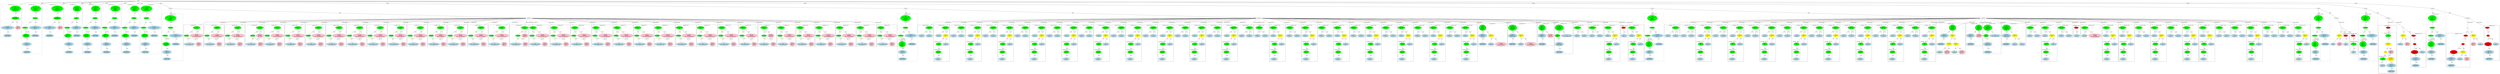 strict graph "" {
	graph [bb="0,0,41607,1460.6"];
	node [label="\N"];
	subgraph cluster85 {
		graph [bb="6693,543.99,7021,973.07",
			label="pm_libm.c:56:3",
			lheight=0.21,
			lp="6857,961.57",
			lwidth=1.22
		];
		87	[fillcolor=lightblue,
			height=0.74639,
			label="ID
name: pm_pow_coeff",
			pos="6798,589.47",
			style=filled,
			width=2.6909];
		86	[fillcolor=green,
			height=0.5,
			label=ArrayRef,
			pos="6745,757.64",
			style=filled,
			width=1.2277];
		86 -- 87	[label=name,
			lp="6782.5,694.66",
			pos="6750.5,739.48 6759.8,710.29 6778.8,650.81 6789.7,616.48"];
		88	[fillcolor=pink,
			height=1.041,
			label="Constant
type: int
value: 3",
			pos="6959,589.47",
			style=filled,
			width=1.2767];
		86 -- 88	[label=subscript,
			lp="6915.5,694.66",
			pos="6760.9,740.36 6770.8,731 6784.3,719.65 6798,712.16 6841.3,688.5 6865,709.36 6904,679.16 6921.9,665.3 6935.4,643.83 6944.6,625.48"];
		85	[fillcolor=green,
			height=0.74639,
			label="Assignment
op: =",
			pos="6910,915.2",
			style=filled,
			width=1.6106];
		85 -- 86	[label=lvalue,
			lp="6839,831.01",
			pos="6882.6,891.39 6859.5,871.83 6825.9,842.61 6798,815.51 6784.5,802.33 6769.9,786.56 6759.4,774.97"];
		89	[fillcolor=pink,
			height=1.041,
			label="Constant
type: float
value: 8.333333333e-3f",
			pos="6910,757.64",
			style=filled,
			width=2.8677];
		85 -- 89	[label=rvalue,
			lp="6927,831.01",
			pos="6910,888.16 6910,862.73 6910,823.8 6910,795.25"];
	}
	subgraph cluster61 {
		graph [bb="2681,260.69,3027,1194.3",
			label="pm_libm.c:51:6",
			lheight=0.21,
			lp="2854,1182.8",
			lwidth=1.22,
			style=dashed
		];
		66	[fillcolor=lightblue,
			height=0.74639,
			label="IdentifierType
names: ['void']",
			pos="2764,295.56",
			style="filled,dashed",
			width=1.9053];
		65	[fillcolor=lightblue,
			height=1.041,
			label="TypeDecl
declname: None
quals: []",
			pos="2764,431.91",
			style="filled,dashed",
			width=2.082];
		65 -- 66	[label=type,
			lp="2776,368.93",
			pos="2764,394.2 2764,371.51 2764,342.95 2764,322.59"];
		64	[fillcolor=green,
			height=1.041,
			label="Typename
name: None
quals: []",
			pos="2756,589.47",
			style="filled,dashed",
			width=1.6303];
		64 -- 65	[label=type,
			lp="2773,505.28",
			pos="2757.9,552 2759.2,527.12 2760.8,494.31 2762.1,469.42"];
		63	[fillcolor=green,
			height=0.5,
			label=ParamList,
			pos="2736,757.64",
			style="filled,dashed",
			width=1.3179];
		63 -- 64	[label="params[0]",
			lp="2773,694.66",
			pos="2738.1,739.48 2741.2,713.11 2747.4,662.02 2751.6,627.08"];
		62	[fillcolor=green,
			height=0.5,
			label=FuncDecl,
			pos="2782,915.2",
			style="filled,dashed",
			width=1.2457];
		62 -- 63	[label=args,
			lp="2770.5,831.01",
			pos="2777,897.25 2768.1,867.33 2749.8,805.47 2741,775.56"];
		67	[fillcolor=lightblue,
			height=1.041,
			label="TypeDecl
declname: pm_math_init
quals: []",
			pos="2910,757.64",
			style="filled,dashed",
			width=3.0248];
		62 -- 67	[label=type,
			lp="2866,831.01",
			pos="2795.5,897.84 2815.6,873.35 2854.1,826.54 2880.9,794"];
		68	[fillcolor=lightblue,
			height=0.74639,
			label="IdentifierType
names: ['void']",
			pos="2910,589.47",
			style="filled,dashed",
			width=1.9053];
		67 -- 68	[label=type,
			lp="2922,694.66",
			pos="2910,719.76 2910,688.4 2910,644.16 2910,616.41"];
		61	[fillcolor=green,
			height=1.6303,
			label="Decl
name: pm_math_init
quals: []
storage: []
funcspec: []",
			pos="2782,1104.6",
			style="filled,dashed",
			width=2.5731];
		61 -- 62	[label=type,
			lp="2794,1020.4",
			pos="2782,1045.8 2782,1007.1 2782,958.75 2782,933.45"];
	}
	subgraph cluster100 {
		graph [bb="7701,543.99,8029,973.07",
			label="pm_libm.c:59:3",
			lheight=0.21,
			lp="7865,961.57",
			lwidth=1.22
		];
		102	[fillcolor=lightblue,
			height=0.74639,
			label="ID
name: pm_pow_coeff",
			pos="7806,589.47",
			style=filled,
			width=2.6909];
		101	[fillcolor=green,
			height=0.5,
			label=ArrayRef,
			pos="7753,757.64",
			style=filled,
			width=1.2277];
		101 -- 102	[label=name,
			lp="7790.5,694.66",
			pos="7758.5,739.48 7767.8,710.29 7786.8,650.81 7797.7,616.48"];
		103	[fillcolor=pink,
			height=1.041,
			label="Constant
type: int
value: 6",
			pos="7967,589.47",
			style=filled,
			width=1.2767];
		101 -- 103	[label=subscript,
			lp="7923.5,694.66",
			pos="7768.9,740.36 7778.8,731 7792.3,719.65 7806,712.16 7849.3,688.5 7873,709.36 7912,679.16 7929.9,665.3 7943.4,643.83 7952.6,625.48"];
		100	[fillcolor=green,
			height=0.74639,
			label="Assignment
op: =",
			pos="7918,915.2",
			style=filled,
			width=1.6106];
		100 -- 101	[label=lvalue,
			lp="7847,831.01",
			pos="7890.6,891.39 7867.5,871.83 7833.9,842.61 7806,815.51 7792.5,802.33 7777.9,786.56 7767.4,774.97"];
		104	[fillcolor=pink,
			height=1.041,
			label="Constant
type: float
value: 2.480158730e-5f",
			pos="7918,757.64",
			style=filled,
			width=2.8677];
		100 -- 104	[label=rvalue,
			lp="7935,831.01",
			pos="7918,888.16 7918,862.73 7918,823.8 7918,795.25"];
	}
	subgraph cluster80 {
		graph [bb="6365,543.99,6685,973.07",
			label="pm_libm.c:55:3",
			lheight=0.21,
			lp="6525,961.57",
			lwidth=1.22
		];
		82	[fillcolor=lightblue,
			height=0.74639,
			label="ID
name: pm_pow_coeff",
			pos="6470,589.47",
			style=filled,
			width=2.6909];
		81	[fillcolor=green,
			height=0.5,
			label=ArrayRef,
			pos="6433,757.64",
			style=filled,
			width=1.2277];
		81 -- 82	[label=name,
			lp="6464.5,694.66",
			pos="6436.8,739.48 6443.3,710.29 6456.6,650.81 6464.2,616.48"];
		83	[fillcolor=pink,
			height=1.041,
			label="Constant
type: int
value: 2",
			pos="6631,589.47",
			style=filled,
			width=1.2767];
		81 -- 83	[label=subscript,
			lp="6589.5,694.66",
			pos="6449.1,740.61 6459,731.33 6472.5,719.98 6486,712.16 6522.9,690.81 6543,706.07 6576,679.16 6593.6,664.86 6607.1,643.38 6616.3,625.14"];
		80	[fillcolor=green,
			height=0.74639,
			label="Assignment
op: =",
			pos="6586,915.2",
			style=filled,
			width=1.6106];
		80 -- 81	[label=lvalue,
			lp="6525,831.01",
			pos="6561.5,890.55 6541,870.73 6511.3,841.57 6486,815.51 6472.8,801.96 6458.2,786.22 6447.7,774.74"];
		84	[fillcolor=pink,
			height=1.041,
			label="Constant
type: float
value: 0.041666666f",
			pos="6586,757.64",
			style=filled,
			width=2.5338];
		80 -- 84	[label=rvalue,
			lp="6603,831.01",
			pos="6586,888.16 6586,862.73 6586,823.8 6586,795.25"];
	}
	subgraph cluster302 {
		graph [bb="15375,244.69,15643,973.07",
			label="pm_libm.c:109:3",
			lheight=0.21,
			lp="15509,961.57",
			lwidth=1.32
		];
		subgraph cluster305 {
			graph [bb="15383,252.69,15519,647.34",
				label="pm_libm.c:109:11",
				lheight=0.21,
				lp="15451,635.84",
				lwidth=1.42,
				style=dashed
			];
			subgraph cluster306 {
				graph [bb="15391,260.69,15511,489.78",
					label="pm_libm.c:109:11",
					lheight=0.21,
					lp="15451,478.28",
					lwidth=1.42
				];
				307	[fillcolor=lightblue,
					height=0.74639,
					label="ID
name: fptr",
					pos="15451,295.56",
					style=filled,
					width=1.4535];
				306	[fillcolor=green,
					height=0.74639,
					label="UnaryOp
op: p++",
					pos="15454,431.91",
					style=filled,
					width=1.316];
				306 -- 307	[label=expr,
					lp="15466,368.93",
					pos="15453,405.01 15453,381.37 15452,346.6 15452,322.85"];
			}
			305	[fillcolor=green,
				height=0.74639,
				label="UnaryOp
op: *",
				pos="15460,589.47",
				style=filled,
				width=1.316];
			305 -- 306	[label=expr,
				lp="15470,505.28",
				pos="15459,562.43 15458,533.72 15456,487.78 15455,459.03"];
		}
		303	[fillcolor=lightblue,
			height=0.74639,
			label="ID
name: ans",
			pos="15462,757.64",
			style=filled,
			width=1.4142];
		302	[fillcolor=green,
			height=0.74639,
			label="Assignment
op: +=",
			pos="15577,915.2",
			style=filled,
			width=1.6106];
		302 -- 303	[label=lvalue,
			lp="15537,831.01",
			pos="15559,889.55 15537,860.33 15501,811.96 15480,782.91"];
		304	[fillcolor=yellow,
			height=0.74639,
			label="BinaryOp
op: *",
			pos="15580,757.64",
			style=filled,
			width=1.3749];
		302 -- 304	[label=rvalue,
			lp="15596,831.01",
			pos="15578,888.16 15578,859.44 15579,813.51 15579,784.76"];
		304 -- 305	[label=left,
			lp="15538,694.66",
			pos="15557,733.62 15543,718.74 15525,698.59 15511,679.16 15496,658.7 15482,633.65 15473,615.4"];
		308	[fillcolor=lightblue,
			height=0.74639,
			label="ID
name: mul",
			pos="15581,589.47",
			style=filled,
			width=1.4928];
		304 -- 308	[label=right,
			lp="15594,694.66",
			pos="15580,730.67 15580,699.55 15581,647.69 15581,616.52"];
	}
	subgraph cluster55 {
		graph [bb="2016,722.77,2361,1383.6",
			label="pm_libm.c:38:14",
			lheight=0.21,
			lp="2188.5,1372.1",
			lwidth=1.32,
			style=dashed
		];
		58	[fillcolor=lightblue,
			height=0.74639,
			label="IdentifierType
names: ['float']",
			pos="2132,757.64",
			style="filled,dashed",
			width=1.9053];
		57	[fillcolor=lightblue,
			height=1.041,
			label="TypeDecl
declname: pm_log_coeff
quals: []",
			pos="2132,915.2",
			style="filled,dashed",
			width=3.0052];
		57 -- 58	[label=type,
			lp="2144,831.01",
			pos="2132,877.33 2132,848.76 2132,809.89 2132,784.54"];
		56	[fillcolor=green,
			height=0.74639,
			label="ArrayDecl
dim_quals: []",
			pos="2260,1104.6",
			style="filled,dashed",
			width=1.7678];
		56 -- 57	[label=type,
			lp="2220,1020.4",
			pos="2242.7,1078.3 2220.5,1045.7 2181.7,988.92 2156.4,951.94"];
		59	[fillcolor=pink,
			height=1.041,
			label="Constant
type: int
value: 16",
			pos="2306,915.2",
			style="filled,dashed",
			width=1.316];
		56 -- 59	[label=dim,
			lp="2293,1020.4",
			pos="2266.4,1077.5 2274.4,1044.9 2288.1,988.99 2297.1,952.3"];
		55	[fillcolor=green,
			height=1.6303,
			label="Decl
name: pm_log_coeff
quals: []
storage: ['static']
funcspec: []",
			pos="2260,1294",
			style="filled,dashed",
			width=2.5731];
		55 -- 56	[label=type,
			lp="2272,1209.8",
			pos="2260,1235.2 2260,1200.6 2260,1158.2 2260,1131.6"];
	}
	subgraph cluster18 {
		graph [bb="362,397.04,693,1383.6",
			label="pm_math.h:32:7",
			lheight=0.21,
			lp="527.5,1372.1",
			lwidth=1.26,
			style=dashed
		];
		23	[fillcolor=lightblue,
			height=0.74639,
			label="IdentifierType
names: ['float']",
			pos="445,431.91",
			style="filled,dashed",
			width=1.9053];
		22	[fillcolor=lightblue,
			height=1.041,
			label="TypeDecl
declname: None
quals: []",
			pos="445,589.47",
			style="filled,dashed",
			width=2.082];
		22 -- 23	[label=type,
			lp="457,505.28",
			pos="445,551.6 445,523.03 445,484.17 445,458.81"];
		21	[fillcolor=green,
			height=1.041,
			label="Typename
name: None
quals: []",
			pos="434,757.64",
			style="filled,dashed",
			width=1.6303];
		21 -- 22	[label=type,
			lp="451,694.66",
			pos="436.41,720.17 438.24,692.56 440.74,654.8 442.57,627.14"];
		20	[fillcolor=green,
			height=0.5,
			label=ParamList,
			pos="417,915.2",
			style="filled,dashed",
			width=1.3179];
		20 -- 21	[label="params[0]",
			lp="455,831.01",
			pos="418.88,896.95 421.56,872.51 426.51,827.19 430.02,795.1"];
		19	[fillcolor=green,
			height=0.5,
			label=FuncDecl,
			pos="584,1104.6",
			style="filled,dashed",
			width=1.2457];
		19 -- 20	[label=args,
			lp="505.5,1020.4",
			pos="563.85,1088.2 540.59,1070 501.94,1037.7 474,1004.9 454.42,981.89 436.4,951.7 426.06,933.13"];
		24	[fillcolor=lightblue,
			height=1.041,
			label="TypeDecl
declname: pm_pow10f
quals: []",
			pos="584,915.2",
			style="filled,dashed",
			width=2.8088];
		19 -- 24	[label=type,
			lp="596,1020.4",
			pos="584,1086.3 584,1056.1 584,993.24 584,952.97"];
		25	[fillcolor=lightblue,
			height=0.74639,
			label="IdentifierType
names: ['float']",
			pos="584,757.64",
			style="filled,dashed",
			width=1.9053];
		24 -- 25	[label=type,
			lp="596,831.01",
			pos="584,877.33 584,848.76 584,809.89 584,784.54"];
		18	[fillcolor=green,
			height=1.6303,
			label="Decl
name: pm_pow10f
quals: []
storage: []
funcspec: []",
			pos="592,1294",
			style="filled,dashed",
			width=2.357];
		18 -- 19	[label=type,
			lp="601,1209.8",
			pos="589.53,1235.2 587.88,1196.5 585.82,1148.1 584.74,1122.8"];
	}
	subgraph cluster299 {
		graph [bb="15112,722.77,15367,973.07",
			label="pm_libm.c:108:3",
			lheight=0.21,
			lp="15240,961.57",
			lwidth=1.32
		];
		300	[fillcolor=lightblue,
			height=0.74639,
			label="ID
name: mul",
			pos="15174,757.64",
			style=filled,
			width=1.4928];
		299	[fillcolor=green,
			height=0.74639,
			label="Assignment
op: *=",
			pos="15301,915.2",
			style=filled,
			width=1.6106];
		299 -- 300	[label=lvalue,
			lp="15255,831.01",
			pos="15281,889.89 15257,860.67 15218,811.92 15194,782.77"];
		301	[fillcolor=lightblue,
			height=0.74639,
			label="ID
name: term",
			pos="15302,757.64",
			style=filled,
			width=1.5713];
		299 -- 301	[label=rvalue,
			lp="15319,831.01",
			pos="15301,888.16 15301,859.44 15302,813.51 15302,784.76"];
	}
	subgraph cluster90 {
		graph [bb="7029,543.99,7357,973.07",
			label="pm_libm.c:57:3",
			lheight=0.21,
			lp="7193,961.57",
			lwidth=1.22
		];
		92	[fillcolor=lightblue,
			height=0.74639,
			label="ID
name: pm_pow_coeff",
			pos="7134,589.47",
			style=filled,
			width=2.6909];
		91	[fillcolor=green,
			height=0.5,
			label=ArrayRef,
			pos="7081,757.64",
			style=filled,
			width=1.2277];
		91 -- 92	[label=name,
			lp="7118.5,694.66",
			pos="7086.5,739.48 7095.8,710.29 7114.8,650.81 7125.7,616.48"];
		93	[fillcolor=pink,
			height=1.041,
			label="Constant
type: int
value: 4",
			pos="7295,589.47",
			style=filled,
			width=1.2767];
		91 -- 93	[label=subscript,
			lp="7251.5,694.66",
			pos="7096.9,740.36 7106.8,731 7120.3,719.65 7134,712.16 7177.3,688.5 7201,709.36 7240,679.16 7257.9,665.3 7271.4,643.83 7280.6,625.48"];
		90	[fillcolor=green,
			height=0.74639,
			label="Assignment
op: =",
			pos="7246,915.2",
			style=filled,
			width=1.6106];
		90 -- 91	[label=lvalue,
			lp="7175,831.01",
			pos="7218.6,891.39 7195.5,871.83 7161.9,842.61 7134,815.51 7120.5,802.33 7105.9,786.56 7095.4,774.97"];
		94	[fillcolor=pink,
			height=1.041,
			label="Constant
type: float
value: 1.388888889e-3f",
			pos="7246,757.64",
			style=filled,
			width=2.8677];
		90 -- 94	[label=rvalue,
			lp="7263,831.01",
			pos="7246,888.16 7246,862.73 7246,823.8 7246,795.25"];
	}
	subgraph cluster50 {
		graph [bb="1655,722.77,2008,1383.6",
			label="pm_libm.c:37:14",
			lheight=0.21,
			lp="1831.5,1372.1",
			lwidth=1.32,
			style=dashed
		];
		53	[fillcolor=lightblue,
			height=0.74639,
			label="IdentifierType
names: ['float']",
			pos="1775,757.64",
			style="filled,dashed",
			width=1.9053];
		52	[fillcolor=lightblue,
			height=1.041,
			label="TypeDecl
declname: pm_pow_coeff
quals: []",
			pos="1775,915.2",
			style="filled,dashed",
			width=3.1231];
		52 -- 53	[label=type,
			lp="1787,831.01",
			pos="1775,877.33 1775,848.76 1775,809.89 1775,784.54"];
		51	[fillcolor=green,
			height=0.74639,
			label="ArrayDecl
dim_quals: []",
			pos="1903,1104.6",
			style="filled,dashed",
			width=1.7678];
		51 -- 52	[label=type,
			lp="1863,1020.4",
			pos="1885.7,1078.3 1863.5,1045.7 1824.7,988.92 1799.4,951.94"];
		54	[fillcolor=pink,
			height=1.041,
			label="Constant
type: int
value: 19",
			pos="1953,915.2",
			style="filled,dashed",
			width=1.316];
		51 -- 54	[label=dim,
			lp="1938,1020.4",
			pos="1910,1077.5 1918.7,1044.8 1933.7,988.65 1943.5,951.96"];
		50	[fillcolor=green,
			height=1.6303,
			label="Decl
name: pm_pow_coeff
quals: []
storage: ['static']
funcspec: []",
			pos="1903,1294",
			style="filled,dashed",
			width=2.6909];
		50 -- 51	[label=type,
			lp="1915,1209.8",
			pos="1903,1235.2 1903,1200.6 1903,1158.2 1903,1131.6"];
	}
	subgraph cluster75 {
		graph [bb="6037,543.99,6357,973.07",
			label="pm_libm.c:54:3",
			lheight=0.21,
			lp="6197,961.57",
			lwidth=1.22
		];
		77	[fillcolor=lightblue,
			height=0.74639,
			label="ID
name: pm_pow_coeff",
			pos="6142,589.47",
			style=filled,
			width=2.6909];
		76	[fillcolor=green,
			height=0.5,
			label=ArrayRef,
			pos="6105,757.64",
			style=filled,
			width=1.2277];
		76 -- 77	[label=name,
			lp="6136.5,694.66",
			pos="6108.8,739.48 6115.3,710.29 6128.6,650.81 6136.2,616.48"];
		78	[fillcolor=pink,
			height=1.041,
			label="Constant
type: int
value: 1",
			pos="6303,589.47",
			style=filled,
			width=1.2767];
		76 -- 78	[label=subscript,
			lp="6261.5,694.66",
			pos="6121.1,740.61 6131,731.33 6144.5,719.98 6158,712.16 6194.9,690.81 6215,706.07 6248,679.16 6265.6,664.86 6279.1,643.38 6288.3,625.14"];
		75	[fillcolor=green,
			height=0.74639,
			label="Assignment
op: =",
			pos="6258,915.2",
			style=filled,
			width=1.6106];
		75 -- 76	[label=lvalue,
			lp="6197,831.01",
			pos="6233.5,890.55 6213,870.73 6183.3,841.57 6158,815.51 6144.8,801.96 6130.2,786.22 6119.7,774.74"];
		79	[fillcolor=pink,
			height=1.041,
			label="Constant
type: float
value: 0.166666667f",
			pos="6258,757.64",
			style=filled,
			width=2.5338];
		75 -- 79	[label=rvalue,
			lp="6275,831.01",
			pos="6258,888.16 6258,862.73 6258,823.8 6258,795.25"];
	}
	subgraph cluster95 {
		graph [bb="7365,543.99,7693,973.07",
			label="pm_libm.c:58:3",
			lheight=0.21,
			lp="7529,961.57",
			lwidth=1.22
		];
		97	[fillcolor=lightblue,
			height=0.74639,
			label="ID
name: pm_pow_coeff",
			pos="7470,589.47",
			style=filled,
			width=2.6909];
		96	[fillcolor=green,
			height=0.5,
			label=ArrayRef,
			pos="7417,757.64",
			style=filled,
			width=1.2277];
		96 -- 97	[label=name,
			lp="7454.5,694.66",
			pos="7422.5,739.48 7431.8,710.29 7450.8,650.81 7461.7,616.48"];
		98	[fillcolor=pink,
			height=1.041,
			label="Constant
type: int
value: 5",
			pos="7631,589.47",
			style=filled,
			width=1.2767];
		96 -- 98	[label=subscript,
			lp="7587.5,694.66",
			pos="7432.9,740.36 7442.8,731 7456.3,719.65 7470,712.16 7513.3,688.5 7537,709.36 7576,679.16 7593.9,665.3 7607.4,643.83 7616.6,625.48"];
		95	[fillcolor=green,
			height=0.74639,
			label="Assignment
op: =",
			pos="7582,915.2",
			style=filled,
			width=1.6106];
		95 -- 96	[label=lvalue,
			lp="7511,831.01",
			pos="7554.6,891.39 7531.5,871.83 7497.9,842.61 7470,815.51 7456.5,802.33 7441.9,786.56 7431.4,774.97"];
		99	[fillcolor=pink,
			height=1.041,
			label="Constant
type: float
value: 1.984126984e-4f",
			pos="7582,757.64",
			style=filled,
			width=2.8677];
		95 -- 99	[label=rvalue,
			lp="7599,831.01",
			pos="7582,888.16 7582,862.73 7582,823.8 7582,795.25"];
	}
	subgraph cluster42 {
		graph [bb="1347,397.04,1647,1383.6",
			label="pm_math.h:35:7",
			lheight=0.21,
			lp="1497,1372.1",
			lwidth=1.26,
			style=dashed
		];
		47	[fillcolor=lightblue,
			height=0.74639,
			label="IdentifierType
names: ['float']",
			pos="1430,431.91",
			style="filled,dashed",
			width=1.9053];
		46	[fillcolor=lightblue,
			height=1.041,
			label="TypeDecl
declname: None
quals: []",
			pos="1430,589.47",
			style="filled,dashed",
			width=2.082];
		46 -- 47	[label=type,
			lp="1442,505.28",
			pos="1430,551.6 1430,523.03 1430,484.17 1430,458.81"];
		45	[fillcolor=green,
			height=1.041,
			label="Typename
name: None
quals: []",
			pos="1414,757.64",
			style="filled,dashed",
			width=1.6303];
		45 -- 46	[label=type,
			lp="1433,694.66",
			pos="1417.5,720.17 1420.2,692.56 1423.8,654.8 1426.5,627.14"];
		44	[fillcolor=green,
			height=0.5,
			label=ParamList,
			pos="1402,915.2",
			style="filled,dashed",
			width=1.3179];
		44 -- 45	[label="params[0]",
			lp="1437,831.01",
			pos="1403.3,896.95 1405.2,872.51 1408.7,827.19 1411.2,795.1"];
		43	[fillcolor=green,
			height=0.5,
			label=FuncDecl,
			pos="1553,1104.6",
			style="filled,dashed",
			width=1.2457];
		43 -- 44	[label=args,
			lp="1489.5,1020.4",
			pos="1535.8,1087.8 1515.9,1069 1482.6,1036.3 1458,1004.9 1439.5,981.24 1421.6,951.23 1411.2,932.88"];
		48	[fillcolor=lightblue,
			height=1.041,
			label="TypeDecl
declname: pm_ceil
quals: []",
			pos="1553,915.2",
			style="filled,dashed",
			width=2.3767];
		43 -- 48	[label=type,
			lp="1565,1020.4",
			pos="1553,1086.3 1553,1056.1 1553,993.24 1553,952.97"];
		49	[fillcolor=lightblue,
			height=0.74639,
			label="IdentifierType
names: ['float']",
			pos="1559,757.64",
			style="filled,dashed",
			width=1.9053];
		48 -- 49	[label=type,
			lp="1569,831.01",
			pos="1554.4,877.72 1555.5,849.17 1557,810.14 1558,784.67"];
		42	[fillcolor=green,
			height=1.6303,
			label="Decl
name: pm_ceil
quals: []
storage: []
funcspec: []",
			pos="1562,1294",
			style="filled,dashed",
			width=1.9249];
		42 -- 43	[label=type,
			lp="1571,1209.8",
			pos="1559.2,1235.2 1557.4,1196.5 1555,1148.1 1553.8,1122.8"];
	}
	subgraph cluster292 {
		graph [bb="27031,244.69,27299,973.07",
			label="pm_libm.c:107:3",
			lheight=0.21,
			lp="27165,961.57",
			lwidth=1.32
		];
		subgraph cluster295 {
			graph [bb="27039,252.69,27175,647.34",
				label="pm_libm.c:107:11",
				lheight=0.21,
				lp="27107,635.84",
				lwidth=1.42,
				style=dashed
			];
			subgraph cluster296 {
				graph [bb="27047,260.69,27167,489.78",
					label="pm_libm.c:107:11",
					lheight=0.21,
					lp="27107,478.28",
					lwidth=1.42
				];
				297	[fillcolor=lightblue,
					height=0.74639,
					label="ID
name: fptr",
					pos="27107,295.56",
					style=filled,
					width=1.4535];
				296	[fillcolor=green,
					height=0.74639,
					label="UnaryOp
op: p++",
					pos="27110,431.91",
					style=filled,
					width=1.316];
				296 -- 297	[label=expr,
					lp="27122,368.93",
					pos="27109,405.01 27109,381.37 27108,346.6 27108,322.85"];
			}
			295	[fillcolor=green,
				height=0.74639,
				label="UnaryOp
op: *",
				pos="27113,589.47",
				style=filled,
				width=1.316];
			295 -- 296	[label=expr,
				lp="27124,505.28",
				pos="27112,562.43 27112,533.72 27111,487.78 27111,459.03"];
		}
		293	[fillcolor=lightblue,
			height=0.74639,
			label="ID
name: ans",
			pos="27093,757.64",
			style=filled,
			width=1.4142];
		292	[fillcolor=green,
			height=0.74639,
			label="Assignment
op: +=",
			pos="27097,915.2",
			style=filled,
			width=1.6106];
		292 -- 293	[label=lvalue,
			lp="27112,831.01",
			pos="27096,888.16 27096,859.44 27094,813.51 27094,784.76"];
		294	[fillcolor=yellow,
			height=0.74639,
			label="BinaryOp
op: *",
			pos="27211,757.64",
			style=filled,
			width=1.3749];
		292 -- 294	[label=rvalue,
			lp="27178,831.01",
			pos="27115,889.55 27136,860.33 27172,811.96 27193,782.91"];
		294 -- 295	[label=left,
			lp="27186,694.66",
			pos="27196,731.95 27187,716.78 27174,696.9 27164,679.16 27151,657.75 27137,633.23 27127,615.41"];
		298	[fillcolor=lightblue,
			height=0.74639,
			label="ID
name: mul",
			pos="27237,589.47",
			style=filled,
			width=1.4928];
		294 -- 298	[label=right,
			lp="27235,694.66",
			pos="27215,730.67 27220,699.55 27228,647.69 27233,616.52"];
	}
	subgraph cluster105 {
		graph [bb="8037,543.99,8365,973.07",
			label="pm_libm.c:60:3",
			lheight=0.21,
			lp="8201,961.57",
			lwidth=1.22
		];
		107	[fillcolor=lightblue,
			height=0.74639,
			label="ID
name: pm_pow_coeff",
			pos="8142,589.47",
			style=filled,
			width=2.6909];
		106	[fillcolor=green,
			height=0.5,
			label=ArrayRef,
			pos="8089,757.64",
			style=filled,
			width=1.2277];
		106 -- 107	[label=name,
			lp="8126.5,694.66",
			pos="8094.5,739.48 8103.8,710.29 8122.8,650.81 8133.7,616.48"];
		108	[fillcolor=pink,
			height=1.041,
			label="Constant
type: int
value: 7",
			pos="8303,589.47",
			style=filled,
			width=1.2767];
		106 -- 108	[label=subscript,
			lp="8259.5,694.66",
			pos="8104.9,740.36 8114.8,731 8128.3,719.65 8142,712.16 8185.3,688.5 8209,709.36 8248,679.16 8265.9,665.3 8279.4,643.83 8288.6,625.48"];
		105	[fillcolor=green,
			height=0.74639,
			label="Assignment
op: =",
			pos="8254,915.2",
			style=filled,
			width=1.6106];
		105 -- 106	[label=lvalue,
			lp="8183,831.01",
			pos="8226.6,891.39 8203.5,871.83 8169.9,842.61 8142,815.51 8128.5,802.33 8113.9,786.56 8103.4,774.97"];
		109	[fillcolor=pink,
			height=1.041,
			label="Constant
type: float
value: 2.755731922e-6f",
			pos="8254,757.64",
			style=filled,
			width=2.8677];
		105 -- 109	[label=rvalue,
			lp="8271,831.01",
			pos="8254,888.16 8254,862.73 8254,823.8 8254,795.25"];
	}
	subgraph cluster140 {
		graph [bb="10419,543.99,10757,973.07",
			label="pm_libm.c:67:3",
			lheight=0.21,
			lp="10588,961.57",
			lwidth=1.22
		];
		142	[fillcolor=lightblue,
			height=0.74639,
			label="ID
name: pm_pow_coeff",
			pos="10524,589.47",
			style=filled,
			width=2.6909];
		141	[fillcolor=green,
			height=0.5,
			label=ArrayRef,
			pos="10471,757.64",
			style=filled,
			width=1.2277];
		141 -- 142	[label=name,
			lp="10508,694.66",
			pos="10476,739.48 10486,710.29 10505,650.81 10516,616.48"];
		143	[fillcolor=pink,
			height=1.041,
			label="Constant
type: int
value: 14",
			pos="10686,589.47",
			style=filled,
			width=1.316];
		141 -- 143	[label=subscript,
			lp="10642,694.66",
			pos="10487,740.36 10497,731 10510,719.65 10524,712.16 10567,688.5 10591,709.21 10630,679.16 10648,665.3 10662,643.83 10671,625.49"];
		140	[fillcolor=green,
			height=0.74639,
			label="Assignment
op: =",
			pos="10485,915.2",
			style=filled,
			width=1.6106];
		140 -- 141	[label=lvalue,
			lp="10495,831.01",
			pos="10483,888.16 10480,856.33 10475,803.34 10473,776.06"];
		144	[fillcolor=pink,
			height=1.041,
			label="Constant
type: float
value: 4.779477332e-14f",
			pos="10641,757.64",
			style=filled,
			width=3.0052];
		140 -- 144	[label=rvalue,
			lp="10590,831.01",
			pos="10509,890.57 10535,864.65 10577,822.79 10606,793.18"];
	}
	subgraph cluster70 {
		graph [bb="5709,543.99,6029,973.07",
			label="pm_libm.c:53:3",
			lheight=0.21,
			lp="5869,961.57",
			lwidth=1.22
		];
		72	[fillcolor=lightblue,
			height=0.74639,
			label="ID
name: pm_pow_coeff",
			pos="5814,589.47",
			style=filled,
			width=2.6909];
		71	[fillcolor=green,
			height=0.5,
			label=ArrayRef,
			pos="5852,757.64",
			style=filled,
			width=1.2277];
		71 -- 72	[label=name,
			lp="5854.5,694.66",
			pos="5848.1,739.48 5841.4,710.29 5827.8,650.81 5819.9,616.48"];
		73	[fillcolor=pink,
			height=1.041,
			label="Constant
type: int
value: 0",
			pos="5975,589.47",
			style=filled,
			width=1.2767];
		71 -- 73	[label=subscript,
			lp="5938.5,694.66",
			pos="5867.4,740.67 5881.8,725.45 5903.4,701.59 5920,679.16 5933.1,661.55 5946.1,640.77 5956.1,623.75"];
		70	[fillcolor=green,
			height=0.74639,
			label="Assignment
op: =",
			pos="5963,915.2",
			style=filled,
			width=1.6106];
		70 -- 71	[label=lvalue,
			lp="5925,831.01",
			pos="5945.4,889.55 5922.5,857.51 5883.2,802.42 5863.7,775.06"];
		74	[fillcolor=pink,
			height=1.041,
			label="Constant
type: float
value: 0.5f",
			pos="5967,757.64",
			style=filled,
			width=1.4731];
		70 -- 74	[label=rvalue,
			lp="5983,831.01",
			pos="5963.7,888.16 5964.3,862.73 5965.3,823.8 5966.1,795.25"];
	}
	subgraph cluster34 {
		graph [bb="1031,397.04,1339,1383.6",
			label="pm_math.h:34:7",
			lheight=0.21,
			lp="1185,1372.1",
			lwidth=1.26,
			style=dashed
		];
		39	[fillcolor=lightblue,
			height=0.74639,
			label="IdentifierType
names: ['float']",
			pos="1114,431.91",
			style="filled,dashed",
			width=1.9053];
		38	[fillcolor=lightblue,
			height=1.041,
			label="TypeDecl
declname: None
quals: []",
			pos="1114,589.47",
			style="filled,dashed",
			width=2.082];
		38 -- 39	[label=type,
			lp="1126,505.28",
			pos="1114,551.6 1114,523.03 1114,484.17 1114,458.81"];
		37	[fillcolor=green,
			height=1.041,
			label="Typename
name: None
quals: []",
			pos="1098,757.64",
			style="filled,dashed",
			width=1.6303];
		37 -- 38	[label=type,
			lp="1117,694.66",
			pos="1101.5,720.17 1104.2,692.56 1107.8,654.8 1110.5,627.14"];
		36	[fillcolor=green,
			height=0.5,
			label=ParamList,
			pos="1086,915.2",
			style="filled,dashed",
			width=1.3179];
		36 -- 37	[label="params[0]",
			lp="1121,831.01",
			pos="1087.3,896.95 1089.2,872.51 1092.7,827.19 1095.2,795.1"];
		35	[fillcolor=green,
			height=0.5,
			label=FuncDecl,
			pos="1241,1104.6",
			style="filled,dashed",
			width=1.2457];
		35 -- 36	[label=args,
			lp="1171.5,1020.4",
			pos="1223,1087.9 1202.2,1069.3 1167.5,1036.7 1142,1004.9 1123.2,981.43 1105.4,951.37 1095.1,932.96"];
		40	[fillcolor=lightblue,
			height=1.041,
			label="TypeDecl
declname: pm_floor
quals: []",
			pos="1241,915.2",
			style="filled,dashed",
			width=2.4945];
		35 -- 40	[label=type,
			lp="1253,1020.4",
			pos="1241,1086.3 1241,1056.1 1241,993.24 1241,952.97"];
		41	[fillcolor=lightblue,
			height=0.74639,
			label="IdentifierType
names: ['float']",
			pos="1243,757.64",
			style="filled,dashed",
			width=1.9053];
		40 -- 41	[label=type,
			lp="1255,831.01",
			pos="1241.5,877.33 1241.8,848.76 1242.3,809.89 1242.7,784.54"];
		34	[fillcolor=green,
			height=1.6303,
			label="Decl
name: pm_floor
quals: []
storage: []
funcspec: []",
			pos="1249,1294",
			style="filled,dashed",
			width=2.0428];
		34 -- 35	[label=type,
			lp="1258,1209.8",
			pos="1246.5,1235.2 1244.9,1196.5 1242.8,1148.1 1241.7,1122.8"];
	}
	subgraph cluster135 {
		graph [bb="10073,543.99,10411,973.07",
			label="pm_libm.c:66:3",
			lheight=0.21,
			lp="10242,961.57",
			lwidth=1.22
		];
		137	[fillcolor=lightblue,
			height=0.74639,
			label="ID
name: pm_pow_coeff",
			pos="10178,589.47",
			style=filled,
			width=2.6909];
		136	[fillcolor=green,
			height=0.5,
			label=ArrayRef,
			pos="10125,757.64",
			style=filled,
			width=1.2277];
		136 -- 137	[label=name,
			lp="10162,694.66",
			pos="10130,739.48 10140,710.29 10159,650.81 10170,616.48"];
		138	[fillcolor=pink,
			height=1.041,
			label="Constant
type: int
value: 13",
			pos="10340,589.47",
			style=filled,
			width=1.316];
		136 -- 138	[label=subscript,
			lp="10296,694.66",
			pos="10141,740.36 10151,731 10164,719.65 10178,712.16 10221,688.5 10245,709.21 10284,679.16 10302,665.3 10316,643.83 10325,625.49"];
		135	[fillcolor=green,
			height=0.74639,
			label="Assignment
op: =",
			pos="10139,915.2",
			style=filled,
			width=1.6106];
		135 -- 136	[label=lvalue,
			lp="10149,831.01",
			pos="10137,888.16 10134,856.33 10129,803.34 10127,776.06"];
		139	[fillcolor=pink,
			height=1.041,
			label="Constant
type: float
value: 7.647163732e-13f",
			pos="10295,757.64",
			style=filled,
			width=3.0052];
		135 -- 139	[label=rvalue,
			lp="10244,831.01",
			pos="10163,890.57 10189,864.65 10231,822.79 10260,793.18"];
	}
	subgraph cluster115 {
		graph [bb="8709,543.99,9037,973.07",
			label="pm_libm.c:62:3",
			lheight=0.21,
			lp="8873,961.57",
			lwidth=1.22
		];
		117	[fillcolor=lightblue,
			height=0.74639,
			label="ID
name: pm_pow_coeff",
			pos="8814,589.47",
			style=filled,
			width=2.6909];
		116	[fillcolor=green,
			height=0.5,
			label=ArrayRef,
			pos="8761,757.64",
			style=filled,
			width=1.2277];
		116 -- 117	[label=name,
			lp="8798.5,694.66",
			pos="8766.5,739.48 8775.8,710.29 8794.8,650.81 8805.7,616.48"];
		118	[fillcolor=pink,
			height=1.041,
			label="Constant
type: int
value: 9",
			pos="8975,589.47",
			style=filled,
			width=1.2767];
		116 -- 118	[label=subscript,
			lp="8931.5,694.66",
			pos="8776.9,740.36 8786.8,731 8800.3,719.65 8814,712.16 8857.3,688.5 8881,709.36 8920,679.16 8937.9,665.3 8951.4,643.83 8960.6,625.48"];
		115	[fillcolor=green,
			height=0.74639,
			label="Assignment
op: =",
			pos="8775,915.2",
			style=filled,
			width=1.6106];
		115 -- 116	[label=lvalue,
			lp="8785,831.01",
			pos="8772.7,888.16 8769.8,856.33 8765,803.34 8762.6,776.06"];
		119	[fillcolor=pink,
			height=1.041,
			label="Constant
type: float
value: 2.505210839e-8f",
			pos="8926,757.64",
			style=filled,
			width=2.8677];
		115 -- 119	[label=rvalue,
			lp="8877,831.01",
			pos="8798.3,890.23 8823.4,864.32 8863.7,822.79 8892.3,793.32"];
	}
	subgraph cluster130 {
		graph [bb="9727,543.99,10065,973.07",
			label="pm_libm.c:65:3",
			lheight=0.21,
			lp="9896,961.57",
			lwidth=1.22
		];
		132	[fillcolor=lightblue,
			height=0.74639,
			label="ID
name: pm_pow_coeff",
			pos="9832,589.47",
			style=filled,
			width=2.6909];
		131	[fillcolor=green,
			height=0.5,
			label=ArrayRef,
			pos="9779,757.64",
			style=filled,
			width=1.2277];
		131 -- 132	[label=name,
			lp="9816.5,694.66",
			pos="9784.5,739.48 9793.8,710.29 9812.8,650.81 9823.7,616.48"];
		133	[fillcolor=pink,
			height=1.041,
			label="Constant
type: int
value: 12",
			pos="9994,589.47",
			style=filled,
			width=1.316];
		131 -- 133	[label=subscript,
			lp="9949.5,694.66",
			pos="9794.9,740.36 9804.8,731 9818.3,719.65 9832,712.16 9875.3,688.5 9898.9,709.21 9938,679.16 9956.1,665.3 9969.8,643.83 9979.2,625.49"];
		130	[fillcolor=green,
			height=0.74639,
			label="Assignment
op: =",
			pos="9793,915.2",
			style=filled,
			width=1.6106];
		130 -- 131	[label=lvalue,
			lp="9803,831.01",
			pos="9790.7,888.16 9787.8,856.33 9783,803.34 9780.6,776.06"];
		134	[fillcolor=pink,
			height=1.041,
			label="Constant
type: float
value: 1.147074560e-11f",
			pos="9949,757.64",
			style=filled,
			width=3.0052];
		130 -- 134	[label=rvalue,
			lp="9898,831.01",
			pos="9816.7,890.57 9842.7,864.65 9884.7,822.79 9914.4,793.18"];
	}
	subgraph cluster125 {
		graph [bb="9381,543.99,9719,973.07",
			label="pm_libm.c:64:3",
			lheight=0.21,
			lp="9550,961.57",
			lwidth=1.22
		];
		127	[fillcolor=lightblue,
			height=0.74639,
			label="ID
name: pm_pow_coeff",
			pos="9486,589.47",
			style=filled,
			width=2.6909];
		126	[fillcolor=green,
			height=0.5,
			label=ArrayRef,
			pos="9433,757.64",
			style=filled,
			width=1.2277];
		126 -- 127	[label=name,
			lp="9470.5,694.66",
			pos="9438.5,739.48 9447.8,710.29 9466.8,650.81 9477.7,616.48"];
		128	[fillcolor=pink,
			height=1.041,
			label="Constant
type: int
value: 11",
			pos="9648,589.47",
			style=filled,
			width=1.316];
		126 -- 128	[label=subscript,
			lp="9603.5,694.66",
			pos="9448.9,740.36 9458.8,731 9472.3,719.65 9486,712.16 9529.3,688.5 9552.9,709.21 9592,679.16 9610.1,665.3 9623.8,643.83 9633.2,625.49"];
		125	[fillcolor=green,
			height=0.74639,
			label="Assignment
op: =",
			pos="9447,915.2",
			style=filled,
			width=1.6106];
		125 -- 126	[label=lvalue,
			lp="9457,831.01",
			pos="9444.7,888.16 9441.8,856.33 9437,803.34 9434.6,776.06"];
		129	[fillcolor=pink,
			height=1.041,
			label="Constant
type: float
value: 1.605904384e-10f",
			pos="9603,757.64",
			style=filled,
			width=3.0052];
		125 -- 129	[label=rvalue,
			lp="9552,831.01",
			pos="9470.7,890.57 9496.7,864.65 9538.7,822.79 9568.4,793.18"];
	}
	subgraph cluster26 {
		graph [bb="701,397.04,1023,1383.6",
			label="pm_math.h:33:7",
			lheight=0.21,
			lp="862,1372.1",
			lwidth=1.26,
			style=dashed
		];
		31	[fillcolor=lightblue,
			height=0.74639,
			label="IdentifierType
names: ['float']",
			pos="784,431.91",
			style="filled,dashed",
			width=1.9053];
		30	[fillcolor=lightblue,
			height=1.041,
			label="TypeDecl
declname: None
quals: []",
			pos="784,589.47",
			style="filled,dashed",
			width=2.082];
		30 -- 31	[label=type,
			lp="796,505.28",
			pos="784,551.6 784,523.03 784,484.17 784,458.81"];
		29	[fillcolor=green,
			height=1.041,
			label="Typename
name: None
quals: []",
			pos="770,757.64",
			style="filled,dashed",
			width=1.6303];
		29 -- 30	[label=type,
			lp="788,694.66",
			pos="773.07,720.17 775.4,692.56 778.58,654.8 780.91,627.14"];
		28	[fillcolor=green,
			height=0.5,
			label=ParamList,
			pos="756,915.2",
			style="filled,dashed",
			width=1.3179];
		28 -- 29	[label="params[0]",
			lp="792,831.01",
			pos="757.55,896.95 759.75,872.51 763.83,827.19 766.72,795.1"];
		27	[fillcolor=green,
			height=0.5,
			label=FuncDecl,
			pos="918,1104.6",
			style="filled,dashed",
			width=1.2457];
		27 -- 28	[label=args,
			lp="842.5,1020.4",
			pos="898.59,1088.1 876.18,1069.7 838.96,1037.4 812,1004.9 792.82,981.75 775.1,951.6 764.93,933.08"];
		32	[fillcolor=lightblue,
			height=1.041,
			label="TypeDecl
declname: pm_log10f
quals: []",
			pos="918,915.2",
			style="filled,dashed",
			width=2.6909];
		27 -- 32	[label=type,
			lp="930,1020.4",
			pos="918,1086.3 918,1056.1 918,993.24 918,952.97"];
		33	[fillcolor=lightblue,
			height=0.74639,
			label="IdentifierType
names: ['float']",
			pos="918,757.64",
			style="filled,dashed",
			width=1.9053];
		32 -- 33	[label=type,
			lp="930,831.01",
			pos="918,877.33 918,848.76 918,809.89 918,784.54"];
		26	[fillcolor=green,
			height=1.6303,
			label="Decl
name: pm_log10f
quals: []
storage: []
funcspec: []",
			pos="930,1294",
			style="filled,dashed",
			width=2.2392];
		26 -- 27	[label=type,
			lp="938,1209.8",
			pos="926.3,1235.2 923.82,1196.5 920.73,1148.1 919.11,1122.8"];
	}
	subgraph cluster110 {
		graph [bb="8373,543.99,8701,973.07",
			label="pm_libm.c:61:3",
			lheight=0.21,
			lp="8537,961.57",
			lwidth=1.22
		];
		112	[fillcolor=lightblue,
			height=0.74639,
			label="ID
name: pm_pow_coeff",
			pos="8478,589.47",
			style=filled,
			width=2.6909];
		111	[fillcolor=green,
			height=0.5,
			label=ArrayRef,
			pos="8425,757.64",
			style=filled,
			width=1.2277];
		111 -- 112	[label=name,
			lp="8462.5,694.66",
			pos="8430.5,739.48 8439.8,710.29 8458.8,650.81 8469.7,616.48"];
		113	[fillcolor=pink,
			height=1.041,
			label="Constant
type: int
value: 8",
			pos="8639,589.47",
			style=filled,
			width=1.2767];
		111 -- 113	[label=subscript,
			lp="8595.5,694.66",
			pos="8440.9,740.36 8450.8,731 8464.3,719.65 8478,712.16 8521.3,688.5 8545,709.36 8584,679.16 8601.9,665.3 8615.4,643.83 8624.6,625.48"];
		110	[fillcolor=green,
			height=0.74639,
			label="Assignment
op: =",
			pos="8590,915.2",
			style=filled,
			width=1.6106];
		110 -- 111	[label=lvalue,
			lp="8519,831.01",
			pos="8562.6,891.39 8539.5,871.83 8505.9,842.61 8478,815.51 8464.5,802.33 8449.9,786.56 8439.4,774.97"];
		114	[fillcolor=pink,
			height=1.041,
			label="Constant
type: float
value: 2.755731922e-7f",
			pos="8590,757.64",
			style=filled,
			width=2.8677];
		110 -- 114	[label=rvalue,
			lp="8607,831.01",
			pos="8590,888.16 8590,862.73 8590,823.8 8590,795.25"];
	}
	subgraph cluster10 {
		graph [bb="2369,397.04,2673,1383.6",
			label="pm_math.h:31:7",
			lheight=0.21,
			lp="2521,1372.1",
			lwidth=1.26,
			style=dashed
		];
		15	[fillcolor=lightblue,
			height=0.74639,
			label="IdentifierType
names: ['float']",
			pos="2452,431.91",
			style="filled,dashed",
			width=1.9053];
		14	[fillcolor=lightblue,
			height=1.041,
			label="TypeDecl
declname: None
quals: []",
			pos="2452,589.47",
			style="filled,dashed",
			width=2.082];
		14 -- 15	[label=type,
			lp="2464,505.28",
			pos="2452,551.6 2452,523.03 2452,484.17 2452,458.81"];
		13	[fillcolor=green,
			height=1.041,
			label="Typename
name: None
quals: []",
			pos="2436,757.64",
			style="filled,dashed",
			width=1.6303];
		13 -- 14	[label=type,
			lp="2455,694.66",
			pos="2439.5,720.17 2442.2,692.56 2445.8,654.8 2448.5,627.14"];
		12	[fillcolor=green,
			height=0.5,
			label=ParamList,
			pos="2424,915.2",
			style="filled,dashed",
			width=1.3179];
		12 -- 13	[label="params[0]",
			lp="2459,831.01",
			pos="2425.3,896.95 2427.2,872.51 2430.7,827.19 2433.2,795.1"];
		11	[fillcolor=green,
			height=0.5,
			label=FuncDecl,
			pos="2448,1104.6",
			style="filled,dashed",
			width=1.2457];
		11 -- 12	[label=args,
			lp="2450.5,1020.4",
			pos="2445.8,1086.3 2441.2,1050.6 2430.8,969.11 2426.2,933.45"];
		16	[fillcolor=lightblue,
			height=1.041,
			label="TypeDecl
declname: pm_fabs
quals: []",
			pos="2577,915.2",
			style="filled,dashed",
			width=2.4356];
		11 -- 16	[label=type,
			lp="2521,1020.4",
			pos="2459.4,1086.9 2480.3,1056.7 2524.8,991.96 2552.7,951.47"];
		17	[fillcolor=lightblue,
			height=0.74639,
			label="IdentifierType
names: ['float']",
			pos="2581,757.64",
			style="filled,dashed",
			width=1.9053];
		16 -- 17	[label=type,
			lp="2592,831.01",
			pos="2577.9,877.33 2578.7,848.76 2579.7,809.89 2580.3,784.54"];
		10	[fillcolor=green,
			height=1.6303,
			label="Decl
name: pm_fabs
quals: []
storage: []
funcspec: []",
			pos="2448,1294",
			style="filled,dashed",
			width=1.9838];
		10 -- 11	[label=type,
			lp="2460,1209.8",
			pos="2448,1235.2 2448,1196.5 2448,1148.1 2448,1122.8"];
	}
	subgraph cluster120 {
		graph [bb="9045,543.99,9373,973.07",
			label="pm_libm.c:63:3",
			lheight=0.21,
			lp="9209,961.57",
			lwidth=1.22
		];
		122	[fillcolor=lightblue,
			height=0.74639,
			label="ID
name: pm_pow_coeff",
			pos="9150,589.47",
			style=filled,
			width=2.6909];
		121	[fillcolor=green,
			height=0.5,
			label=ArrayRef,
			pos="9097,757.64",
			style=filled,
			width=1.2277];
		121 -- 122	[label=name,
			lp="9134.5,694.66",
			pos="9102.5,739.48 9111.8,710.29 9130.8,650.81 9141.7,616.48"];
		123	[fillcolor=pink,
			height=1.041,
			label="Constant
type: int
value: 10",
			pos="9312,589.47",
			style=filled,
			width=1.316];
		121 -- 123	[label=subscript,
			lp="9267.5,694.66",
			pos="9112.9,740.36 9122.8,731 9136.3,719.65 9150,712.16 9193.3,688.5 9216.9,709.21 9256,679.16 9274.1,665.3 9287.8,643.83 9297.2,625.49"];
		120	[fillcolor=green,
			height=0.74639,
			label="Assignment
op: =",
			pos="9111,915.2",
			style=filled,
			width=1.6106];
		120 -- 121	[label=lvalue,
			lp="9121,831.01",
			pos="9108.7,888.16 9105.8,856.33 9101,803.34 9098.6,776.06"];
		124	[fillcolor=pink,
			height=1.041,
			label="Constant
type: float
value: 2.087675699e-9f",
			pos="9262,757.64",
			style=filled,
			width=2.8677];
		120 -- 124	[label=rvalue,
			lp="9213,831.01",
			pos="9134.3,890.23 9159.4,864.32 9199.7,822.79 9228.3,793.32"];
	}
	subgraph cluster2 {
		graph [bb="8,397.04,354,1383.6",
			label="pm_math.h:30:6",
			lheight=0.21,
			lp="181,1372.1",
			lwidth=1.26,
			style=dashed
		];
		7	[fillcolor=lightblue,
			height=0.74639,
			label="IdentifierType
names: ['void']",
			pos="91,431.91",
			style="filled,dashed",
			width=1.9053];
		6	[fillcolor=lightblue,
			height=1.041,
			label="TypeDecl
declname: None
quals: []",
			pos="91,589.47",
			style="filled,dashed",
			width=2.082];
		6 -- 7	[label=type,
			lp="103,505.28",
			pos="91,551.6 91,523.03 91,484.17 91,458.81"];
		5	[fillcolor=green,
			height=1.041,
			label="Typename
name: None
quals: []",
			pos="79,757.64",
			style="filled,dashed",
			width=1.6303];
		5 -- 6	[label=type,
			lp="96,694.66",
			pos="81.633,720.17 83.627,692.56 86.355,654.8 88.352,627.14"];
		4	[fillcolor=green,
			height=0.5,
			label=ParamList,
			pos="63,915.2",
			style="filled,dashed",
			width=1.3179];
		4 -- 5	[label="params[0]",
			lp="100,831.01",
			pos="64.773,896.95 67.288,872.51 71.949,827.19 75.25,795.1"];
		3	[fillcolor=green,
			height=0.5,
			label=FuncDecl,
			pos="237,1104.6",
			style="filled,dashed",
			width=1.2457];
		3 -- 4	[label=args,
			lp="151.5,1020.4",
			pos="215.23,1088.6 190.13,1070.6 148.54,1038.7 119,1004.9 99.096,982.14 81.459,951.6 71.518,932.94"];
		8	[fillcolor=lightblue,
			height=1.041,
			label="TypeDecl
declname: pm_math_init
quals: []",
			pos="237,915.2",
			style="filled,dashed",
			width=3.0248];
		3 -- 8	[label=type,
			lp="249,1020.4",
			pos="237,1086.3 237,1056.1 237,993.24 237,952.97"];
		9	[fillcolor=lightblue,
			height=0.74639,
			label="IdentifierType
names: ['void']",
			pos="237,757.64",
			style="filled,dashed",
			width=1.9053];
		8 -- 9	[label=type,
			lp="249,831.01",
			pos="237,877.33 237,848.76 237,809.89 237,784.54"];
		2	[fillcolor=green,
			height=1.6303,
			label="Decl
name: pm_math_init
quals: []
storage: []
funcspec: []",
			pos="245,1294",
			style="filled,dashed",
			width=2.5731];
		2 -- 3	[label=type,
			lp="254,1209.8",
			pos="242.53,1235.2 240.88,1196.5 238.82,1148.1 237.74,1122.8"];
	}
	subgraph cluster309 {
		graph [bb="15651,722.77,15906,973.07",
			label="pm_libm.c:110:3",
			lheight=0.21,
			lp="15778,961.57",
			lwidth=1.32
		];
		310	[fillcolor=lightblue,
			height=0.74639,
			label="ID
name: mul",
			pos="15713,757.64",
			style=filled,
			width=1.4928];
		309	[fillcolor=green,
			height=0.74639,
			label="Assignment
op: *=",
			pos="15840,915.2",
			style=filled,
			width=1.6106];
		309 -- 310	[label=lvalue,
			lp="15794,831.01",
			pos="15820,889.89 15796,860.67 15757,811.92 15733,782.77"];
		311	[fillcolor=lightblue,
			height=0.74639,
			label="ID
name: term",
			pos="15841,757.64",
			style=filled,
			width=1.5713];
		309 -- 311	[label=rvalue,
			lp="15858,831.01",
			pos="15840,888.16 15840,859.44 15841,813.51 15841,784.76"];
	}
	subgraph cluster312 {
		graph [bb="15914,244.69,16182,973.07",
			label="pm_libm.c:111:3",
			lheight=0.21,
			lp="16048,961.57",
			lwidth=1.32
		];
		subgraph cluster315 {
			graph [bb="15922,252.69,16058,647.34",
				label="pm_libm.c:111:11",
				lheight=0.21,
				lp="15990,635.84",
				lwidth=1.42,
				style=dashed
			];
			subgraph cluster316 {
				graph [bb="15930,260.69,16050,489.78",
					label="pm_libm.c:111:11",
					lheight=0.21,
					lp="15990,478.28",
					lwidth=1.42
				];
				317	[fillcolor=lightblue,
					height=0.74639,
					label="ID
name: fptr",
					pos="15990,295.56",
					style=filled,
					width=1.4535];
				316	[fillcolor=green,
					height=0.74639,
					label="UnaryOp
op: p++",
					pos="15993,431.91",
					style=filled,
					width=1.316];
				316 -- 317	[label=expr,
					lp="16004,368.93",
					pos="15992,405.01 15992,381.37 15991,346.6 15991,322.85"];
			}
			315	[fillcolor=green,
				height=0.74639,
				label="UnaryOp
op: *",
				pos="15999,589.47",
				style=filled,
				width=1.316];
			315 -- 316	[label=expr,
				lp="16008,505.28",
				pos="15998,562.43 15997,533.72 15995,487.78 15994,459.03"];
		}
		313	[fillcolor=lightblue,
			height=0.74639,
			label="ID
name: ans",
			pos="16001,757.64",
			style=filled,
			width=1.4142];
		312	[fillcolor=green,
			height=0.74639,
			label="Assignment
op: +=",
			pos="16116,915.2",
			style=filled,
			width=1.6106];
		312 -- 313	[label=lvalue,
			lp="16076,831.01",
			pos="16098,889.55 16076,860.33 16040,811.96 16019,782.91"];
		314	[fillcolor=yellow,
			height=0.74639,
			label="BinaryOp
op: *",
			pos="16119,757.64",
			style=filled,
			width=1.3749];
		312 -- 314	[label=rvalue,
			lp="16135,831.01",
			pos="16117,888.16 16117,859.44 16118,813.51 16118,784.76"];
		314 -- 315	[label=left,
			lp="16078,694.66",
			pos="16096,733.62 16082,718.74 16064,698.59 16050,679.16 16035,658.7 16021,633.65 16012,615.4"];
		318	[fillcolor=lightblue,
			height=0.74639,
			label="ID
name: mul",
			pos="16120,589.47",
			style=filled,
			width=1.4928];
		314 -- 318	[label=right,
			lp="16133,694.66",
			pos="16119,730.67 16119,699.55 16120,647.69 16120,616.52"];
	}
	subgraph cluster319 {
		graph [bb="16190,722.77,16445,973.07",
			label="pm_libm.c:112:3",
			lheight=0.21,
			lp="16318,961.57",
			lwidth=1.32
		];
		320	[fillcolor=lightblue,
			height=0.74639,
			label="ID
name: mul",
			pos="16252,757.64",
			style=filled,
			width=1.4928];
		319	[fillcolor=green,
			height=0.74639,
			label="Assignment
op: *=",
			pos="16379,915.2",
			style=filled,
			width=1.6106];
		319 -- 320	[label=lvalue,
			lp="16333,831.01",
			pos="16359,889.89 16335,860.67 16296,811.92 16272,782.77"];
		321	[fillcolor=lightblue,
			height=0.74639,
			label="ID
name: term",
			pos="16380,757.64",
			style=filled,
			width=1.5713];
		319 -- 321	[label=rvalue,
			lp="16397,831.01",
			pos="16379,888.16 16379,859.44 16380,813.51 16380,784.76"];
	}
	subgraph cluster322 {
		graph [bb="16453,244.69,16721,973.07",
			label="pm_libm.c:113:3",
			lheight=0.21,
			lp="16587,961.57",
			lwidth=1.32
		];
		subgraph cluster325 {
			graph [bb="16461,252.69,16597,647.34",
				label="pm_libm.c:113:11",
				lheight=0.21,
				lp="16529,635.84",
				lwidth=1.42,
				style=dashed
			];
			subgraph cluster326 {
				graph [bb="16469,260.69,16589,489.78",
					label="pm_libm.c:113:11",
					lheight=0.21,
					lp="16529,478.28",
					lwidth=1.42
				];
				327	[fillcolor=lightblue,
					height=0.74639,
					label="ID
name: fptr",
					pos="16529,295.56",
					style=filled,
					width=1.4535];
				326	[fillcolor=green,
					height=0.74639,
					label="UnaryOp
op: p++",
					pos="16532,431.91",
					style=filled,
					width=1.316];
				326 -- 327	[label=expr,
					lp="16544,368.93",
					pos="16531,405.01 16531,381.37 16530,346.6 16530,322.85"];
			}
			325	[fillcolor=green,
				height=0.74639,
				label="UnaryOp
op: *",
				pos="16535,589.47",
				style=filled,
				width=1.316];
			325 -- 326	[label=expr,
				lp="16546,505.28",
				pos="16534,562.43 16534,533.72 16533,487.78 16533,459.03"];
		}
		323	[fillcolor=lightblue,
			height=0.74639,
			label="ID
name: ans",
			pos="16539,757.64",
			style=filled,
			width=1.4142];
		322	[fillcolor=green,
			height=0.74639,
			label="Assignment
op: +=",
			pos="16655,915.2",
			style=filled,
			width=1.6106];
		322 -- 323	[label=lvalue,
			lp="16614,831.01",
			pos="16637,889.55 16615,860.33 16579,811.96 16557,782.91"];
		324	[fillcolor=yellow,
			height=0.74639,
			label="BinaryOp
op: *",
			pos="16657,757.64",
			style=filled,
			width=1.3749];
		322 -- 324	[label=rvalue,
			lp="16674,831.01",
			pos="16655,888.16 16656,859.44 16656,813.51 16657,784.76"];
		324 -- 325	[label=left,
			lp="16614,694.66",
			pos="16634,733.73 16619,718.89 16600,698.74 16586,679.16 16571,658.81 16557,633.75 16547,615.46"];
		328	[fillcolor=lightblue,
			height=0.74639,
			label="ID
name: mul",
			pos="16659,589.47",
			style=filled,
			width=1.4928];
		324 -- 328	[label=right,
			lp="16671,694.66",
			pos="16657,730.67 16658,699.55 16658,647.69 16659,616.52"];
	}
	subgraph cluster329 {
		graph [bb="16729,722.77,16984,973.07",
			label="pm_libm.c:114:3",
			lheight=0.21,
			lp="16856,961.57",
			lwidth=1.32
		];
		330	[fillcolor=lightblue,
			height=0.74639,
			label="ID
name: mul",
			pos="16791,757.64",
			style=filled,
			width=1.4928];
		329	[fillcolor=green,
			height=0.74639,
			label="Assignment
op: *=",
			pos="16918,915.2",
			style=filled,
			width=1.6106];
		329 -- 330	[label=lvalue,
			lp="16872,831.01",
			pos="16898,889.89 16874,860.67 16835,811.92 16811,782.77"];
		331	[fillcolor=lightblue,
			height=0.74639,
			label="ID
name: term",
			pos="16919,757.64",
			style=filled,
			width=1.5713];
		329 -- 331	[label=rvalue,
			lp="16936,831.01",
			pos="16918,888.16 16918,859.44 16919,813.51 16919,784.76"];
	}
	subgraph cluster332 {
		graph [bb="16992,244.69,17260,973.07",
			label="pm_libm.c:115:3",
			lheight=0.21,
			lp="17126,961.57",
			lwidth=1.32
		];
		subgraph cluster335 {
			graph [bb="17000,252.69,17136,647.34",
				label="pm_libm.c:115:11",
				lheight=0.21,
				lp="17068,635.84",
				lwidth=1.42,
				style=dashed
			];
			subgraph cluster336 {
				graph [bb="17008,260.69,17128,489.78",
					label="pm_libm.c:115:11",
					lheight=0.21,
					lp="17068,478.28",
					lwidth=1.42
				];
				337	[fillcolor=lightblue,
					height=0.74639,
					label="ID
name: fptr",
					pos="17068,295.56",
					style=filled,
					width=1.4535];
				336	[fillcolor=green,
					height=0.74639,
					label="UnaryOp
op: p++",
					pos="17071,431.91",
					style=filled,
					width=1.316];
				336 -- 337	[label=expr,
					lp="17082,368.93",
					pos="17070,405.01 17070,381.37 17069,346.6 17069,322.85"];
			}
			335	[fillcolor=green,
				height=0.74639,
				label="UnaryOp
op: *",
				pos="17074,589.47",
				style=filled,
				width=1.316];
			335 -- 336	[label=expr,
				lp="17086,505.28",
				pos="17073,562.43 17073,533.72 17072,487.78 17072,459.03"];
		}
		333	[fillcolor=lightblue,
			height=0.74639,
			label="ID
name: ans",
			pos="17078,757.64",
			style=filled,
			width=1.4142];
		332	[fillcolor=green,
			height=0.74639,
			label="Assignment
op: +=",
			pos="17194,915.2",
			style=filled,
			width=1.6106];
		332 -- 333	[label=lvalue,
			lp="17153,831.01",
			pos="17176,889.55 17154,860.33 17118,811.96 17096,782.91"];
		334	[fillcolor=yellow,
			height=0.74639,
			label="BinaryOp
op: *",
			pos="17196,757.64",
			style=filled,
			width=1.3749];
		332 -- 334	[label=rvalue,
			lp="17213,831.01",
			pos="17194,888.16 17195,859.44 17195,813.51 17196,784.76"];
		334 -- 335	[label=left,
			lp="17152,694.66",
			pos="17173,733.73 17158,718.89 17139,698.74 17125,679.16 17110,658.81 17096,633.75 17086,615.46"];
		338	[fillcolor=lightblue,
			height=0.74639,
			label="ID
name: mul",
			pos="17198,589.47",
			style=filled,
			width=1.4928];
		334 -- 338	[label=right,
			lp="17210,694.66",
			pos="17196,730.67 17197,699.55 17197,647.69 17198,616.52"];
	}
	subgraph cluster339 {
		graph [bb="17268,722.77,17523,973.07",
			label="pm_libm.c:116:3",
			lheight=0.21,
			lp="17396,961.57",
			lwidth=1.32
		];
		340	[fillcolor=lightblue,
			height=0.74639,
			label="ID
name: mul",
			pos="17330,757.64",
			style=filled,
			width=1.4928];
		339	[fillcolor=green,
			height=0.74639,
			label="Assignment
op: *=",
			pos="17457,915.2",
			style=filled,
			width=1.6106];
		339 -- 340	[label=lvalue,
			lp="17411,831.01",
			pos="17437,889.89 17413,860.67 17374,811.92 17350,782.77"];
		341	[fillcolor=lightblue,
			height=0.74639,
			label="ID
name: term",
			pos="17458,757.64",
			style=filled,
			width=1.5713];
		339 -- 341	[label=rvalue,
			lp="17475,831.01",
			pos="17457,888.16 17457,859.44 17458,813.51 17458,784.76"];
	}
	subgraph cluster342 {
		graph [bb="17531,244.69,17799,973.07",
			label="pm_libm.c:117:3",
			lheight=0.21,
			lp="17665,961.57",
			lwidth=1.32
		];
		subgraph cluster345 {
			graph [bb="17539,252.69,17675,647.34",
				label="pm_libm.c:117:11",
				lheight=0.21,
				lp="17607,635.84",
				lwidth=1.42,
				style=dashed
			];
			subgraph cluster346 {
				graph [bb="17547,260.69,17667,489.78",
					label="pm_libm.c:117:11",
					lheight=0.21,
					lp="17607,478.28",
					lwidth=1.42
				];
				347	[fillcolor=lightblue,
					height=0.74639,
					label="ID
name: fptr",
					pos="17607,295.56",
					style=filled,
					width=1.4535];
				346	[fillcolor=green,
					height=0.74639,
					label="UnaryOp
op: p++",
					pos="17610,431.91",
					style=filled,
					width=1.316];
				346 -- 347	[label=expr,
					lp="17622,368.93",
					pos="17609,405.01 17609,381.37 17608,346.6 17608,322.85"];
			}
			345	[fillcolor=green,
				height=0.74639,
				label="UnaryOp
op: *",
				pos="17616,589.47",
				style=filled,
				width=1.316];
			345 -- 346	[label=expr,
				lp="17626,505.28",
				pos="17615,562.43 17614,533.72 17612,487.78 17611,459.03"];
		}
		343	[fillcolor=lightblue,
			height=0.74639,
			label="ID
name: ans",
			pos="17617,757.64",
			style=filled,
			width=1.4142];
		342	[fillcolor=green,
			height=0.74639,
			label="Assignment
op: +=",
			pos="17733,915.2",
			style=filled,
			width=1.6106];
		342 -- 343	[label=lvalue,
			lp="17692,831.01",
			pos="17715,889.55 17693,860.33 17657,811.96 17635,782.91"];
		344	[fillcolor=yellow,
			height=0.74639,
			label="BinaryOp
op: *",
			pos="17735,757.64",
			style=filled,
			width=1.3749];
		342 -- 344	[label=rvalue,
			lp="17752,831.01",
			pos="17733,888.16 17734,859.44 17734,813.51 17735,784.76"];
		344 -- 345	[label=left,
			lp="17694,694.66",
			pos="17713,733.57 17699,718.67 17681,698.52 17667,679.16 17652,658.79 17638,633.96 17629,615.75"];
		348	[fillcolor=lightblue,
			height=0.74639,
			label="ID
name: mul",
			pos="17737,589.47",
			style=filled,
			width=1.4928];
		344 -- 348	[label=right,
			lp="17749,694.66",
			pos="17735,730.67 17736,699.55 17736,647.69 17737,616.52"];
	}
	subgraph cluster349 {
		graph [bb="17807,722.77,18062,973.07",
			label="pm_libm.c:118:3",
			lheight=0.21,
			lp="17934,961.57",
			lwidth=1.32
		];
		350	[fillcolor=lightblue,
			height=0.74639,
			label="ID
name: mul",
			pos="17869,757.64",
			style=filled,
			width=1.4928];
		349	[fillcolor=green,
			height=0.74639,
			label="Assignment
op: *=",
			pos="17996,915.2",
			style=filled,
			width=1.6106];
		349 -- 350	[label=lvalue,
			lp="17950,831.01",
			pos="17976,889.89 17952,860.67 17913,811.92 17889,782.77"];
		351	[fillcolor=lightblue,
			height=0.74639,
			label="ID
name: term",
			pos="17997,757.64",
			style=filled,
			width=1.5713];
		349 -- 351	[label=rvalue,
			lp="18014,831.01",
			pos="17996,888.16 17996,859.44 17997,813.51 17997,784.76"];
	}
	subgraph cluster352 {
		graph [bb="18070,244.69,18338,973.07",
			label="pm_libm.c:119:3",
			lheight=0.21,
			lp="18204,961.57",
			lwidth=1.32
		];
		subgraph cluster355 {
			graph [bb="18078,252.69,18214,647.34",
				label="pm_libm.c:119:11",
				lheight=0.21,
				lp="18146,635.84",
				lwidth=1.42,
				style=dashed
			];
			subgraph cluster356 {
				graph [bb="18086,260.69,18206,489.78",
					label="pm_libm.c:119:11",
					lheight=0.21,
					lp="18146,478.28",
					lwidth=1.42
				];
				357	[fillcolor=lightblue,
					height=0.74639,
					label="ID
name: fptr",
					pos="18146,295.56",
					style=filled,
					width=1.4535];
				356	[fillcolor=green,
					height=0.74639,
					label="UnaryOp
op: p++",
					pos="18149,431.91",
					style=filled,
					width=1.316];
				356 -- 357	[label=expr,
					lp="18160,368.93",
					pos="18148,405.01 18148,381.37 18147,346.6 18147,322.85"];
			}
			355	[fillcolor=green,
				height=0.74639,
				label="UnaryOp
op: *",
				pos="18152,589.47",
				style=filled,
				width=1.316];
			355 -- 356	[label=expr,
				lp="18164,505.28",
				pos="18151,562.43 18151,533.72 18150,487.78 18150,459.03"];
		}
		353	[fillcolor=lightblue,
			height=0.74639,
			label="ID
name: ans",
			pos="18156,757.64",
			style=filled,
			width=1.4142];
		352	[fillcolor=green,
			height=0.74639,
			label="Assignment
op: +=",
			pos="18272,915.2",
			style=filled,
			width=1.6106];
		352 -- 353	[label=lvalue,
			lp="18231,831.01",
			pos="18254,889.55 18232,860.33 18196,811.96 18174,782.91"];
		354	[fillcolor=yellow,
			height=0.74639,
			label="BinaryOp
op: *",
			pos="18274,757.64",
			style=filled,
			width=1.3749];
		352 -- 354	[label=rvalue,
			lp="18291,831.01",
			pos="18272,888.16 18273,859.44 18273,813.51 18274,784.76"];
		354 -- 355	[label=left,
			lp="18230,694.66",
			pos="18251,733.73 18236,718.89 18217,698.74 18203,679.16 18188,658.81 18174,633.75 18164,615.46"];
		358	[fillcolor=lightblue,
			height=0.74639,
			label="ID
name: mul",
			pos="18276,589.47",
			style=filled,
			width=1.4928];
		354 -- 358	[label=right,
			lp="18288,694.66",
			pos="18274,730.67 18275,699.55 18275,647.69 18276,616.52"];
	}
	subgraph cluster359 {
		graph [bb="18346,722.77,18601,973.07",
			label="pm_libm.c:120:3",
			lheight=0.21,
			lp="18474,961.57",
			lwidth=1.32
		];
		360	[fillcolor=lightblue,
			height=0.74639,
			label="ID
name: mul",
			pos="18408,757.64",
			style=filled,
			width=1.4928];
		359	[fillcolor=green,
			height=0.74639,
			label="Assignment
op: *=",
			pos="18535,915.2",
			style=filled,
			width=1.6106];
		359 -- 360	[label=lvalue,
			lp="18489,831.01",
			pos="18515,889.89 18491,860.67 18452,811.92 18428,782.77"];
		361	[fillcolor=lightblue,
			height=0.74639,
			label="ID
name: term",
			pos="18536,757.64",
			style=filled,
			width=1.5713];
		359 -- 361	[label=rvalue,
			lp="18553,831.01",
			pos="18535,888.16 18535,859.44 18536,813.51 18536,784.76"];
	}
	subgraph cluster362 {
		graph [bb="18609,244.69,18877,973.07",
			label="pm_libm.c:121:3",
			lheight=0.21,
			lp="18743,961.57",
			lwidth=1.32
		];
		subgraph cluster365 {
			graph [bb="18617,252.69,18753,647.34",
				label="pm_libm.c:121:11",
				lheight=0.21,
				lp="18685,635.84",
				lwidth=1.42,
				style=dashed
			];
			subgraph cluster366 {
				graph [bb="18625,260.69,18745,489.78",
					label="pm_libm.c:121:11",
					lheight=0.21,
					lp="18685,478.28",
					lwidth=1.42
				];
				367	[fillcolor=lightblue,
					height=0.74639,
					label="ID
name: fptr",
					pos="18685,295.56",
					style=filled,
					width=1.4535];
				366	[fillcolor=green,
					height=0.74639,
					label="UnaryOp
op: p++",
					pos="18688,431.91",
					style=filled,
					width=1.316];
				366 -- 367	[label=expr,
					lp="18700,368.93",
					pos="18687,405.01 18687,381.37 18686,346.6 18686,322.85"];
			}
			365	[fillcolor=green,
				height=0.74639,
				label="UnaryOp
op: *",
				pos="18694,589.47",
				style=filled,
				width=1.316];
			365 -- 366	[label=expr,
				lp="18704,505.28",
				pos="18693,562.43 18692,533.72 18690,487.78 18689,459.03"];
		}
		363	[fillcolor=lightblue,
			height=0.74639,
			label="ID
name: ans",
			pos="18695,757.64",
			style=filled,
			width=1.4142];
		362	[fillcolor=green,
			height=0.74639,
			label="Assignment
op: +=",
			pos="18811,915.2",
			style=filled,
			width=1.6106];
		362 -- 363	[label=lvalue,
			lp="18770,831.01",
			pos="18793,889.55 18771,860.33 18735,811.96 18713,782.91"];
		364	[fillcolor=yellow,
			height=0.74639,
			label="BinaryOp
op: *",
			pos="18813,757.64",
			style=filled,
			width=1.3749];
		362 -- 364	[label=rvalue,
			lp="18830,831.01",
			pos="18811,888.16 18812,859.44 18812,813.51 18813,784.76"];
		364 -- 365	[label=left,
			lp="18772,694.66",
			pos="18791,733.57 18777,718.67 18759,698.52 18745,679.16 18730,658.79 18716,633.96 18707,615.75"];
		368	[fillcolor=lightblue,
			height=0.74639,
			label="ID
name: mul",
			pos="18815,589.47",
			style=filled,
			width=1.4928];
		364 -- 368	[label=right,
			lp="18827,694.66",
			pos="18813,730.67 18814,699.55 18814,647.69 18815,616.52"];
	}
	subgraph cluster369 {
		graph [bb="18885,722.77,19140,973.07",
			label="pm_libm.c:122:3",
			lheight=0.21,
			lp="19012,961.57",
			lwidth=1.32
		];
		370	[fillcolor=lightblue,
			height=0.74639,
			label="ID
name: mul",
			pos="18947,757.64",
			style=filled,
			width=1.4928];
		369	[fillcolor=green,
			height=0.74639,
			label="Assignment
op: *=",
			pos="19074,915.2",
			style=filled,
			width=1.6106];
		369 -- 370	[label=lvalue,
			lp="19028,831.01",
			pos="19054,889.89 19030,860.67 18991,811.92 18967,782.77"];
		371	[fillcolor=lightblue,
			height=0.74639,
			label="ID
name: term",
			pos="19075,757.64",
			style=filled,
			width=1.5713];
		369 -- 371	[label=rvalue,
			lp="19092,831.01",
			pos="19074,888.16 19074,859.44 19075,813.51 19075,784.76"];
	}
	subgraph cluster372 {
		graph [bb="19148,244.69,19416,973.07",
			label="pm_libm.c:123:3",
			lheight=0.21,
			lp="19282,961.57",
			lwidth=1.32
		];
		subgraph cluster375 {
			graph [bb="19156,252.69,19292,647.34",
				label="pm_libm.c:123:11",
				lheight=0.21,
				lp="19224,635.84",
				lwidth=1.42,
				style=dashed
			];
			subgraph cluster376 {
				graph [bb="19164,260.69,19284,489.78",
					label="pm_libm.c:123:11",
					lheight=0.21,
					lp="19224,478.28",
					lwidth=1.42
				];
				377	[fillcolor=lightblue,
					height=0.74639,
					label="ID
name: fptr",
					pos="19224,295.56",
					style=filled,
					width=1.4535];
				376	[fillcolor=green,
					height=0.74639,
					label="UnaryOp
op: p++",
					pos="19227,431.91",
					style=filled,
					width=1.316];
				376 -- 377	[label=expr,
					lp="19238,368.93",
					pos="19226,405.01 19226,381.37 19225,346.6 19225,322.85"];
			}
			375	[fillcolor=green,
				height=0.74639,
				label="UnaryOp
op: *",
				pos="19230,589.47",
				style=filled,
				width=1.316];
			375 -- 376	[label=expr,
				lp="19242,505.28",
				pos="19229,562.43 19229,533.72 19228,487.78 19228,459.03"];
		}
		373	[fillcolor=lightblue,
			height=0.74639,
			label="ID
name: ans",
			pos="19234,757.64",
			style=filled,
			width=1.4142];
		372	[fillcolor=green,
			height=0.74639,
			label="Assignment
op: +=",
			pos="19350,915.2",
			style=filled,
			width=1.6106];
		372 -- 373	[label=lvalue,
			lp="19309,831.01",
			pos="19332,889.55 19310,860.33 19274,811.96 19252,782.91"];
		374	[fillcolor=yellow,
			height=0.74639,
			label="BinaryOp
op: *",
			pos="19352,757.64",
			style=filled,
			width=1.3749];
		372 -- 374	[label=rvalue,
			lp="19369,831.01",
			pos="19350,888.16 19351,859.44 19351,813.51 19352,784.76"];
		374 -- 375	[label=left,
			lp="19308,694.66",
			pos="19329,733.73 19314,718.89 19295,698.74 19281,679.16 19266,658.81 19252,633.75 19242,615.46"];
		378	[fillcolor=lightblue,
			height=0.74639,
			label="ID
name: mul",
			pos="19354,589.47",
			style=filled,
			width=1.4928];
		374 -- 378	[label=right,
			lp="19366,694.66",
			pos="19352,730.67 19353,699.55 19353,647.69 19354,616.52"];
	}
	subgraph cluster379 {
		graph [bb="19424,722.77,19679,973.07",
			label="pm_libm.c:124:3",
			lheight=0.21,
			lp="19552,961.57",
			lwidth=1.32
		];
		380	[fillcolor=lightblue,
			height=0.74639,
			label="ID
name: mul",
			pos="19486,757.64",
			style=filled,
			width=1.4928];
		379	[fillcolor=green,
			height=0.74639,
			label="Assignment
op: *=",
			pos="19613,915.2",
			style=filled,
			width=1.6106];
		379 -- 380	[label=lvalue,
			lp="19567,831.01",
			pos="19593,889.89 19569,860.67 19530,811.92 19506,782.77"];
		381	[fillcolor=lightblue,
			height=0.74639,
			label="ID
name: term",
			pos="19614,757.64",
			style=filled,
			width=1.5713];
		379 -- 381	[label=rvalue,
			lp="19631,831.01",
			pos="19613,888.16 19613,859.44 19614,813.51 19614,784.76"];
	}
	subgraph cluster382 {
		graph [bb="19687,244.69,19955,973.07",
			label="pm_libm.c:125:3",
			lheight=0.21,
			lp="19821,961.57",
			lwidth=1.32
		];
		subgraph cluster385 {
			graph [bb="19695,252.69,19831,647.34",
				label="pm_libm.c:125:11",
				lheight=0.21,
				lp="19763,635.84",
				lwidth=1.42,
				style=dashed
			];
			subgraph cluster386 {
				graph [bb="19703,260.69,19823,489.78",
					label="pm_libm.c:125:11",
					lheight=0.21,
					lp="19763,478.28",
					lwidth=1.42
				];
				387	[fillcolor=lightblue,
					height=0.74639,
					label="ID
name: fptr",
					pos="19763,295.56",
					style=filled,
					width=1.4535];
				386	[fillcolor=green,
					height=0.74639,
					label="UnaryOp
op: p++",
					pos="19766,431.91",
					style=filled,
					width=1.316];
				386 -- 387	[label=expr,
					lp="19778,368.93",
					pos="19765,405.01 19765,381.37 19764,346.6 19764,322.85"];
			}
			385	[fillcolor=green,
				height=0.74639,
				label="UnaryOp
op: *",
				pos="19769,589.47",
				style=filled,
				width=1.316];
			385 -- 386	[label=expr,
				lp="19780,505.28",
				pos="19768,562.43 19768,533.72 19767,487.78 19767,459.03"];
		}
		383	[fillcolor=lightblue,
			height=0.74639,
			label="ID
name: ans",
			pos="19773,757.64",
			style=filled,
			width=1.4142];
		382	[fillcolor=green,
			height=0.74639,
			label="Assignment
op: +=",
			pos="19889,915.2",
			style=filled,
			width=1.6106];
		382 -- 383	[label=lvalue,
			lp="19848,831.01",
			pos="19871,889.55 19849,860.33 19813,811.96 19791,782.91"];
		384	[fillcolor=yellow,
			height=0.74639,
			label="BinaryOp
op: *",
			pos="19891,757.64",
			style=filled,
			width=1.3749];
		382 -- 384	[label=rvalue,
			lp="19908,831.01",
			pos="19889,888.16 19890,859.44 19890,813.51 19891,784.76"];
		384 -- 385	[label=left,
			lp="19848,694.66",
			pos="19868,733.73 19853,718.89 19834,698.74 19820,679.16 19805,658.81 19791,633.75 19781,615.46"];
		388	[fillcolor=lightblue,
			height=0.74639,
			label="ID
name: mul",
			pos="19893,589.47",
			style=filled,
			width=1.4928];
		384 -- 388	[label=right,
			lp="19905,694.66",
			pos="19891,730.67 19892,699.55 19892,647.69 19893,616.52"];
	}
	subgraph cluster389 {
		graph [bb="19963,722.77,20218,973.07",
			label="pm_libm.c:126:3",
			lheight=0.21,
			lp="20090,961.57",
			lwidth=1.32
		];
		390	[fillcolor=lightblue,
			height=0.74639,
			label="ID
name: mul",
			pos="20025,757.64",
			style=filled,
			width=1.4928];
		389	[fillcolor=green,
			height=0.74639,
			label="Assignment
op: *=",
			pos="20152,915.2",
			style=filled,
			width=1.6106];
		389 -- 390	[label=lvalue,
			lp="20106,831.01",
			pos="20132,889.89 20108,860.67 20069,811.92 20045,782.77"];
		391	[fillcolor=lightblue,
			height=0.74639,
			label="ID
name: term",
			pos="20153,757.64",
			style=filled,
			width=1.5713];
		389 -- 391	[label=rvalue,
			lp="20170,831.01",
			pos="20152,888.16 20152,859.44 20153,813.51 20153,784.76"];
	}
	subgraph cluster392 {
		graph [bb="20226,244.69,20494,973.07",
			label="pm_libm.c:127:3",
			lheight=0.21,
			lp="20360,961.57",
			lwidth=1.32
		];
		subgraph cluster395 {
			graph [bb="20234,252.69,20370,647.34",
				label="pm_libm.c:127:11",
				lheight=0.21,
				lp="20302,635.84",
				lwidth=1.42,
				style=dashed
			];
			subgraph cluster396 {
				graph [bb="20242,260.69,20362,489.78",
					label="pm_libm.c:127:11",
					lheight=0.21,
					lp="20302,478.28",
					lwidth=1.42
				];
				397	[fillcolor=lightblue,
					height=0.74639,
					label="ID
name: fptr",
					pos="20302,295.56",
					style=filled,
					width=1.4535];
				396	[fillcolor=green,
					height=0.74639,
					label="UnaryOp
op: p++",
					pos="20305,431.91",
					style=filled,
					width=1.316];
				396 -- 397	[label=expr,
					lp="20316,368.93",
					pos="20304,405.01 20304,381.37 20303,346.6 20303,322.85"];
			}
			395	[fillcolor=green,
				height=0.74639,
				label="UnaryOp
op: *",
				pos="20308,589.47",
				style=filled,
				width=1.316];
			395 -- 396	[label=expr,
				lp="20320,505.28",
				pos="20307,562.43 20307,533.72 20306,487.78 20306,459.03"];
		}
		393	[fillcolor=lightblue,
			height=0.74639,
			label="ID
name: ans",
			pos="20312,757.64",
			style=filled,
			width=1.4142];
		392	[fillcolor=green,
			height=0.74639,
			label="Assignment
op: +=",
			pos="20428,915.2",
			style=filled,
			width=1.6106];
		392 -- 393	[label=lvalue,
			lp="20387,831.01",
			pos="20410,889.55 20388,860.33 20352,811.96 20330,782.91"];
		394	[fillcolor=yellow,
			height=0.74639,
			label="BinaryOp
op: *",
			pos="20430,757.64",
			style=filled,
			width=1.3749];
		392 -- 394	[label=rvalue,
			lp="20447,831.01",
			pos="20428,888.16 20429,859.44 20429,813.51 20430,784.76"];
		394 -- 395	[label=left,
			lp="20386,694.66",
			pos="20407,733.73 20392,718.89 20373,698.74 20359,679.16 20344,658.81 20330,633.75 20320,615.46"];
		398	[fillcolor=lightblue,
			height=0.74639,
			label="ID
name: mul",
			pos="20432,589.47",
			style=filled,
			width=1.4928];
		394 -- 398	[label=right,
			lp="20444,694.66",
			pos="20430,730.67 20431,699.55 20431,647.69 20432,616.52"];
	}
	subgraph cluster542 {
		graph [bb="37138,244.69,37406,973.07",
			label="pm_libm.c:167:3",
			lheight=0.21,
			lp="37272,961.57",
			lwidth=1.32
		];
		subgraph cluster545 {
			graph [bb="37146,252.69,37282,647.34",
				label="pm_libm.c:167:11",
				lheight=0.21,
				lp="37214,635.84",
				lwidth=1.42,
				style=dashed
			];
			subgraph cluster546 {
				graph [bb="37154,260.69,37274,489.78",
					label="pm_libm.c:167:11",
					lheight=0.21,
					lp="37214,478.28",
					lwidth=1.42
				];
				547	[fillcolor=lightblue,
					height=0.74639,
					label="ID
name: fptr",
					pos="37214,295.56",
					style=filled,
					width=1.4535];
				546	[fillcolor=green,
					height=0.74639,
					label="UnaryOp
op: p++",
					pos="37217,431.91",
					style=filled,
					width=1.316];
				546 -- 547	[label=expr,
					lp="37228,368.93",
					pos="37216,405.01 37216,381.37 37215,346.6 37215,322.85"];
			}
			545	[fillcolor=green,
				height=0.74639,
				label="UnaryOp
op: *",
				pos="37220,589.47",
				style=filled,
				width=1.316];
			545 -- 546	[label=expr,
				lp="37232,505.28",
				pos="37219,562.43 37219,533.72 37218,487.78 37218,459.03"];
		}
		543	[fillcolor=lightblue,
			height=0.74639,
			label="ID
name: ans",
			pos="37200,757.64",
			style=filled,
			width=1.4142];
		542	[fillcolor=green,
			height=0.74639,
			label="Assignment
op: +=",
			pos="37204,915.2",
			style=filled,
			width=1.6106];
		542 -- 543	[label=lvalue,
			lp="37219,831.01",
			pos="37203,888.16 37203,859.44 37201,813.51 37201,784.76"];
		544	[fillcolor=yellow,
			height=0.74639,
			label="BinaryOp
op: *",
			pos="37318,757.64",
			style=filled,
			width=1.3749];
		542 -- 544	[label=rvalue,
			lp="37285,831.01",
			pos="37222,889.55 37243,860.33 37279,811.96 37300,782.91"];
		544 -- 545	[label=left,
			lp="37294,694.66",
			pos="37303,731.95 37294,716.78 37281,696.9 37271,679.16 37258,657.75 37244,633.23 37234,615.41"];
		548	[fillcolor=lightblue,
			height=0.74639,
			label="ID
name: mul",
			pos="37344,589.47",
			style=filled,
			width=1.4928];
		544 -- 548	[label=right,
			lp="37342,694.66",
			pos="37322,730.67 37327,699.55 37335,647.69 37340,616.52"];
	}
	subgraph cluster675 {
		graph [bb="38492,252.69,38808,1194.3",
			label="pm_libm.c:199:7",
			lheight=0.21,
			lp="38650,1182.8",
			lwidth=1.32,
			style=dashed
		];
		subgraph cluster678 {
			graph [bb="38500,260.69,38654,679.16",
				label="pm_libm.c:199:22",
				lheight=0.21,
				lp="38577,667.66",
				lwidth=1.42,
				style=dashed
			];
			680	[fillcolor=lightblue,
				height=0.74639,
				label="IdentifierType
names: ['float']",
				pos="38577,295.56",
				style="filled,dashed",
				width=1.9053];
			679	[fillcolor=lightblue,
				height=1.041,
				label="TypeDecl
declname: n
quals: []",
				pos="38572,431.91",
				style="filled,dashed",
				width=1.6303];
			679 -- 680	[label=type,
				lp="38587,368.93",
				pos="38573,394.2 38574,371.51 38575,342.95 38576,322.59"];
			678	[fillcolor=green,
				height=1.6303,
				label="Decl
name: n
quals: []
storage: []
funcspec: []",
				pos="38566,589.47",
				style="filled,dashed",
				width=1.591];
			678 -- 679	[label=type,
				lp="38582,505.28",
				pos="38568,530.55 38569,510.16 38570,487.82 38571,469.66"];
		}
		677	[fillcolor=green,
			height=0.5,
			label=ParamList,
			pos="38559,757.64",
			style="filled,dashed",
			width=1.3179];
		677 -- 678	[label="params[0]",
			lp="38590,694.66",
			pos="38560,739.48 38561,718.09 38562,680.42 38564,648.31"];
		676	[fillcolor=green,
			height=0.5,
			label=FuncDecl,
			pos="38618,915.2",
			style="filled,dashed",
			width=1.2457];
		676 -- 677	[label=args,
			lp="38600,831.01",
			pos="38612,897.25 38600,867.33 38577,805.47 38565,775.56"];
		681	[fillcolor=lightblue,
			height=1.041,
			label="TypeDecl
declname: pm_fabs
quals: []",
			pos="38712,757.64",
			style="filled,dashed",
			width=2.4356];
		676 -- 681	[label=type,
			lp="38683,831.01",
			pos="38628,897.55 38643,873.02 38671,826.56 38691,794.16"];
		682	[fillcolor=lightblue,
			height=0.74639,
			label="IdentifierType
names: ['float']",
			pos="38731,589.47",
			style="filled,dashed",
			width=1.9053];
		681 -- 682	[label=type,
			lp="38732,694.66",
			pos="38716,720.17 38720,688.84 38725,644.42 38728,616.54"];
		675	[fillcolor=green,
			height=1.6303,
			label="Decl
name: pm_fabs
quals: []
storage: []
funcspec: []",
			pos="38618,1104.6",
			style="filled,dashed",
			width=1.9838];
		675 -- 676	[label=type,
			lp="38630,1020.4",
			pos="38618,1045.8 38618,1007.1 38618,958.75 38618,933.45"];
	}
	subgraph cluster539 {
		graph [bb="36875,722.77,37130,973.07",
			label="pm_libm.c:166:3",
			lheight=0.21,
			lp="37002,961.57",
			lwidth=1.32
		];
		540	[fillcolor=lightblue,
			height=0.74639,
			label="ID
name: mul",
			pos="36937,757.64",
			style=filled,
			width=1.4928];
		539	[fillcolor=green,
			height=0.74639,
			label="Assignment
op: *=",
			pos="36941,915.2",
			style=filled,
			width=1.6106];
		539 -- 540	[label=lvalue,
			lp="36956,831.01",
			pos="36940,888.16 36940,859.44 36938,813.51 36938,784.76"];
		541	[fillcolor=lightblue,
			height=0.74639,
			label="ID
name: term",
			pos="37065,757.64",
			style=filled,
			width=1.5713];
		539 -- 541	[label=rvalue,
			lp="37028,831.01",
			pos="36961,889.55 36984,860.33 37022,811.96 37046,782.91"];
	}
	subgraph cluster672 {
		graph [bb="29061,722.77,29179,964.2",
			label="pm_libm.c:195:3",
			lheight=0.21,
			lp="29120,952.7",
			lwidth=1.32
		];
		673	[fillcolor=lightblue,
			height=0.74639,
			label="ID
name: ans",
			pos="29120,757.64",
			style=filled,
			width=1.4142];
		672	[fillcolor=red,
			height=0.5,
			label=Return,
			pos="29132,915.2",
			style=filled,
			width=0.95686];
		672 -- 673	[label=expr,
			lp="29138,831.01",
			pos="29131,896.95 29129,869.74 29124,816.66 29122,784.75"];
	}
	subgraph cluster669 {
		graph [bb="28715,712.16,29053,973.07",
			label="pm_libm.c:193:3",
			lheight=0.21,
			lp="28884,961.57",
			lwidth=1.32
		];
		670	[fillcolor=lightblue,
			height=0.74639,
			label="ID
name: ans",
			pos="28774,757.64",
			style=filled,
			width=1.4142];
		669	[fillcolor=green,
			height=0.74639,
			label="Assignment
op: *=",
			pos="28944,915.2",
			style=filled,
			width=1.6106];
		669 -- 670	[label=lvalue,
			lp="28875,831.01",
			pos="28918,890.87 28895,871 28862,841.6 28834,815.51 28822,804.41 28809,791.92 28798,781.48"];
		671	[fillcolor=pink,
			height=1.041,
			label="Constant
type: float
value: 0.86858896381f",
			pos="28944,757.64",
			style=filled,
			width=2.8088];
		669 -- 671	[label=rvalue,
			lp="28961,831.01",
			pos="28944,888.16 28944,862.73 28944,823.8 28944,795.25"];
	}
	subgraph cluster552 {
		graph [bb="37677,244.69,37945,973.07",
			label="pm_libm.c:169:3",
			lheight=0.21,
			lp="37811,961.57",
			lwidth=1.32
		];
		subgraph cluster555 {
			graph [bb="37685,252.69,37821,647.34",
				label="pm_libm.c:169:11",
				lheight=0.21,
				lp="37753,635.84",
				lwidth=1.42,
				style=dashed
			];
			subgraph cluster556 {
				graph [bb="37693,260.69,37813,489.78",
					label="pm_libm.c:169:11",
					lheight=0.21,
					lp="37753,478.28",
					lwidth=1.42
				];
				557	[fillcolor=lightblue,
					height=0.74639,
					label="ID
name: fptr",
					pos="37753,295.56",
					style=filled,
					width=1.4535];
				556	[fillcolor=green,
					height=0.74639,
					label="UnaryOp
op: p++",
					pos="37756,431.91",
					style=filled,
					width=1.316];
				556 -- 557	[label=expr,
					lp="37768,368.93",
					pos="37755,405.01 37755,381.37 37754,346.6 37754,322.85"];
			}
			555	[fillcolor=green,
				height=0.74639,
				label="UnaryOp
op: *",
				pos="37759,589.47",
				style=filled,
				width=1.316];
			555 -- 556	[label=expr,
				lp="37770,505.28",
				pos="37758,562.43 37758,533.72 37757,487.78 37757,459.03"];
		}
		553	[fillcolor=lightblue,
			height=0.74639,
			label="ID
name: ans",
			pos="37739,757.64",
			style=filled,
			width=1.4142];
		552	[fillcolor=green,
			height=0.74639,
			label="Assignment
op: +=",
			pos="37743,915.2",
			style=filled,
			width=1.6106];
		552 -- 553	[label=lvalue,
			lp="37758,831.01",
			pos="37742,888.16 37742,859.44 37740,813.51 37740,784.76"];
		554	[fillcolor=yellow,
			height=0.74639,
			label="BinaryOp
op: *",
			pos="37857,757.64",
			style=filled,
			width=1.3749];
		552 -- 554	[label=rvalue,
			lp="37824,831.01",
			pos="37761,889.55 37782,860.33 37818,811.96 37839,782.91"];
		554 -- 555	[label=left,
			lp="37832,694.66",
			pos="37842,731.95 37833,716.78 37820,696.9 37810,679.16 37797,657.75 37783,633.23 37773,615.41"];
		558	[fillcolor=lightblue,
			height=0.74639,
			label="ID
name: mul",
			pos="37883,589.47",
			style=filled,
			width=1.4928];
		554 -- 558	[label=right,
			lp="37881,694.66",
			pos="37861,730.67 37866,699.55 37874,647.69 37879,616.52"];
	}
	subgraph cluster532 {
		graph [bb="36599,244.69,36867,973.07",
			label="pm_libm.c:165:3",
			lheight=0.21,
			lp="36733,961.57",
			lwidth=1.32
		];
		subgraph cluster535 {
			graph [bb="36607,252.69,36743,647.34",
				label="pm_libm.c:165:11",
				lheight=0.21,
				lp="36675,635.84",
				lwidth=1.42,
				style=dashed
			];
			subgraph cluster536 {
				graph [bb="36615,260.69,36735,489.78",
					label="pm_libm.c:165:11",
					lheight=0.21,
					lp="36675,478.28",
					lwidth=1.42
				];
				537	[fillcolor=lightblue,
					height=0.74639,
					label="ID
name: fptr",
					pos="36675,295.56",
					style=filled,
					width=1.4535];
				536	[fillcolor=green,
					height=0.74639,
					label="UnaryOp
op: p++",
					pos="36678,431.91",
					style=filled,
					width=1.316];
				536 -- 537	[label=expr,
					lp="36690,368.93",
					pos="36677,405.01 36677,381.37 36676,346.6 36676,322.85"];
			}
			535	[fillcolor=green,
				height=0.74639,
				label="UnaryOp
op: *",
				pos="36681,589.47",
				style=filled,
				width=1.316];
			535 -- 536	[label=expr,
				lp="36692,505.28",
				pos="36680,562.43 36680,533.72 36679,487.78 36679,459.03"];
		}
		533	[fillcolor=lightblue,
			height=0.74639,
			label="ID
name: ans",
			pos="36661,757.64",
			style=filled,
			width=1.4142];
		532	[fillcolor=green,
			height=0.74639,
			label="Assignment
op: +=",
			pos="36665,915.2",
			style=filled,
			width=1.6106];
		532 -- 533	[label=lvalue,
			lp="36680,831.01",
			pos="36664,888.16 36664,859.44 36662,813.51 36662,784.76"];
		534	[fillcolor=yellow,
			height=0.74639,
			label="BinaryOp
op: *",
			pos="36779,757.64",
			style=filled,
			width=1.3749];
		532 -- 534	[label=rvalue,
			lp="36746,831.01",
			pos="36683,889.55 36704,860.33 36740,811.96 36761,782.91"];
		534 -- 535	[label=left,
			lp="36754,694.66",
			pos="36764,731.95 36755,716.78 36742,696.9 36732,679.16 36719,657.75 36705,633.23 36695,615.41"];
		538	[fillcolor=lightblue,
			height=0.74639,
			label="ID
name: mul",
			pos="36805,589.47",
			style=filled,
			width=1.4928];
		534 -- 538	[label=right,
			lp="36803,694.66",
			pos="36783,730.67 36788,699.55 36796,647.69 36801,616.52"];
	}
	subgraph cluster529 {
		graph [bb="36336,722.77,36591,973.07",
			label="pm_libm.c:164:3",
			lheight=0.21,
			lp="36464,961.57",
			lwidth=1.32
		];
		530	[fillcolor=lightblue,
			height=0.74639,
			label="ID
name: mul",
			pos="36398,757.64",
			style=filled,
			width=1.4928];
		529	[fillcolor=green,
			height=0.74639,
			label="Assignment
op: *=",
			pos="36402,915.2",
			style=filled,
			width=1.6106];
		529 -- 530	[label=lvalue,
			lp="36417,831.01",
			pos="36401,888.16 36401,859.44 36399,813.51 36399,784.76"];
		531	[fillcolor=lightblue,
			height=0.74639,
			label="ID
name: term",
			pos="36526,757.64",
			style=filled,
			width=1.5713];
		529 -- 531	[label=rvalue,
			lp="36489,831.01",
			pos="36422,889.55 36445,860.33 36483,811.96 36507,782.91"];
	}
	subgraph cluster512 {
		graph [bb="35521,244.69,35789,973.07",
			label="pm_libm.c:161:3",
			lheight=0.21,
			lp="35655,961.57",
			lwidth=1.32
		];
		subgraph cluster515 {
			graph [bb="35529,252.69,35665,647.34",
				label="pm_libm.c:161:11",
				lheight=0.21,
				lp="35597,635.84",
				lwidth=1.42,
				style=dashed
			];
			subgraph cluster516 {
				graph [bb="35537,260.69,35657,489.78",
					label="pm_libm.c:161:11",
					lheight=0.21,
					lp="35597,478.28",
					lwidth=1.42
				];
				517	[fillcolor=lightblue,
					height=0.74639,
					label="ID
name: fptr",
					pos="35597,295.56",
					style=filled,
					width=1.4535];
				516	[fillcolor=green,
					height=0.74639,
					label="UnaryOp
op: p++",
					pos="35600,431.91",
					style=filled,
					width=1.316];
				516 -- 517	[label=expr,
					lp="35612,368.93",
					pos="35599,405.01 35599,381.37 35598,346.6 35598,322.85"];
			}
			515	[fillcolor=green,
				height=0.74639,
				label="UnaryOp
op: *",
				pos="35606,589.47",
				style=filled,
				width=1.316];
			515 -- 516	[label=expr,
				lp="35616,505.28",
				pos="35605,562.43 35604,533.72 35602,487.78 35601,459.03"];
		}
		513	[fillcolor=lightblue,
			height=0.74639,
			label="ID
name: ans",
			pos="35583,757.64",
			style=filled,
			width=1.4142];
		512	[fillcolor=green,
			height=0.74639,
			label="Assignment
op: +=",
			pos="35587,915.2",
			style=filled,
			width=1.6106];
		512 -- 513	[label=lvalue,
			lp="35602,831.01",
			pos="35586,888.16 35586,859.44 35584,813.51 35584,784.76"];
		514	[fillcolor=yellow,
			height=0.74639,
			label="BinaryOp
op: *",
			pos="35701,757.64",
			style=filled,
			width=1.3749];
		512 -- 514	[label=rvalue,
			lp="35668,831.01",
			pos="35605,889.55 35626,860.33 35662,811.96 35683,782.91"];
		514 -- 515	[label=left,
			lp="35678,694.66",
			pos="35687,731.76 35669,700.34 35638,646.61 35620,615.25"];
		518	[fillcolor=lightblue,
			height=0.74639,
			label="ID
name: mul",
			pos="35727,589.47",
			style=filled,
			width=1.4928];
		514 -- 518	[label=right,
			lp="35725,694.66",
			pos="35705,730.67 35710,699.55 35718,647.69 35723,616.52"];
	}
	subgraph cluster549 {
		graph [bb="37414,722.77,37669,973.07",
			label="pm_libm.c:168:3",
			lheight=0.21,
			lp="37542,961.57",
			lwidth=1.32
		];
		550	[fillcolor=lightblue,
			height=0.74639,
			label="ID
name: mul",
			pos="37476,757.64",
			style=filled,
			width=1.4928];
		549	[fillcolor=green,
			height=0.74639,
			label="Assignment
op: *=",
			pos="37480,915.2",
			style=filled,
			width=1.6106];
		549 -- 550	[label=lvalue,
			lp="37495,831.01",
			pos="37479,888.16 37479,859.44 37477,813.51 37477,784.76"];
		551	[fillcolor=lightblue,
			height=0.74639,
			label="ID
name: term",
			pos="37604,757.64",
			style=filled,
			width=1.5713];
		549 -- 551	[label=rvalue,
			lp="37567,831.01",
			pos="37500,889.55 37523,860.33 37561,811.96 37585,782.91"];
	}
	subgraph cluster582 {
		graph [bb="28439,244.69,28707,973.07",
			label="pm_libm.c:175:3",
			lheight=0.21,
			lp="28573,961.57",
			lwidth=1.32
		];
		subgraph cluster585 {
			graph [bb="28447,252.69,28583,647.34",
				label="pm_libm.c:175:11",
				lheight=0.21,
				lp="28515,635.84",
				lwidth=1.42,
				style=dashed
			];
			subgraph cluster586 {
				graph [bb="28455,260.69,28575,489.78",
					label="pm_libm.c:175:11",
					lheight=0.21,
					lp="28515,478.28",
					lwidth=1.42
				];
				587	[fillcolor=lightblue,
					height=0.74639,
					label="ID
name: fptr",
					pos="28515,295.56",
					style=filled,
					width=1.4535];
				586	[fillcolor=green,
					height=0.74639,
					label="UnaryOp
op: p++",
					pos="28518,431.91",
					style=filled,
					width=1.316];
				586 -- 587	[label=expr,
					lp="28530,368.93",
					pos="28517,405.01 28517,381.37 28516,346.6 28516,322.85"];
			}
			585	[fillcolor=green,
				height=0.74639,
				label="UnaryOp
op: *",
				pos="28524,589.47",
				style=filled,
				width=1.316];
			585 -- 586	[label=expr,
				lp="28534,505.28",
				pos="28523,562.43 28522,533.72 28520,487.78 28519,459.03"];
		}
		583	[fillcolor=lightblue,
			height=0.74639,
			label="ID
name: ans",
			pos="28525,757.64",
			style=filled,
			width=1.4142];
		582	[fillcolor=green,
			height=0.74639,
			label="Assignment
op: +=",
			pos="28641,915.2",
			style=filled,
			width=1.6106];
		582 -- 583	[label=lvalue,
			lp="28600,831.01",
			pos="28623,889.55 28601,860.33 28565,811.96 28543,782.91"];
		584	[fillcolor=yellow,
			height=0.74639,
			label="BinaryOp
op: *",
			pos="28643,757.64",
			style=filled,
			width=1.3749];
		582 -- 584	[label=rvalue,
			lp="28660,831.01",
			pos="28641,888.16 28642,859.44 28642,813.51 28643,784.76"];
		584 -- 585	[label=left,
			lp="28602,694.66",
			pos="28621,733.57 28607,718.67 28589,698.52 28575,679.16 28560,658.79 28546,633.96 28537,615.75"];
		588	[fillcolor=lightblue,
			height=0.74639,
			label="ID
name: mul",
			pos="28645,589.47",
			style=filled,
			width=1.4928];
		584 -- 588	[label=right,
			lp="28657,694.66",
			pos="28643,730.67 28644,699.55 28644,647.69 28645,616.52"];
	}
	subgraph cluster562 {
		graph [bb="38216,244.69,38484,973.07",
			label="pm_libm.c:171:3",
			lheight=0.21,
			lp="38350,961.57",
			lwidth=1.32
		];
		subgraph cluster565 {
			graph [bb="38224,252.69,38360,647.34",
				label="pm_libm.c:171:11",
				lheight=0.21,
				lp="38292,635.84",
				lwidth=1.42,
				style=dashed
			];
			subgraph cluster566 {
				graph [bb="38232,260.69,38352,489.78",
					label="pm_libm.c:171:11",
					lheight=0.21,
					lp="38292,478.28",
					lwidth=1.42
				];
				567	[fillcolor=lightblue,
					height=0.74639,
					label="ID
name: fptr",
					pos="38292,295.56",
					style=filled,
					width=1.4535];
				566	[fillcolor=green,
					height=0.74639,
					label="UnaryOp
op: p++",
					pos="38295,431.91",
					style=filled,
					width=1.316];
				566 -- 567	[label=expr,
					lp="38306,368.93",
					pos="38294,405.01 38294,381.37 38293,346.6 38293,322.85"];
			}
			565	[fillcolor=green,
				height=0.74639,
				label="UnaryOp
op: *",
				pos="38298,589.47",
				style=filled,
				width=1.316];
			565 -- 566	[label=expr,
				lp="38310,505.28",
				pos="38297,562.43 38297,533.72 38296,487.78 38296,459.03"];
		}
		563	[fillcolor=lightblue,
			height=0.74639,
			label="ID
name: ans",
			pos="38278,757.64",
			style=filled,
			width=1.4142];
		562	[fillcolor=green,
			height=0.74639,
			label="Assignment
op: +=",
			pos="38282,915.2",
			style=filled,
			width=1.6106];
		562 -- 563	[label=lvalue,
			lp="38297,831.01",
			pos="38281,888.16 38281,859.44 38279,813.51 38279,784.76"];
		564	[fillcolor=yellow,
			height=0.74639,
			label="BinaryOp
op: *",
			pos="38396,757.64",
			style=filled,
			width=1.3749];
		562 -- 564	[label=rvalue,
			lp="38363,831.01",
			pos="38300,889.55 38321,860.33 38357,811.96 38378,782.91"];
		564 -- 565	[label=left,
			lp="38372,694.66",
			pos="38381,731.95 38372,716.78 38359,696.9 38349,679.16 38336,657.75 38322,633.23 38312,615.41"];
		568	[fillcolor=lightblue,
			height=0.74639,
			label="ID
name: mul",
			pos="38422,589.47",
			style=filled,
			width=1.4928];
		564 -- 568	[label=right,
			lp="38420,694.66",
			pos="38400,730.67 38405,699.55 38413,647.69 38418,616.52"];
	}
	subgraph cluster579 {
		graph [bb="28176,722.77,28431,973.07",
			label="pm_libm.c:174:3",
			lheight=0.21,
			lp="28304,961.57",
			lwidth=1.32
		];
		580	[fillcolor=lightblue,
			height=0.74639,
			label="ID
name: mul",
			pos="28238,757.64",
			style=filled,
			width=1.4928];
		579	[fillcolor=green,
			height=0.74639,
			label="Assignment
op: *=",
			pos="28365,915.2",
			style=filled,
			width=1.6106];
		579 -- 580	[label=lvalue,
			lp="28319,831.01",
			pos="28345,889.89 28321,860.67 28282,811.92 28258,782.77"];
		581	[fillcolor=lightblue,
			height=0.74639,
			label="ID
name: term",
			pos="28366,757.64",
			style=filled,
			width=1.5713];
		579 -- 581	[label=rvalue,
			lp="28383,831.01",
			pos="28365,888.16 28365,859.44 28366,813.51 28366,784.76"];
	}
	subgraph cluster559 {
		graph [bb="37953,722.77,38208,973.07",
			label="pm_libm.c:170:3",
			lheight=0.21,
			lp="38080,961.57",
			lwidth=1.32
		];
		560	[fillcolor=lightblue,
			height=0.74639,
			label="ID
name: mul",
			pos="38015,757.64",
			style=filled,
			width=1.4928];
		559	[fillcolor=green,
			height=0.74639,
			label="Assignment
op: *=",
			pos="38019,915.2",
			style=filled,
			width=1.6106];
		559 -- 560	[label=lvalue,
			lp="38034,831.01",
			pos="38018,888.16 38018,859.44 38016,813.51 38016,784.76"];
		561	[fillcolor=lightblue,
			height=0.74639,
			label="ID
name: term",
			pos="38143,757.64",
			style=filled,
			width=1.5713];
		559 -- 561	[label=rvalue,
			lp="38106,831.01",
			pos="38039,889.55 38062,860.33 38100,811.96 38124,782.91"];
	}
	subgraph cluster522 {
		graph [bb="36060,244.69,36328,973.07",
			label="pm_libm.c:163:3",
			lheight=0.21,
			lp="36194,961.57",
			lwidth=1.32
		];
		subgraph cluster525 {
			graph [bb="36068,252.69,36204,647.34",
				label="pm_libm.c:163:11",
				lheight=0.21,
				lp="36136,635.84",
				lwidth=1.42,
				style=dashed
			];
			subgraph cluster526 {
				graph [bb="36076,260.69,36196,489.78",
					label="pm_libm.c:163:11",
					lheight=0.21,
					lp="36136,478.28",
					lwidth=1.42
				];
				527	[fillcolor=lightblue,
					height=0.74639,
					label="ID
name: fptr",
					pos="36136,295.56",
					style=filled,
					width=1.4535];
				526	[fillcolor=green,
					height=0.74639,
					label="UnaryOp
op: p++",
					pos="36139,431.91",
					style=filled,
					width=1.316];
				526 -- 527	[label=expr,
					lp="36150,368.93",
					pos="36138,405.01 36138,381.37 36137,346.6 36137,322.85"];
			}
			525	[fillcolor=green,
				height=0.74639,
				label="UnaryOp
op: *",
				pos="36145,589.47",
				style=filled,
				width=1.316];
			525 -- 526	[label=expr,
				lp="36154,505.28",
				pos="36144,562.43 36143,533.72 36141,487.78 36140,459.03"];
		}
		523	[fillcolor=lightblue,
			height=0.74639,
			label="ID
name: ans",
			pos="36122,757.64",
			style=filled,
			width=1.4142];
		522	[fillcolor=green,
			height=0.74639,
			label="Assignment
op: +=",
			pos="36126,915.2",
			style=filled,
			width=1.6106];
		522 -- 523	[label=lvalue,
			lp="36141,831.01",
			pos="36125,888.16 36125,859.44 36123,813.51 36123,784.76"];
		524	[fillcolor=yellow,
			height=0.74639,
			label="BinaryOp
op: *",
			pos="36240,757.64",
			style=filled,
			width=1.3749];
		522 -- 524	[label=rvalue,
			lp="36207,831.01",
			pos="36144,889.55 36165,860.33 36201,811.96 36222,782.91"];
		524 -- 525	[label=left,
			lp="36216,694.66",
			pos="36226,731.76 36208,700.34 36177,646.61 36159,615.25"];
		528	[fillcolor=lightblue,
			height=0.74639,
			label="ID
name: mul",
			pos="36266,589.47",
			style=filled,
			width=1.4928];
		524 -- 528	[label=right,
			lp="36264,694.66",
			pos="36244,730.67 36249,699.55 36257,647.69 36262,616.52"];
	}
	subgraph cluster509 {
		graph [bb="35258,722.77,35513,973.07",
			label="pm_libm.c:159:3",
			lheight=0.21,
			lp="35386,961.57",
			lwidth=1.32
		];
		510	[fillcolor=lightblue,
			height=0.74639,
			label="ID
name: mul",
			pos="35320,757.64",
			style=filled,
			width=1.4928];
		509	[fillcolor=green,
			height=0.74639,
			label="Assignment
op: *=",
			pos="35324,915.2",
			style=filled,
			width=1.6106];
		509 -- 510	[label=lvalue,
			lp="35339,831.01",
			pos="35323,888.16 35323,859.44 35321,813.51 35321,784.76"];
		511	[fillcolor=lightblue,
			height=0.74639,
			label="ID
name: term",
			pos="35448,757.64",
			style=filled,
			width=1.5713];
		509 -- 511	[label=rvalue,
			lp="35411,831.01",
			pos="35344,889.55 35367,860.33 35405,811.96 35429,782.91"];
	}
	subgraph cluster519 {
		graph [bb="35797,722.77,36052,973.07",
			label="pm_libm.c:162:3",
			lheight=0.21,
			lp="35924,961.57",
			lwidth=1.32
		];
		520	[fillcolor=lightblue,
			height=0.74639,
			label="ID
name: mul",
			pos="35859,757.64",
			style=filled,
			width=1.4928];
		519	[fillcolor=green,
			height=0.74639,
			label="Assignment
op: *=",
			pos="35863,915.2",
			style=filled,
			width=1.6106];
		519 -- 520	[label=lvalue,
			lp="35878,831.01",
			pos="35862,888.16 35862,859.44 35860,813.51 35860,784.76"];
		521	[fillcolor=lightblue,
			height=0.74639,
			label="ID
name: term",
			pos="35987,757.64",
			style=filled,
			width=1.5713];
		519 -- 521	[label=rvalue,
			lp="35950,831.01",
			pos="35883,889.55 35906,860.33 35944,811.96 35968,782.91"];
	}
	subgraph cluster572 {
		graph [bb="27900,244.69,28168,973.07",
			label="pm_libm.c:173:3",
			lheight=0.21,
			lp="28034,961.57",
			lwidth=1.32
		];
		subgraph cluster575 {
			graph [bb="27908,252.69,28044,647.34",
				label="pm_libm.c:173:11",
				lheight=0.21,
				lp="27976,635.84",
				lwidth=1.42,
				style=dashed
			];
			subgraph cluster576 {
				graph [bb="27916,260.69,28036,489.78",
					label="pm_libm.c:173:11",
					lheight=0.21,
					lp="27976,478.28",
					lwidth=1.42
				];
				577	[fillcolor=lightblue,
					height=0.74639,
					label="ID
name: fptr",
					pos="27976,295.56",
					style=filled,
					width=1.4535];
				576	[fillcolor=green,
					height=0.74639,
					label="UnaryOp
op: p++",
					pos="27980,431.91",
					style=filled,
					width=1.316];
				576 -- 577	[label=expr,
					lp="27992,368.93",
					pos="27979,405.01 27979,381.37 27977,346.6 27977,322.85"];
			}
			575	[fillcolor=green,
				height=0.74639,
				label="UnaryOp
op: *",
				pos="27985,589.47",
				style=filled,
				width=1.316];
			575 -- 576	[label=expr,
				lp="27996,505.28",
				pos="27984,562.43 27983,533.72 27982,487.78 27981,459.03"];
		}
		573	[fillcolor=lightblue,
			height=0.74639,
			label="ID
name: ans",
			pos="27987,757.64",
			style=filled,
			width=1.4142];
		572	[fillcolor=green,
			height=0.74639,
			label="Assignment
op: +=",
			pos="28102,915.2",
			style=filled,
			width=1.6106];
		572 -- 573	[label=lvalue,
			lp="28062,831.01",
			pos="28084,889.55 28062,860.33 28026,811.96 28005,782.91"];
		574	[fillcolor=yellow,
			height=0.74639,
			label="BinaryOp
op: *",
			pos="28105,757.64",
			style=filled,
			width=1.3749];
		572 -- 574	[label=rvalue,
			lp="28121,831.01",
			pos="28103,888.16 28103,859.44 28104,813.51 28104,784.76"];
		574 -- 575	[label=left,
			lp="28064,694.66",
			pos="28082,733.62 28068,718.74 28050,698.59 28036,679.16 28021,658.7 28007,633.65 27998,615.4"];
		578	[fillcolor=lightblue,
			height=0.74639,
			label="ID
name: mul",
			pos="28106,589.47",
			style=filled,
			width=1.4928];
		574 -- 578	[label=right,
			lp="28119,694.66",
			pos="28105,730.67 28105,699.55 28106,647.69 28106,616.52"];
	}
	subgraph cluster569 {
		graph [bb="27637,722.77,27892,973.07",
			label="pm_libm.c:172:3",
			lheight=0.21,
			lp="27764,961.57",
			lwidth=1.32
		];
		570	[fillcolor=lightblue,
			height=0.74639,
			label="ID
name: mul",
			pos="27699,757.64",
			style=filled,
			width=1.4928];
		569	[fillcolor=green,
			height=0.74639,
			label="Assignment
op: *=",
			pos="27826,915.2",
			style=filled,
			width=1.6106];
		569 -- 570	[label=lvalue,
			lp="27780,831.01",
			pos="27806,889.89 27782,860.67 27743,811.92 27719,782.77"];
		571	[fillcolor=lightblue,
			height=0.74639,
			label="ID
name: term",
			pos="27827,757.64",
			style=filled,
			width=1.5713];
		569 -- 571	[label=rvalue,
			lp="27844,831.01",
			pos="27826,888.16 27826,859.44 27827,813.51 27827,784.76"];
	}
	subgraph cluster688 {
		graph [bb="39022,554.6,39133,806.64",
			label="pm_libm.c:202:5",
			lheight=0.21,
			lp="39078,795.14",
			lwidth=1.32
		];
		689	[fillcolor=lightblue,
			height=0.74639,
			label="ID
name: n",
			pos="39075,589.47",
			style=filled,
			width=1.1982];
		688	[fillcolor=red,
			height=0.5,
			label=Return,
			pos="39071,757.64",
			style=filled,
			width=0.95686];
		688 -- 689	[label=expr,
			lp="39086,694.66",
			pos="39071,739.48 39072,710.29 39074,650.81 39074,616.48"];
	}
	subgraph cluster690 {
		graph [bb="39141,389.04,39275,806.64",
			label="pm_libm.c:204:5",
			lheight=0.21,
			lp="39208,795.14",
			lwidth=1.32
		];
		subgraph cluster691 {
			graph [bb="39149,397.04,39267,647.34",
				label="pm_libm.c:204:13",
				lheight=0.21,
				lp="39208,635.84",
				lwidth=1.42,
				style=dashed
			];
			692	[fillcolor=lightblue,
				height=0.74639,
				label="ID
name: n",
				pos="39204,431.91",
				style=filled,
				width=1.1982];
			691	[fillcolor=green,
				height=0.74639,
				label="UnaryOp
op: -",
				pos="39204,589.47",
				style=filled,
				width=1.316];
			691 -- 692	[label=expr,
				lp="39216,505.28",
				pos="39204,562.43 39204,533.72 39204,487.78 39204,459.03"];
		}
		690	[fillcolor=red,
			height=0.5,
			label=Return,
			pos="39193,757.64",
			style=filled,
			width=0.95686];
		690 -- 691	[label=expr,
			lp="39210,694.66",
			pos="39194,739.48 39196,710.29 39200,650.81 39202,616.48"];
	}
	subgraph cluster694 {
		graph [bb="39283,252.69,39599,1194.3",
			label="pm_libm.c:208:7",
			lheight=0.21,
			lp="39441,1182.8",
			lwidth=1.32,
			style=dashed
		];
		subgraph cluster697 {
			graph [bb="39291,260.69,39445,679.16",
				label="pm_libm.c:208:23",
				lheight=0.21,
				lp="39368,667.66",
				lwidth=1.42,
				style=dashed
			];
			699	[fillcolor=lightblue,
				height=0.74639,
				label="IdentifierType
names: ['float']",
				pos="39368,295.56",
				style="filled,dashed",
				width=1.9053];
			698	[fillcolor=lightblue,
				height=1.041,
				label="TypeDecl
declname: arg
quals: []",
				pos="39366,431.91",
				style="filled,dashed",
				width=1.8463];
			698 -- 699	[label=type,
				lp="39379,368.93",
				pos="39367,394.2 39367,371.51 39367,342.95 39368,322.59"];
			697	[fillcolor=green,
				height=1.6303,
				label="Decl
name: arg
quals: []
storage: []
funcspec: []",
				pos="39360,589.47",
				style="filled,dashed",
				width=1.591];
			697 -- 698	[label=type,
				lp="39376,505.28",
				pos="39362,530.55 39363,510.16 39364,487.82 39365,469.66"];
		}
		696	[fillcolor=green,
			height=0.5,
			label=ParamList,
			pos="39346,757.64",
			style="filled,dashed",
			width=1.3179];
		696 -- 697	[label="params[0]",
			lp="39380,694.66",
			pos="39347,739.48 39349,718.09 39352,680.42 39355,648.31"];
		695	[fillcolor=green,
			height=0.5,
			label=FuncDecl,
			pos="39378,915.2",
			style="filled,dashed",
			width=1.2457];
		695 -- 696	[label=args,
			lp="39374,831.01",
			pos="39374,896.95 39368,867.05 39356,805.91 39350,775.96"];
		700	[fillcolor=lightblue,
			height=1.041,
			label="TypeDecl
declname: pm_floor
quals: []",
			pos="39501,757.64",
			style="filled,dashed",
			width=2.4945];
		695 -- 700	[label=type,
			lp="39459,831.01",
			pos="39391,897.84 39410,873.19 39448,825.94 39474,793.38"];
		701	[fillcolor=lightblue,
			height=0.74639,
			label="IdentifierType
names: ['float']",
			pos="39522,589.47",
			style="filled,dashed",
			width=1.9053];
		700 -- 701	[label=type,
			lp="39522,694.66",
			pos="39506,720.17 39510,688.84 39515,644.42 39519,616.54"];
		694	[fillcolor=green,
			height=1.6303,
			label="Decl
name: pm_floor
quals: []
storage: []
funcspec: []",
			pos="39378,1104.6",
			style="filled,dashed",
			width=2.0428];
		694 -- 695	[label=type,
			lp="39390,1020.4",
			pos="39378,1045.8 39378,1007.1 39378,958.75 39378,933.45"];
	}
	subgraph cluster707 {
		graph [bb="40141,131.35,40393,806.64",
			label="pm_libm.c:210:19",
			lheight=0.21,
			lp="40267,795.14",
			lwidth=1.42
		];
		711	[fillcolor=lightblue,
			height=0.74639,
			label="IdentifierType
names: ['int']",
			pos="40224,166.22",
			style="filled,dashed",
			width=1.8463];
		710	[fillcolor=lightblue,
			height=1.041,
			label="TypeDecl
declname: None
quals: []",
			pos="40224,295.56",
			style=filled,
			width=2.082];
		710 -- 711	[label=type,
			lp="40236,229.19",
			pos="40224,258.07 40224,237.34 40224,211.89 40224,193.2"];
		709	[fillcolor=red,
			height=1.041,
			label="Typename
name: None
quals: []",
			pos="40208,431.91",
			style=filled,
			width=1.6303];
		709 -- 710	[label=type,
			lp="40228,368.93",
			pos="40212,394.2 40215,375.24 40217,352.18 40220,333.23"];
		708	[fillcolor=red,
			height=0.5,
			label=Cast,
			pos="40208,589.47",
			style=filled,
			width=0.75];
		708 -- 709	[label=to_type,
			lp="40228,505.28",
			pos="40208,571.23 40208,546.86 40208,501.76 40208,469.68"];
		712	[fillcolor=lightblue,
			height=0.74639,
			label="ID
name: arg",
			pos="40335,431.91",
			style=filled,
			width=1.3946];
		708 -- 712	[label=expr,
			lp="40292,505.28",
			pos="40220,573.27 40243,546.13 40289,489.15 40316,456.75"];
		707	[fillcolor=red,
			height=0.5,
			label=Return,
			pos="40195,757.64",
			style=filled,
			width=0.95686];
		707 -- 708	[label=expr,
			lp="40214,694.66",
			pos="40196,739.48 40199,707.64 40204,639.74 40207,607.78"];
	}
	subgraph cluster713 {
		graph [bb="39607,8,39915,964.2",
			label="pm_libm.c:211:3",
			lheight=0.21,
			lp="39761,952.7",
			lwidth=1.32
		];
		subgraph cluster714 {
			graph [bb="39615,16,39907,815.51",
				label="pm_libm.c:211:13",
				lheight=0.21,
				lp="39761,804.01",
				lwidth=1.42,
				style=dashed
			];
			subgraph cluster720 {
				graph [bb="39623,131.35,39741,353.43",
					label="pm_libm.c:211:23",
					lheight=0.21,
					lp="39682,341.93",
					lwidth=1.42,
					style=dashed
				];
				721	[fillcolor=lightblue,
					height=0.74639,
					label="ID
name: arg",
					pos="39681,166.22",
					style=filled,
					width=1.3946];
				720	[fillcolor=green,
					height=0.74639,
					label="UnaryOp
op: -",
					pos="39684,295.56",
					style=filled,
					width=1.316];
				720 -- 721	[label=expr,
					lp="39680,229.19",
					pos="39673,269.17 39669,255.27 39665,237.67 39667,221.69 39668,212.2 39671,201.99 39673,193.01"];
			}
			719	[fillcolor=lightblue,
				height=0.74639,
				label="IdentifierType
names: ['int']",
				pos="39824,50.87",
				style="filled,dashed",
				width=1.8463];
			718	[fillcolor=lightblue,
				height=1.041,
				label="TypeDecl
declname: None
quals: []",
				pos="39824,166.22",
				style=filled,
				width=2.082];
			718 -- 719	[label=type,
				lp="39836,103.24",
				pos="39824,128.73 39824,112.16 39824,92.947 39824,77.874"];
			717	[fillcolor=yellow,
				height=1.041,
				label="Typename
name: None
quals: []",
				pos="39816,295.56",
				style=filled,
				width=1.6303];
			717 -- 718	[label=type,
				lp="39833,229.19",
				pos="39818,258.07 39819,241.02 39821,220.77 39822,203.71"];
			716	[fillcolor=yellow,
				height=0.5,
				label=Cast,
				pos="39730,431.91",
				style=filled,
				width=0.75];
			716 -- 720	[label=expr,
				lp="39724,368.93",
				pos="39724,414.17 39716,391.1 39702,349.32 39693,322.27"];
			716 -- 717	[label=to_type,
				lp="39794,368.93",
				pos="39740,414.97 39753,394.26 39777,357.54 39794,330.47"];
			715	[fillcolor=yellow,
				height=0.74639,
				label="BinaryOp
op: +",
				pos="39775,589.47",
				style=filled,
				width=1.3749];
			715 -- 716	[label=left,
				lp="39762,505.28",
				pos="39768,562.78 39758,530.85 39743,477.25 39735,449.97"];
			722	[fillcolor=pink,
				height=1.041,
				label="Constant
type: int
value: 1",
				pos="39821,431.91",
				style=filled,
				width=1.2767];
			715 -- 722	[label=right,
				lp="39814,505.28",
				pos="39783,562.78 39790,537.07 39802,497.29 39810,468.53"];
			714	[fillcolor=green,
				height=0.74639,
				label="UnaryOp
op: -",
				pos="39775,757.64",
				style=filled,
				width=1.316];
			714 -- 715	[label=expr,
				lp="39788,694.66",
				pos="39775,730.67 39775,699.55 39775,647.69 39775,616.52"];
		}
		713	[fillcolor=red,
			height=0.5,
			label=Return,
			pos="39775,915.2",
			style=filled,
			width=0.95686];
		713 -- 714	[label=expr,
			lp="39788,831.01",
			pos="39775,896.95 39775,869.74 39775,816.66 39775,784.75"];
	}
	subgraph cluster724 {
		graph [bb="40401,252.69,40717,1194.3",
			label="pm_libm.c:215:7",
			lheight=0.21,
			lp="40559,1182.8",
			lwidth=1.32,
			style=dashed
		];
		subgraph cluster727 {
			graph [bb="40409,260.69,40563,679.16",
				label="pm_libm.c:215:22",
				lheight=0.21,
				lp="40486,667.66",
				lwidth=1.42,
				style=dashed
			];
			729	[fillcolor=lightblue,
				height=0.74639,
				label="IdentifierType
names: ['float']",
				pos="40486,295.56",
				style="filled,dashed",
				width=1.9053];
			728	[fillcolor=lightblue,
				height=1.041,
				label="TypeDecl
declname: arg
quals: []",
				pos="40484,431.91",
				style="filled,dashed",
				width=1.8463];
			728 -- 729	[label=type,
				lp="40497,368.93",
				pos="40485,394.2 40485,371.51 40485,342.95 40486,322.59"];
			727	[fillcolor=green,
				height=1.6303,
				label="Decl
name: arg
quals: []
storage: []
funcspec: []",
				pos="40476,589.47",
				style="filled,dashed",
				width=1.591];
			727 -- 728	[label=type,
				lp="40493,505.28",
				pos="40479,530.55 40480,510.16 40481,487.82 40482,469.66"];
		}
		726	[fillcolor=green,
			height=0.5,
			label=ParamList,
			pos="40472,757.64",
			style="filled,dashed",
			width=1.3179];
		726 -- 727	[label="params[0]",
			lp="40502,694.66",
			pos="40472,739.48 40473,718.09 40474,680.42 40475,648.31"];
		725	[fillcolor=green,
			height=0.5,
			label=FuncDecl,
			pos="40527,915.2",
			style="filled,dashed",
			width=1.2457];
		725 -- 726	[label=args,
			lp="40512,831.01",
			pos="40521,897.25 40510,867.33 40489,805.47 40478,775.56"];
		730	[fillcolor=lightblue,
			height=1.041,
			label="TypeDecl
declname: pm_ceil
quals: []",
			pos="40623,757.64",
			style="filled,dashed",
			width=2.3767];
		725 -- 730	[label=type,
			lp="40593,831.01",
			pos="40537,897.55 40552,873.02 40581,826.56 40601,794.16"];
		731	[fillcolor=lightblue,
			height=0.74639,
			label="IdentifierType
names: ['float']",
			pos="40640,589.47",
			style="filled,dashed",
			width=1.9053];
		730 -- 731	[label=type,
			lp="40642,694.66",
			pos="40627,720.17 40630,688.84 40634,644.42 40637,616.54"];
		724	[fillcolor=green,
			height=1.6303,
			label="Decl
name: pm_ceil
quals: []
storage: []
funcspec: []",
			pos="40527,1104.6",
			style="filled,dashed",
			width=1.9249];
		724 -- 725	[label=type,
			lp="40539,1020.4",
			pos="40527,1045.8 40527,1007.1 40527,958.75 40527,933.45"];
	}
	subgraph cluster737 {
		graph [bb="40725,131.35,41119,806.64",
			label="pm_libm.c:217:18",
			lheight=0.21,
			lp="40922,795.14",
			lwidth=1.42
		];
		741	[fillcolor=lightblue,
			height=0.74639,
			label="IdentifierType
names: ['int']",
			pos="40808,166.22",
			style="filled,dashed",
			width=1.8463];
		740	[fillcolor=lightblue,
			height=1.041,
			label="TypeDecl
declname: None
quals: []",
			pos="40808,295.56",
			style=filled,
			width=2.082];
		740 -- 741	[label=type,
			lp="40820,229.19",
			pos="40808,258.07 40808,237.34 40808,211.89 40808,193.2"];
		739	[fillcolor=red,
			height=1.041,
			label="Typename
name: None
quals: []",
			pos="40847,431.91",
			style=filled,
			width=1.6303];
		739 -- 740	[label=type,
			lp="40843,368.93",
			pos="40837,394.91 40831,375.79 40824,352.34 40819,333.13"];
		738	[fillcolor=red,
			height=0.5,
			label=Cast,
			pos="40981,589.47",
			style=filled,
			width=0.75];
		738 -- 739	[label=to_type,
			lp="40934,505.28",
			pos="40968,573.55 40947,548.69 40903,498.22 40875,464.99"];
		742	[fillcolor=yellow,
			height=0.74639,
			label="BinaryOp
op: +",
			pos="40981,431.91",
			style=filled,
			width=1.3749];
		738 -- 742	[label=expr,
			lp="40994,505.28",
			pos="40981,571.23 40981,544.02 40981,490.93 40981,459.02"];
		743	[fillcolor=lightblue,
			height=0.74639,
			label="ID
name: arg",
			pos="40951,295.56",
			style=filled,
			width=1.3946];
		742 -- 743	[label=left,
			lp="40978,368.93",
			pos="40975,405.01 40970,381.22 40962,346.15 40957,322.39"];
		744	[fillcolor=pink,
			height=1.041,
			label="Constant
type: int
value: 1",
			pos="41065,295.56",
			style=filled,
			width=1.2767];
		742 -- 744	[label=right,
			lp="41036,368.93",
			pos="40996,406.27 41010,384.76 41029,353.35 41044,329.65"];
		737	[fillcolor=red,
			height=0.5,
			label=Return,
			pos="41030,757.64",
			style=filled,
			width=0.95686];
		737 -- 738	[label=expr,
			lp="41026,694.66",
			pos="41025,739.79 41016,707.94 40995,639.24 40986,607.36"];
	}
	subgraph cluster745 {
		graph [bb="41347,260.69,41599,964.2",
			label="pm_libm.c:218:3",
			lheight=0.21,
			lp="41473,952.7",
			lwidth=1.32
		];
		749	[fillcolor=lightblue,
			height=0.74639,
			label="IdentifierType
names: ['int']",
			pos="41430,295.56",
			style="filled,dashed",
			width=1.8463];
		748	[fillcolor=lightblue,
			height=1.041,
			label="TypeDecl
declname: None
quals: []",
			pos="41430,431.91",
			style=filled,
			width=2.082];
		748 -- 749	[label=type,
			lp="41442,368.93",
			pos="41430,394.2 41430,371.51 41430,342.95 41430,322.59"];
		747	[fillcolor=red,
			height=1.041,
			label="Typename
name: None
quals: []",
			pos="41414,589.47",
			style=filled,
			width=1.6303];
		747 -- 748	[label=type,
			lp="41434,505.28",
			pos="41418,552 41420,527.12 41424,494.31 41426,469.42"];
		746	[fillcolor=red,
			height=0.5,
			label=Cast,
			pos="41414,757.64",
			style=filled,
			width=0.75];
		746 -- 747	[label=to_type,
			lp="41434,694.66",
			pos="41414,739.48 41414,713.11 41414,662.02 41414,627.08"];
		750	[fillcolor=lightblue,
			height=0.74639,
			label="ID
name: arg",
			pos="41541,589.47",
			style=filled,
			width=1.3946];
		746 -- 750	[label=expr,
			lp="41488,694.66",
			pos="41428,742 41442,726.78 41464,702.03 41482,679.16 41498,658.31 41514,633.31 41526,615.17"];
		745	[fillcolor=red,
			height=0.5,
			label=Return,
			pos="41401,915.2",
			style=filled,
			width=0.95686];
		745 -- 746	[label=expr,
			lp="41420,831.01",
			pos="41402,896.95 41405,867.05 41410,805.91 41413,775.96"];
	}
	subgraph cluster289 {
		graph [bb="26229,722.77,26484,973.07",
			label="pm_libm.c:106:3",
			lheight=0.21,
			lp="26356,961.57",
			lwidth=1.32
		];
		290	[fillcolor=lightblue,
			height=0.74639,
			label="ID
name: mul",
			pos="26291,757.64",
			style=filled,
			width=1.4928];
		289	[fillcolor=green,
			height=0.74639,
			label="Assignment
op: *=",
			pos="26295,915.2",
			style=filled,
			width=1.6106];
		289 -- 290	[label=lvalue,
			lp="26310,831.01",
			pos="26294,888.16 26294,859.44 26292,813.51 26292,784.76"];
		291	[fillcolor=lightblue,
			height=0.74639,
			label="ID
name: term",
			pos="26419,757.64",
			style=filled,
			width=1.5713];
		289 -- 291	[label=rvalue,
			lp="26382,831.01",
			pos="26315,889.55 26338,860.33 26376,811.96 26400,782.91"];
	}
	subgraph cluster459 {
		graph [bb="26492,722.77,26747,973.07",
			label="pm_libm.c:140:3",
			lheight=0.21,
			lp="26620,961.57",
			lwidth=1.32
		];
		460	[fillcolor=lightblue,
			height=0.74639,
			label="ID
name: mul",
			pos="26554,757.64",
			style=filled,
			width=1.4928];
		459	[fillcolor=green,
			height=0.74639,
			label="Assignment
op: *=",
			pos="26558,915.2",
			style=filled,
			width=1.6106];
		459 -- 460	[label=lvalue,
			lp="26573,831.01",
			pos="26557,888.16 26557,859.44 26555,813.51 26555,784.76"];
		461	[fillcolor=lightblue,
			height=0.74639,
			label="ID
name: term",
			pos="26682,757.64",
			style=filled,
			width=1.5713];
		459 -- 461	[label=rvalue,
			lp="26645,831.01",
			pos="26578,889.55 26601,860.33 26639,811.96 26663,782.91"];
	}
	subgraph cluster462 {
		graph [bb="26755,244.69,27023,973.07",
			label="pm_libm.c:141:3",
			lheight=0.21,
			lp="26889,961.57",
			lwidth=1.32
		];
		subgraph cluster465 {
			graph [bb="26763,252.69,26899,647.34",
				label="pm_libm.c:141:11",
				lheight=0.21,
				lp="26831,635.84",
				lwidth=1.42,
				style=dashed
			];
			subgraph cluster466 {
				graph [bb="26771,260.69,26891,489.78",
					label="pm_libm.c:141:11",
					lheight=0.21,
					lp="26831,478.28",
					lwidth=1.42
				];
				467	[fillcolor=lightblue,
					height=0.74639,
					label="ID
name: fptr",
					pos="26831,295.56",
					style=filled,
					width=1.4535];
				466	[fillcolor=green,
					height=0.74639,
					label="UnaryOp
op: p++",
					pos="26834,431.91",
					style=filled,
					width=1.316];
				466 -- 467	[label=expr,
					lp="26846,368.93",
					pos="26833,405.01 26833,381.37 26832,346.6 26832,322.85"];
			}
			465	[fillcolor=green,
				height=0.74639,
				label="UnaryOp
op: *",
				pos="26840,589.47",
				style=filled,
				width=1.316];
			465 -- 466	[label=expr,
				lp="26850,505.28",
				pos="26839,562.43 26838,533.72 26836,487.78 26835,459.03"];
		}
		463	[fillcolor=lightblue,
			height=0.74639,
			label="ID
name: ans",
			pos="26817,757.64",
			style=filled,
			width=1.4142];
		462	[fillcolor=green,
			height=0.74639,
			label="Assignment
op: +=",
			pos="26821,915.2",
			style=filled,
			width=1.6106];
		462 -- 463	[label=lvalue,
			lp="26836,831.01",
			pos="26820,888.16 26820,859.44 26818,813.51 26818,784.76"];
		464	[fillcolor=yellow,
			height=0.74639,
			label="BinaryOp
op: *",
			pos="26935,757.64",
			style=filled,
			width=1.3749];
		462 -- 464	[label=rvalue,
			lp="26902,831.01",
			pos="26839,889.55 26860,860.33 26896,811.96 26917,782.91"];
		464 -- 465	[label=left,
			lp="26912,694.66",
			pos="26921,731.76 26903,700.34 26872,646.61 26854,615.25"];
		468	[fillcolor=lightblue,
			height=0.74639,
			label="ID
name: mul",
			pos="26961,589.47",
			style=filled,
			width=1.4928];
		464 -- 468	[label=right,
			lp="26959,694.66",
			pos="26939,730.67 26944,699.55 26952,647.69 26957,616.52"];
	}
	subgraph cluster589 {
		graph [bb="29187,722.77,29442,973.07",
			label="pm_libm.c:176:3",
			lheight=0.21,
			lp="29314,961.57",
			lwidth=1.32
		];
		590	[fillcolor=lightblue,
			height=0.74639,
			label="ID
name: mul",
			pos="29249,757.64",
			style=filled,
			width=1.4928];
		589	[fillcolor=green,
			height=0.74639,
			label="Assignment
op: *=",
			pos="29376,915.2",
			style=filled,
			width=1.6106];
		589 -- 590	[label=lvalue,
			lp="29330,831.01",
			pos="29356,889.89 29332,860.67 29293,811.92 29269,782.77"];
		591	[fillcolor=lightblue,
			height=0.74639,
			label="ID
name: term",
			pos="29377,757.64",
			style=filled,
			width=1.5713];
		589 -- 591	[label=rvalue,
			lp="29394,831.01",
			pos="29376,888.16 29376,859.44 29377,813.51 29377,784.76"];
	}
	subgraph cluster592 {
		graph [bb="29450,244.69,29718,973.07",
			label="pm_libm.c:177:3",
			lheight=0.21,
			lp="29584,961.57",
			lwidth=1.32
		];
		subgraph cluster595 {
			graph [bb="29458,252.69,29594,647.34",
				label="pm_libm.c:177:11",
				lheight=0.21,
				lp="29526,635.84",
				lwidth=1.42,
				style=dashed
			];
			subgraph cluster596 {
				graph [bb="29466,260.69,29586,489.78",
					label="pm_libm.c:177:11",
					lheight=0.21,
					lp="29526,478.28",
					lwidth=1.42
				];
				597	[fillcolor=lightblue,
					height=0.74639,
					label="ID
name: fptr",
					pos="29526,295.56",
					style=filled,
					width=1.4535];
				596	[fillcolor=green,
					height=0.74639,
					label="UnaryOp
op: p++",
					pos="29529,431.91",
					style=filled,
					width=1.316];
				596 -- 597	[label=expr,
					lp="29540,368.93",
					pos="29528,405.01 29528,381.37 29527,346.6 29527,322.85"];
			}
			595	[fillcolor=green,
				height=0.74639,
				label="UnaryOp
op: *",
				pos="29535,589.47",
				style=filled,
				width=1.316];
			595 -- 596	[label=expr,
				lp="29544,505.28",
				pos="29534,562.43 29533,533.72 29531,487.78 29530,459.03"];
		}
		593	[fillcolor=lightblue,
			height=0.74639,
			label="ID
name: ans",
			pos="29536,757.64",
			style=filled,
			width=1.4142];
		592	[fillcolor=green,
			height=0.74639,
			label="Assignment
op: +=",
			pos="29652,915.2",
			style=filled,
			width=1.6106];
		592 -- 593	[label=lvalue,
			lp="29611,831.01",
			pos="29634,889.55 29612,860.33 29576,811.96 29554,782.91"];
		594	[fillcolor=yellow,
			height=0.74639,
			label="BinaryOp
op: *",
			pos="29654,757.64",
			style=filled,
			width=1.3749];
		592 -- 594	[label=rvalue,
			lp="29671,831.01",
			pos="29652,888.16 29653,859.44 29653,813.51 29654,784.76"];
		594 -- 595	[label=left,
			lp="29614,694.66",
			pos="29632,733.57 29618,718.67 29600,698.52 29586,679.16 29571,658.79 29557,633.96 29548,615.75"];
		598	[fillcolor=lightblue,
			height=0.74639,
			label="ID
name: mul",
			pos="29656,589.47",
			style=filled,
			width=1.4928];
		594 -- 598	[label=right,
			lp="29668,694.66",
			pos="29654,730.67 29655,699.55 29655,647.69 29656,616.52"];
	}
	subgraph cluster599 {
		graph [bb="29726,722.77,29981,973.07",
			label="pm_libm.c:178:3",
			lheight=0.21,
			lp="29854,961.57",
			lwidth=1.32
		];
		600	[fillcolor=lightblue,
			height=0.74639,
			label="ID
name: mul",
			pos="29788,757.64",
			style=filled,
			width=1.4928];
		599	[fillcolor=green,
			height=0.74639,
			label="Assignment
op: *=",
			pos="29915,915.2",
			style=filled,
			width=1.6106];
		599 -- 600	[label=lvalue,
			lp="29869,831.01",
			pos="29895,889.89 29871,860.67 29832,811.92 29808,782.77"];
		601	[fillcolor=lightblue,
			height=0.74639,
			label="ID
name: term",
			pos="29916,757.64",
			style=filled,
			width=1.5713];
		599 -- 601	[label=rvalue,
			lp="29933,831.01",
			pos="29915,888.16 29915,859.44 29916,813.51 29916,784.76"];
	}
	subgraph cluster602 {
		graph [bb="29989,244.69,30257,973.07",
			label="pm_libm.c:179:3",
			lheight=0.21,
			lp="30123,961.57",
			lwidth=1.32
		];
		subgraph cluster605 {
			graph [bb="29997,252.69,30133,647.34",
				label="pm_libm.c:179:11",
				lheight=0.21,
				lp="30065,635.84",
				lwidth=1.42,
				style=dashed
			];
			subgraph cluster606 {
				graph [bb="30005,260.69,30125,489.78",
					label="pm_libm.c:179:11",
					lheight=0.21,
					lp="30065,478.28",
					lwidth=1.42
				];
				607	[fillcolor=lightblue,
					height=0.74639,
					label="ID
name: fptr",
					pos="30065,295.56",
					style=filled,
					width=1.4535];
				606	[fillcolor=green,
					height=0.74639,
					label="UnaryOp
op: p++",
					pos="30068,431.91",
					style=filled,
					width=1.316];
				606 -- 607	[label=expr,
					lp="30080,368.93",
					pos="30067,405.01 30067,381.37 30066,346.6 30066,322.85"];
			}
			605	[fillcolor=green,
				height=0.74639,
				label="UnaryOp
op: *",
				pos="30071,589.47",
				style=filled,
				width=1.316];
			605 -- 606	[label=expr,
				lp="30082,505.28",
				pos="30070,562.43 30070,533.72 30069,487.78 30069,459.03"];
		}
		603	[fillcolor=lightblue,
			height=0.74639,
			label="ID
name: ans",
			pos="30076,757.64",
			style=filled,
			width=1.4142];
		602	[fillcolor=green,
			height=0.74639,
			label="Assignment
op: +=",
			pos="30191,915.2",
			style=filled,
			width=1.6106];
		602 -- 603	[label=lvalue,
			lp="30151,831.01",
			pos="30173,889.55 30151,860.33 30115,811.96 30094,782.91"];
		604	[fillcolor=yellow,
			height=0.74639,
			label="BinaryOp
op: *",
			pos="30194,757.64",
			style=filled,
			width=1.3749];
		602 -- 604	[label=rvalue,
			lp="30210,831.01",
			pos="30192,888.16 30192,859.44 30193,813.51 30193,784.76"];
		604 -- 605	[label=left,
			lp="30150,694.66",
			pos="30170,733.78 30155,718.96 30136,698.82 30122,679.16 30107,658.86 30093,633.79 30083,615.49"];
		608	[fillcolor=lightblue,
			height=0.74639,
			label="ID
name: mul",
			pos="30195,589.47",
			style=filled,
			width=1.4928];
		604 -- 608	[label=right,
			lp="30208,694.66",
			pos="30194,730.67 30194,699.55 30195,647.69 30195,616.52"];
	}
	subgraph cluster609 {
		graph [bb="30265,722.77,30520,973.07",
			label="pm_libm.c:180:3",
			lheight=0.21,
			lp="30392,961.57",
			lwidth=1.32
		];
		610	[fillcolor=lightblue,
			height=0.74639,
			label="ID
name: mul",
			pos="30327,757.64",
			style=filled,
			width=1.4928];
		609	[fillcolor=green,
			height=0.74639,
			label="Assignment
op: *=",
			pos="30454,915.2",
			style=filled,
			width=1.6106];
		609 -- 610	[label=lvalue,
			lp="30408,831.01",
			pos="30434,889.89 30410,860.67 30371,811.92 30347,782.77"];
		611	[fillcolor=lightblue,
			height=0.74639,
			label="ID
name: term",
			pos="30455,757.64",
			style=filled,
			width=1.5713];
		609 -- 611	[label=rvalue,
			lp="30472,831.01",
			pos="30454,888.16 30454,859.44 30455,813.51 30455,784.76"];
	}
	subgraph cluster612 {
		graph [bb="30528,244.69,30796,973.07",
			label="pm_libm.c:181:3",
			lheight=0.21,
			lp="30662,961.57",
			lwidth=1.32
		];
		subgraph cluster615 {
			graph [bb="30536,252.69,30672,647.34",
				label="pm_libm.c:181:11",
				lheight=0.21,
				lp="30604,635.84",
				lwidth=1.42,
				style=dashed
			];
			subgraph cluster616 {
				graph [bb="30544,260.69,30664,489.78",
					label="pm_libm.c:181:11",
					lheight=0.21,
					lp="30604,478.28",
					lwidth=1.42
				];
				617	[fillcolor=lightblue,
					height=0.74639,
					label="ID
name: fptr",
					pos="30604,295.56",
					style=filled,
					width=1.4535];
				616	[fillcolor=green,
					height=0.74639,
					label="UnaryOp
op: p++",
					pos="30607,431.91",
					style=filled,
					width=1.316];
				616 -- 617	[label=expr,
					lp="30618,368.93",
					pos="30606,405.01 30606,381.37 30605,346.6 30605,322.85"];
			}
			615	[fillcolor=green,
				height=0.74639,
				label="UnaryOp
op: *",
				pos="30613,589.47",
				style=filled,
				width=1.316];
			615 -- 616	[label=expr,
				lp="30622,505.28",
				pos="30612,562.43 30611,533.72 30609,487.78 30608,459.03"];
		}
		613	[fillcolor=lightblue,
			height=0.74639,
			label="ID
name: ans",
			pos="30614,757.64",
			style=filled,
			width=1.4142];
		612	[fillcolor=green,
			height=0.74639,
			label="Assignment
op: +=",
			pos="30730,915.2",
			style=filled,
			width=1.6106];
		612 -- 613	[label=lvalue,
			lp="30689,831.01",
			pos="30712,889.55 30690,860.33 30654,811.96 30632,782.91"];
		614	[fillcolor=yellow,
			height=0.74639,
			label="BinaryOp
op: *",
			pos="30732,757.64",
			style=filled,
			width=1.3749];
		612 -- 614	[label=rvalue,
			lp="30749,831.01",
			pos="30730,888.16 30731,859.44 30731,813.51 30732,784.76"];
		614 -- 615	[label=left,
			lp="30692,694.66",
			pos="30710,733.57 30696,718.67 30678,698.52 30664,679.16 30649,658.79 30635,633.96 30626,615.75"];
		618	[fillcolor=lightblue,
			height=0.74639,
			label="ID
name: mul",
			pos="30734,589.47",
			style=filled,
			width=1.4928];
		614 -- 618	[label=right,
			lp="30746,694.66",
			pos="30732,730.67 30733,699.55 30733,647.69 30734,616.52"];
	}
	subgraph cluster619 {
		graph [bb="30804,722.77,31059,973.07",
			label="pm_libm.c:182:3",
			lheight=0.21,
			lp="30932,961.57",
			lwidth=1.32
		];
		620	[fillcolor=lightblue,
			height=0.74639,
			label="ID
name: mul",
			pos="30866,757.64",
			style=filled,
			width=1.4928];
		619	[fillcolor=green,
			height=0.74639,
			label="Assignment
op: *=",
			pos="30993,915.2",
			style=filled,
			width=1.6106];
		619 -- 620	[label=lvalue,
			lp="30947,831.01",
			pos="30973,889.89 30949,860.67 30910,811.92 30886,782.77"];
		621	[fillcolor=lightblue,
			height=0.74639,
			label="ID
name: term",
			pos="30994,757.64",
			style=filled,
			width=1.5713];
		619 -- 621	[label=rvalue,
			lp="31011,831.01",
			pos="30993,888.16 30993,859.44 30994,813.51 30994,784.76"];
	}
	subgraph cluster622 {
		graph [bb="31067,244.69,31335,973.07",
			label="pm_libm.c:183:3",
			lheight=0.21,
			lp="31201,961.57",
			lwidth=1.32
		];
		subgraph cluster625 {
			graph [bb="31075,252.69,31211,647.34",
				label="pm_libm.c:183:11",
				lheight=0.21,
				lp="31143,635.84",
				lwidth=1.42,
				style=dashed
			];
			subgraph cluster626 {
				graph [bb="31083,260.69,31203,489.78",
					label="pm_libm.c:183:11",
					lheight=0.21,
					lp="31143,478.28",
					lwidth=1.42
				];
				627	[fillcolor=lightblue,
					height=0.74639,
					label="ID
name: fptr",
					pos="31143,295.56",
					style=filled,
					width=1.4535];
				626	[fillcolor=green,
					height=0.74639,
					label="UnaryOp
op: p++",
					pos="31146,431.91",
					style=filled,
					width=1.316];
				626 -- 627	[label=expr,
					lp="31158,368.93",
					pos="31145,405.01 31145,381.37 31144,346.6 31144,322.85"];
			}
			625	[fillcolor=green,
				height=0.74639,
				label="UnaryOp
op: *",
				pos="31152,589.47",
				style=filled,
				width=1.316];
			625 -- 626	[label=expr,
				lp="31162,505.28",
				pos="31151,562.43 31150,533.72 31148,487.78 31147,459.03"];
		}
		623	[fillcolor=lightblue,
			height=0.74639,
			label="ID
name: ans",
			pos="31153,757.64",
			style=filled,
			width=1.4142];
		622	[fillcolor=green,
			height=0.74639,
			label="Assignment
op: +=",
			pos="31269,915.2",
			style=filled,
			width=1.6106];
		622 -- 623	[label=lvalue,
			lp="31228,831.01",
			pos="31251,889.55 31229,860.33 31193,811.96 31171,782.91"];
		624	[fillcolor=yellow,
			height=0.74639,
			label="BinaryOp
op: *",
			pos="31271,757.64",
			style=filled,
			width=1.3749];
		622 -- 624	[label=rvalue,
			lp="31288,831.01",
			pos="31269,888.16 31270,859.44 31270,813.51 31271,784.76"];
		624 -- 625	[label=left,
			lp="31230,694.66",
			pos="31249,733.57 31235,718.67 31217,698.52 31203,679.16 31188,658.79 31174,633.96 31165,615.75"];
		628	[fillcolor=lightblue,
			height=0.74639,
			label="ID
name: mul",
			pos="31273,589.47",
			style=filled,
			width=1.4928];
		624 -- 628	[label=right,
			lp="31285,694.66",
			pos="31271,730.67 31272,699.55 31272,647.69 31273,616.52"];
	}
	subgraph cluster629 {
		graph [bb="31343,722.77,31598,973.07",
			label="pm_libm.c:184:3",
			lheight=0.21,
			lp="31470,961.57",
			lwidth=1.32
		];
		630	[fillcolor=lightblue,
			height=0.74639,
			label="ID
name: mul",
			pos="31405,757.64",
			style=filled,
			width=1.4928];
		629	[fillcolor=green,
			height=0.74639,
			label="Assignment
op: *=",
			pos="31532,915.2",
			style=filled,
			width=1.6106];
		629 -- 630	[label=lvalue,
			lp="31486,831.01",
			pos="31512,889.89 31488,860.67 31449,811.92 31425,782.77"];
		631	[fillcolor=lightblue,
			height=0.74639,
			label="ID
name: term",
			pos="31533,757.64",
			style=filled,
			width=1.5713];
		629 -- 631	[label=rvalue,
			lp="31550,831.01",
			pos="31532,888.16 31532,859.44 31533,813.51 31533,784.76"];
	}
	subgraph cluster632 {
		graph [bb="31606,244.69,31874,973.07",
			label="pm_libm.c:185:3",
			lheight=0.21,
			lp="31740,961.57",
			lwidth=1.32
		];
		subgraph cluster635 {
			graph [bb="31614,252.69,31750,647.34",
				label="pm_libm.c:185:11",
				lheight=0.21,
				lp="31682,635.84",
				lwidth=1.42,
				style=dashed
			];
			subgraph cluster636 {
				graph [bb="31622,260.69,31742,489.78",
					label="pm_libm.c:185:11",
					lheight=0.21,
					lp="31682,478.28",
					lwidth=1.42
				];
				637	[fillcolor=lightblue,
					height=0.74639,
					label="ID
name: fptr",
					pos="31682,295.56",
					style=filled,
					width=1.4535];
				636	[fillcolor=green,
					height=0.74639,
					label="UnaryOp
op: p++",
					pos="31685,431.91",
					style=filled,
					width=1.316];
				636 -- 637	[label=expr,
					lp="31696,368.93",
					pos="31684,405.01 31684,381.37 31683,346.6 31683,322.85"];
			}
			635	[fillcolor=green,
				height=0.74639,
				label="UnaryOp
op: *",
				pos="31690,589.47",
				style=filled,
				width=1.316];
			635 -- 636	[label=expr,
				lp="31700,505.28",
				pos="31689,562.43 31688,533.72 31687,487.78 31686,459.03"];
		}
		633	[fillcolor=lightblue,
			height=0.74639,
			label="ID
name: ans",
			pos="31692,757.64",
			style=filled,
			width=1.4142];
		632	[fillcolor=green,
			height=0.74639,
			label="Assignment
op: +=",
			pos="31808,915.2",
			style=filled,
			width=1.6106];
		632 -- 633	[label=lvalue,
			lp="31767,831.01",
			pos="31790,889.55 31768,860.33 31732,811.96 31710,782.91"];
		634	[fillcolor=yellow,
			height=0.74639,
			label="BinaryOp
op: *",
			pos="31810,757.64",
			style=filled,
			width=1.3749];
		632 -- 634	[label=rvalue,
			lp="31827,831.01",
			pos="31808,888.16 31809,859.44 31809,813.51 31810,784.76"];
		634 -- 635	[label=left,
			lp="31768,694.66",
			pos="31787,733.62 31773,718.74 31755,698.59 31741,679.16 31726,658.7 31712,633.65 31703,615.4"];
		638	[fillcolor=lightblue,
			height=0.74639,
			label="ID
name: mul",
			pos="31812,589.47",
			style=filled,
			width=1.4928];
		634 -- 638	[label=right,
			lp="31824,694.66",
			pos="31810,730.67 31811,699.55 31811,647.69 31812,616.52"];
	}
	subgraph cluster639 {
		graph [bb="31882,722.77,32137,973.07",
			label="pm_libm.c:186:3",
			lheight=0.21,
			lp="32010,961.57",
			lwidth=1.32
		];
		640	[fillcolor=lightblue,
			height=0.74639,
			label="ID
name: mul",
			pos="31944,757.64",
			style=filled,
			width=1.4928];
		639	[fillcolor=green,
			height=0.74639,
			label="Assignment
op: *=",
			pos="32071,915.2",
			style=filled,
			width=1.6106];
		639 -- 640	[label=lvalue,
			lp="32025,831.01",
			pos="32051,889.89 32027,860.67 31988,811.92 31964,782.77"];
		641	[fillcolor=lightblue,
			height=0.74639,
			label="ID
name: term",
			pos="32072,757.64",
			style=filled,
			width=1.5713];
		639 -- 641	[label=rvalue,
			lp="32089,831.01",
			pos="32071,888.16 32071,859.44 32072,813.51 32072,784.76"];
	}
	subgraph cluster642 {
		graph [bb="32145,244.69,32413,973.07",
			label="pm_libm.c:187:3",
			lheight=0.21,
			lp="32279,961.57",
			lwidth=1.32
		];
		subgraph cluster645 {
			graph [bb="32153,252.69,32289,647.34",
				label="pm_libm.c:187:11",
				lheight=0.21,
				lp="32221,635.84",
				lwidth=1.42,
				style=dashed
			];
			subgraph cluster646 {
				graph [bb="32161,260.69,32281,489.78",
					label="pm_libm.c:187:11",
					lheight=0.21,
					lp="32221,478.28",
					lwidth=1.42
				];
				647	[fillcolor=lightblue,
					height=0.74639,
					label="ID
name: fptr",
					pos="32221,295.56",
					style=filled,
					width=1.4535];
				646	[fillcolor=green,
					height=0.74639,
					label="UnaryOp
op: p++",
					pos="32224,431.91",
					style=filled,
					width=1.316];
				646 -- 647	[label=expr,
					lp="32236,368.93",
					pos="32223,405.01 32223,381.37 32222,346.6 32222,322.85"];
			}
			645	[fillcolor=green,
				height=0.74639,
				label="UnaryOp
op: *",
				pos="32230,589.47",
				style=filled,
				width=1.316];
			645 -- 646	[label=expr,
				lp="32240,505.28",
				pos="32229,562.43 32228,533.72 32226,487.78 32225,459.03"];
		}
		643	[fillcolor=lightblue,
			height=0.74639,
			label="ID
name: ans",
			pos="32232,757.64",
			style=filled,
			width=1.4142];
		642	[fillcolor=green,
			height=0.74639,
			label="Assignment
op: +=",
			pos="32347,915.2",
			style=filled,
			width=1.6106];
		642 -- 643	[label=lvalue,
			lp="32307,831.01",
			pos="32329,889.55 32307,860.33 32271,811.96 32250,782.91"];
		644	[fillcolor=yellow,
			height=0.74639,
			label="BinaryOp
op: *",
			pos="32350,757.64",
			style=filled,
			width=1.3749];
		642 -- 644	[label=rvalue,
			lp="32366,831.01",
			pos="32348,888.16 32348,859.44 32349,813.51 32349,784.76"];
		644 -- 645	[label=left,
			lp="32308,694.66",
			pos="32327,733.62 32313,718.74 32295,698.59 32281,679.16 32266,658.7 32252,633.65 32243,615.4"];
		648	[fillcolor=lightblue,
			height=0.74639,
			label="ID
name: mul",
			pos="32351,589.47",
			style=filled,
			width=1.4928];
		644 -- 648	[label=right,
			lp="32364,694.66",
			pos="32350,730.67 32350,699.55 32351,647.69 32351,616.52"];
	}
	subgraph cluster649 {
		graph [bb="32421,722.77,32676,973.07",
			label="pm_libm.c:188:3",
			lheight=0.21,
			lp="32548,961.57",
			lwidth=1.32
		];
		650	[fillcolor=lightblue,
			height=0.74639,
			label="ID
name: mul",
			pos="32483,757.64",
			style=filled,
			width=1.4928];
		649	[fillcolor=green,
			height=0.74639,
			label="Assignment
op: *=",
			pos="32610,915.2",
			style=filled,
			width=1.6106];
		649 -- 650	[label=lvalue,
			lp="32564,831.01",
			pos="32590,889.89 32566,860.67 32527,811.92 32503,782.77"];
		651	[fillcolor=lightblue,
			height=0.74639,
			label="ID
name: term",
			pos="32611,757.64",
			style=filled,
			width=1.5713];
		649 -- 651	[label=rvalue,
			lp="32628,831.01",
			pos="32610,888.16 32610,859.44 32611,813.51 32611,784.76"];
	}
	subgraph cluster652 {
		graph [bb="32684,244.69,32952,973.07",
			label="pm_libm.c:189:3",
			lheight=0.21,
			lp="32818,961.57",
			lwidth=1.32
		];
		subgraph cluster655 {
			graph [bb="32692,252.69,32828,647.34",
				label="pm_libm.c:189:11",
				lheight=0.21,
				lp="32760,635.84",
				lwidth=1.42,
				style=dashed
			];
			subgraph cluster656 {
				graph [bb="32700,260.69,32820,489.78",
					label="pm_libm.c:189:11",
					lheight=0.21,
					lp="32760,478.28",
					lwidth=1.42
				];
				657	[fillcolor=lightblue,
					height=0.74639,
					label="ID
name: fptr",
					pos="32760,295.56",
					style=filled,
					width=1.4535];
				656	[fillcolor=green,
					height=0.74639,
					label="UnaryOp
op: p++",
					pos="32763,431.91",
					style=filled,
					width=1.316];
				656 -- 657	[label=expr,
					lp="32774,368.93",
					pos="32762,405.01 32762,381.37 32761,346.6 32761,322.85"];
			}
			655	[fillcolor=green,
				height=0.74639,
				label="UnaryOp
op: *",
				pos="32769,589.47",
				style=filled,
				width=1.316];
			655 -- 656	[label=expr,
				lp="32778,505.28",
				pos="32768,562.43 32767,533.72 32765,487.78 32764,459.03"];
		}
		653	[fillcolor=lightblue,
			height=0.74639,
			label="ID
name: ans",
			pos="32746,757.64",
			style=filled,
			width=1.4142];
		652	[fillcolor=green,
			height=0.74639,
			label="Assignment
op: +=",
			pos="32750,915.2",
			style=filled,
			width=1.6106];
		652 -- 653	[label=lvalue,
			lp="32765,831.01",
			pos="32749,888.16 32749,859.44 32747,813.51 32747,784.76"];
		654	[fillcolor=yellow,
			height=0.74639,
			label="BinaryOp
op: *",
			pos="32864,757.64",
			style=filled,
			width=1.3749];
		652 -- 654	[label=rvalue,
			lp="32831,831.01",
			pos="32768,889.55 32789,860.33 32825,811.96 32846,782.91"];
		654 -- 655	[label=left,
			lp="32840,694.66",
			pos="32850,731.76 32832,700.34 32801,646.61 32783,615.25"];
		658	[fillcolor=lightblue,
			height=0.74639,
			label="ID
name: mul",
			pos="32890,589.47",
			style=filled,
			width=1.4928];
		654 -- 658	[label=right,
			lp="32888,694.66",
			pos="32868,730.67 32873,699.55 32881,647.69 32886,616.52"];
	}
	subgraph cluster659 {
		graph [bb="32960,722.77,33215,973.07",
			label="pm_libm.c:190:3",
			lheight=0.21,
			lp="33088,961.57",
			lwidth=1.32
		];
		660	[fillcolor=lightblue,
			height=0.74639,
			label="ID
name: mul",
			pos="33022,757.64",
			style=filled,
			width=1.4928];
		659	[fillcolor=green,
			height=0.74639,
			label="Assignment
op: *=",
			pos="33026,915.2",
			style=filled,
			width=1.6106];
		659 -- 660	[label=lvalue,
			lp="33041,831.01",
			pos="33025,888.16 33025,859.44 33023,813.51 33023,784.76"];
		661	[fillcolor=lightblue,
			height=0.74639,
			label="ID
name: term",
			pos="33150,757.64",
			style=filled,
			width=1.5713];
		659 -- 661	[label=rvalue,
			lp="33113,831.01",
			pos="33046,889.55 33069,860.33 33107,811.96 33131,782.91"];
	}
	subgraph cluster662 {
		graph [bb="33223,244.69,33491,973.07",
			label="pm_libm.c:191:3",
			lheight=0.21,
			lp="33357,961.57",
			lwidth=1.32
		];
		subgraph cluster665 {
			graph [bb="33231,252.69,33367,647.34",
				label="pm_libm.c:191:11",
				lheight=0.21,
				lp="33299,635.84",
				lwidth=1.42,
				style=dashed
			];
			subgraph cluster666 {
				graph [bb="33239,260.69,33359,489.78",
					label="pm_libm.c:191:11",
					lheight=0.21,
					lp="33299,478.28",
					lwidth=1.42
				];
				667	[fillcolor=lightblue,
					height=0.74639,
					label="ID
name: fptr",
					pos="33299,295.56",
					style=filled,
					width=1.4535];
				666	[fillcolor=green,
					height=0.74639,
					label="UnaryOp
op: p++",
					pos="33302,431.91",
					style=filled,
					width=1.316];
				666 -- 667	[label=expr,
					lp="33314,368.93",
					pos="33301,405.01 33301,381.37 33300,346.6 33300,322.85"];
			}
			665	[fillcolor=green,
				height=0.74639,
				label="UnaryOp
op: *",
				pos="33305,589.47",
				style=filled,
				width=1.316];
			665 -- 666	[label=expr,
				lp="33316,505.28",
				pos="33304,562.43 33304,533.72 33303,487.78 33303,459.03"];
		}
		663	[fillcolor=lightblue,
			height=0.74639,
			label="ID
name: ans",
			pos="33285,757.64",
			style=filled,
			width=1.4142];
		662	[fillcolor=green,
			height=0.74639,
			label="Assignment
op: +=",
			pos="33289,915.2",
			style=filled,
			width=1.6106];
		662 -- 663	[label=lvalue,
			lp="33304,831.01",
			pos="33288,888.16 33288,859.44 33286,813.51 33286,784.76"];
		664	[fillcolor=yellow,
			height=0.74639,
			label="BinaryOp
op: *",
			pos="33403,757.64",
			style=filled,
			width=1.3749];
		662 -- 664	[label=rvalue,
			lp="33370,831.01",
			pos="33307,889.55 33328,860.33 33364,811.96 33385,782.91"];
		664 -- 665	[label=left,
			lp="33378,694.66",
			pos="33388,731.95 33379,716.78 33366,696.9 33356,679.16 33343,657.75 33329,633.23 33319,615.41"];
		668	[fillcolor=lightblue,
			height=0.74639,
			label="ID
name: mul",
			pos="33429,589.47",
			style=filled,
			width=1.4928];
		664 -- 668	[label=right,
			lp="33427,694.66",
			pos="33407,730.67 33412,699.55 33420,647.69 33425,616.52"];
	}
	subgraph cluster399 {
		graph [bb="20502,722.77,20757,973.07",
			label="pm_libm.c:128:3",
			lheight=0.21,
			lp="20630,961.57",
			lwidth=1.32
		];
		400	[fillcolor=lightblue,
			height=0.74639,
			label="ID
name: mul",
			pos="20564,757.64",
			style=filled,
			width=1.4928];
		399	[fillcolor=green,
			height=0.74639,
			label="Assignment
op: *=",
			pos="20691,915.2",
			style=filled,
			width=1.6106];
		399 -- 400	[label=lvalue,
			lp="20645,831.01",
			pos="20671,889.89 20647,860.67 20608,811.92 20584,782.77"];
		401	[fillcolor=lightblue,
			height=0.74639,
			label="ID
name: term",
			pos="20692,757.64",
			style=filled,
			width=1.5713];
		399 -- 401	[label=rvalue,
			lp="20709,831.01",
			pos="20691,888.16 20691,859.44 20692,813.51 20692,784.76"];
	}
	subgraph cluster402 {
		graph [bb="20765,244.69,21033,973.07",
			label="pm_libm.c:129:3",
			lheight=0.21,
			lp="20899,961.57",
			lwidth=1.32
		];
		subgraph cluster405 {
			graph [bb="20773,252.69,20909,647.34",
				label="pm_libm.c:129:11",
				lheight=0.21,
				lp="20841,635.84",
				lwidth=1.42,
				style=dashed
			];
			subgraph cluster406 {
				graph [bb="20781,260.69,20901,489.78",
					label="pm_libm.c:129:11",
					lheight=0.21,
					lp="20841,478.28",
					lwidth=1.42
				];
				407	[fillcolor=lightblue,
					height=0.74639,
					label="ID
name: fptr",
					pos="20841,295.56",
					style=filled,
					width=1.4535];
				406	[fillcolor=green,
					height=0.74639,
					label="UnaryOp
op: p++",
					pos="20844,431.91",
					style=filled,
					width=1.316];
				406 -- 407	[label=expr,
					lp="20856,368.93",
					pos="20843,405.01 20843,381.37 20842,346.6 20842,322.85"];
			}
			405	[fillcolor=green,
				height=0.74639,
				label="UnaryOp
op: *",
				pos="20850,589.47",
				style=filled,
				width=1.316];
			405 -- 406	[label=expr,
				lp="20860,505.28",
				pos="20849,562.43 20848,533.72 20846,487.78 20845,459.03"];
		}
		403	[fillcolor=lightblue,
			height=0.74639,
			label="ID
name: ans",
			pos="20838,757.64",
			style=filled,
			width=1.4142];
		402	[fillcolor=green,
			height=0.74639,
			label="Assignment
op: +=",
			pos="20856,915.2",
			style=filled,
			width=1.6106];
		402 -- 403	[label=lvalue,
			lp="20864,831.01",
			pos="20853,888.16 20850,859.36 20844,813.23 20841,784.5"];
		404	[fillcolor=yellow,
			height=0.74639,
			label="BinaryOp
op: *",
			pos="20956,757.64",
			style=filled,
			width=1.3749];
		402 -- 404	[label=rvalue,
			lp="20929,831.01",
			pos="20872,889.2 20891,860.09 20922,812.29 20940,783.31"];
		404 -- 405	[label=left,
			lp="20926,694.66",
			pos="20938,732.28 20927,717.22 20913,697.36 20901,679.16 20887,658.07 20873,633.31 20863,615.31"];
		408	[fillcolor=lightblue,
			height=0.74639,
			label="ID
name: mul",
			pos="20971,589.47",
			style=filled,
			width=1.4928];
		404 -- 408	[label=right,
			lp="20976,694.66",
			pos="20958,730.67 20961,699.55 20966,647.69 20969,616.52"];
	}
	subgraph cluster409 {
		graph [bb="21041,722.77,21296,973.07",
			label="pm_libm.c:130:3",
			lheight=0.21,
			lp="21168,961.57",
			lwidth=1.32
		];
		410	[fillcolor=lightblue,
			height=0.74639,
			label="ID
name: mul",
			pos="21103,757.64",
			style=filled,
			width=1.4928];
		409	[fillcolor=green,
			height=0.74639,
			label="Assignment
op: *=",
			pos="21107,915.2",
			style=filled,
			width=1.6106];
		409 -- 410	[label=lvalue,
			lp="21122,831.01",
			pos="21106,888.16 21106,859.44 21104,813.51 21104,784.76"];
		411	[fillcolor=lightblue,
			height=0.74639,
			label="ID
name: term",
			pos="21231,757.64",
			style=filled,
			width=1.5713];
		409 -- 411	[label=rvalue,
			lp="21194,831.01",
			pos="21127,889.55 21150,860.33 21188,811.96 21212,782.91"];
	}
	subgraph cluster412 {
		graph [bb="21304,244.69,21572,973.07",
			label="pm_libm.c:131:3",
			lheight=0.21,
			lp="21438,961.57",
			lwidth=1.32
		];
		subgraph cluster415 {
			graph [bb="21312,252.69,21448,647.34",
				label="pm_libm.c:131:11",
				lheight=0.21,
				lp="21380,635.84",
				lwidth=1.42,
				style=dashed
			];
			subgraph cluster416 {
				graph [bb="21320,260.69,21440,489.78",
					label="pm_libm.c:131:11",
					lheight=0.21,
					lp="21380,478.28",
					lwidth=1.42
				];
				417	[fillcolor=lightblue,
					height=0.74639,
					label="ID
name: fptr",
					pos="21380,295.56",
					style=filled,
					width=1.4535];
				416	[fillcolor=green,
					height=0.74639,
					label="UnaryOp
op: p++",
					pos="21383,431.91",
					style=filled,
					width=1.316];
				416 -- 417	[label=expr,
					lp="21394,368.93",
					pos="21382,405.01 21382,381.37 21381,346.6 21381,322.85"];
			}
			415	[fillcolor=green,
				height=0.74639,
				label="UnaryOp
op: *",
				pos="21386,589.47",
				style=filled,
				width=1.316];
			415 -- 416	[label=expr,
				lp="21398,505.28",
				pos="21385,562.43 21385,533.72 21384,487.78 21384,459.03"];
		}
		413	[fillcolor=lightblue,
			height=0.74639,
			label="ID
name: ans",
			pos="21366,757.64",
			style=filled,
			width=1.4142];
		412	[fillcolor=green,
			height=0.74639,
			label="Assignment
op: +=",
			pos="21370,915.2",
			style=filled,
			width=1.6106];
		412 -- 413	[label=lvalue,
			lp="21385,831.01",
			pos="21369,888.16 21369,859.44 21367,813.51 21367,784.76"];
		414	[fillcolor=yellow,
			height=0.74639,
			label="BinaryOp
op: *",
			pos="21484,757.64",
			style=filled,
			width=1.3749];
		412 -- 414	[label=rvalue,
			lp="21451,831.01",
			pos="21388,889.55 21409,860.33 21445,811.96 21466,782.91"];
		414 -- 415	[label=left,
			lp="21460,694.66",
			pos="21469,731.95 21460,716.78 21447,696.9 21437,679.16 21424,657.75 21410,633.23 21400,615.41"];
		418	[fillcolor=lightblue,
			height=0.74639,
			label="ID
name: mul",
			pos="21510,589.47",
			style=filled,
			width=1.4928];
		414 -- 418	[label=right,
			lp="21508,694.66",
			pos="21488,730.67 21493,699.55 21501,647.69 21506,616.52"];
	}
	subgraph cluster419 {
		graph [bb="21580,722.77,21835,973.07",
			label="pm_libm.c:132:3",
			lheight=0.21,
			lp="21708,961.57",
			lwidth=1.32
		];
		420	[fillcolor=lightblue,
			height=0.74639,
			label="ID
name: mul",
			pos="21642,757.64",
			style=filled,
			width=1.4928];
		419	[fillcolor=green,
			height=0.74639,
			label="Assignment
op: *=",
			pos="21646,915.2",
			style=filled,
			width=1.6106];
		419 -- 420	[label=lvalue,
			lp="21661,831.01",
			pos="21645,888.16 21645,859.44 21643,813.51 21643,784.76"];
		421	[fillcolor=lightblue,
			height=0.74639,
			label="ID
name: term",
			pos="21770,757.64",
			style=filled,
			width=1.5713];
		419 -- 421	[label=rvalue,
			lp="21733,831.01",
			pos="21666,889.55 21689,860.33 21727,811.96 21751,782.91"];
	}
	subgraph cluster422 {
		graph [bb="21843,244.69,22111,973.07",
			label="pm_libm.c:133:3",
			lheight=0.21,
			lp="21977,961.57",
			lwidth=1.32
		];
		subgraph cluster425 {
			graph [bb="21851,252.69,21987,647.34",
				label="pm_libm.c:133:11",
				lheight=0.21,
				lp="21919,635.84",
				lwidth=1.42,
				style=dashed
			];
			subgraph cluster426 {
				graph [bb="21859,260.69,21979,489.78",
					label="pm_libm.c:133:11",
					lheight=0.21,
					lp="21919,478.28",
					lwidth=1.42
				];
				427	[fillcolor=lightblue,
					height=0.74639,
					label="ID
name: fptr",
					pos="21919,295.56",
					style=filled,
					width=1.4535];
				426	[fillcolor=green,
					height=0.74639,
					label="UnaryOp
op: p++",
					pos="21922,431.91",
					style=filled,
					width=1.316];
				426 -- 427	[label=expr,
					lp="21934,368.93",
					pos="21921,405.01 21921,381.37 21920,346.6 21920,322.85"];
			}
			425	[fillcolor=green,
				height=0.74639,
				label="UnaryOp
op: *",
				pos="21925,589.47",
				style=filled,
				width=1.316];
			425 -- 426	[label=expr,
				lp="21936,505.28",
				pos="21924,562.43 21924,533.72 21923,487.78 21923,459.03"];
		}
		423	[fillcolor=lightblue,
			height=0.74639,
			label="ID
name: ans",
			pos="21905,757.64",
			style=filled,
			width=1.4142];
		422	[fillcolor=green,
			height=0.74639,
			label="Assignment
op: +=",
			pos="21909,915.2",
			style=filled,
			width=1.6106];
		422 -- 423	[label=lvalue,
			lp="21924,831.01",
			pos="21908,888.16 21908,859.44 21906,813.51 21906,784.76"];
		424	[fillcolor=yellow,
			height=0.74639,
			label="BinaryOp
op: *",
			pos="22023,757.64",
			style=filled,
			width=1.3749];
		422 -- 424	[label=rvalue,
			lp="21990,831.01",
			pos="21927,889.55 21948,860.33 21984,811.96 22005,782.91"];
		424 -- 425	[label=left,
			lp="21998,694.66",
			pos="22008,731.95 21999,716.78 21986,696.9 21976,679.16 21963,657.75 21949,633.23 21939,615.41"];
		428	[fillcolor=lightblue,
			height=0.74639,
			label="ID
name: mul",
			pos="22049,589.47",
			style=filled,
			width=1.4928];
		424 -- 428	[label=right,
			lp="22047,694.66",
			pos="22027,730.67 22032,699.55 22040,647.69 22045,616.52"];
	}
	subgraph cluster429 {
		graph [bb="22119,722.77,22374,973.07",
			label="pm_libm.c:134:3",
			lheight=0.21,
			lp="22246,961.57",
			lwidth=1.32
		];
		430	[fillcolor=lightblue,
			height=0.74639,
			label="ID
name: mul",
			pos="22181,757.64",
			style=filled,
			width=1.4928];
		429	[fillcolor=green,
			height=0.74639,
			label="Assignment
op: *=",
			pos="22185,915.2",
			style=filled,
			width=1.6106];
		429 -- 430	[label=lvalue,
			lp="22200,831.01",
			pos="22184,888.16 22184,859.44 22182,813.51 22182,784.76"];
		431	[fillcolor=lightblue,
			height=0.74639,
			label="ID
name: term",
			pos="22309,757.64",
			style=filled,
			width=1.5713];
		429 -- 431	[label=rvalue,
			lp="22272,831.01",
			pos="22205,889.55 22228,860.33 22266,811.96 22290,782.91"];
	}
	subgraph cluster432 {
		graph [bb="22382,244.69,22650,973.07",
			label="pm_libm.c:135:3",
			lheight=0.21,
			lp="22516,961.57",
			lwidth=1.32
		];
		subgraph cluster435 {
			graph [bb="22390,252.69,22526,647.34",
				label="pm_libm.c:135:11",
				lheight=0.21,
				lp="22458,635.84",
				lwidth=1.42,
				style=dashed
			];
			subgraph cluster436 {
				graph [bb="22398,260.69,22518,489.78",
					label="pm_libm.c:135:11",
					lheight=0.21,
					lp="22458,478.28",
					lwidth=1.42
				];
				437	[fillcolor=lightblue,
					height=0.74639,
					label="ID
name: fptr",
					pos="22458,295.56",
					style=filled,
					width=1.4535];
				436	[fillcolor=green,
					height=0.74639,
					label="UnaryOp
op: p++",
					pos="22461,431.91",
					style=filled,
					width=1.316];
				436 -- 437	[label=expr,
					lp="22472,368.93",
					pos="22460,405.01 22460,381.37 22459,346.6 22459,322.85"];
			}
			435	[fillcolor=green,
				height=0.74639,
				label="UnaryOp
op: *",
				pos="22467,589.47",
				style=filled,
				width=1.316];
			435 -- 436	[label=expr,
				lp="22476,505.28",
				pos="22466,562.43 22465,533.72 22463,487.78 22462,459.03"];
		}
		433	[fillcolor=lightblue,
			height=0.74639,
			label="ID
name: ans",
			pos="22444,757.64",
			style=filled,
			width=1.4142];
		432	[fillcolor=green,
			height=0.74639,
			label="Assignment
op: +=",
			pos="22448,915.2",
			style=filled,
			width=1.6106];
		432 -- 433	[label=lvalue,
			lp="22463,831.01",
			pos="22447,888.16 22447,859.44 22445,813.51 22445,784.76"];
		434	[fillcolor=yellow,
			height=0.74639,
			label="BinaryOp
op: *",
			pos="22562,757.64",
			style=filled,
			width=1.3749];
		432 -- 434	[label=rvalue,
			lp="22529,831.01",
			pos="22466,889.55 22487,860.33 22523,811.96 22544,782.91"];
		434 -- 435	[label=left,
			lp="22538,694.66",
			pos="22548,731.76 22530,700.34 22499,646.61 22481,615.25"];
		438	[fillcolor=lightblue,
			height=0.74639,
			label="ID
name: mul",
			pos="22588,589.47",
			style=filled,
			width=1.4928];
		434 -- 438	[label=right,
			lp="22586,694.66",
			pos="22566,730.67 22571,699.55 22579,647.69 22584,616.52"];
	}
	subgraph cluster439 {
		graph [bb="22658,722.77,22913,973.07",
			label="pm_libm.c:136:3",
			lheight=0.21,
			lp="22786,961.57",
			lwidth=1.32
		];
		440	[fillcolor=lightblue,
			height=0.74639,
			label="ID
name: mul",
			pos="22720,757.64",
			style=filled,
			width=1.4928];
		439	[fillcolor=green,
			height=0.74639,
			label="Assignment
op: *=",
			pos="22724,915.2",
			style=filled,
			width=1.6106];
		439 -- 440	[label=lvalue,
			lp="22739,831.01",
			pos="22723,888.16 22723,859.44 22721,813.51 22721,784.76"];
		441	[fillcolor=lightblue,
			height=0.74639,
			label="ID
name: term",
			pos="22848,757.64",
			style=filled,
			width=1.5713];
		439 -- 441	[label=rvalue,
			lp="22811,831.01",
			pos="22744,889.55 22767,860.33 22805,811.96 22829,782.91"];
	}
	subgraph cluster442 {
		graph [bb="22921,244.69,23189,973.07",
			label="pm_libm.c:137:3",
			lheight=0.21,
			lp="23055,961.57",
			lwidth=1.32
		];
		subgraph cluster445 {
			graph [bb="22929,252.69,23065,647.34",
				label="pm_libm.c:137:11",
				lheight=0.21,
				lp="22997,635.84",
				lwidth=1.42,
				style=dashed
			];
			subgraph cluster446 {
				graph [bb="22937,260.69,23057,489.78",
					label="pm_libm.c:137:11",
					lheight=0.21,
					lp="22997,478.28",
					lwidth=1.42
				];
				447	[fillcolor=lightblue,
					height=0.74639,
					label="ID
name: fptr",
					pos="22997,295.56",
					style=filled,
					width=1.4535];
				446	[fillcolor=green,
					height=0.74639,
					label="UnaryOp
op: p++",
					pos="23000,431.91",
					style=filled,
					width=1.316];
				446 -- 447	[label=expr,
					lp="23012,368.93",
					pos="22999,405.01 22999,381.37 22998,346.6 22998,322.85"];
			}
			445	[fillcolor=green,
				height=0.74639,
				label="UnaryOp
op: *",
				pos="23006,589.47",
				style=filled,
				width=1.316];
			445 -- 446	[label=expr,
				lp="23016,505.28",
				pos="23005,562.43 23004,533.72 23002,487.78 23001,459.03"];
		}
		443	[fillcolor=lightblue,
			height=0.74639,
			label="ID
name: ans",
			pos="22983,757.64",
			style=filled,
			width=1.4142];
		442	[fillcolor=green,
			height=0.74639,
			label="Assignment
op: +=",
			pos="22987,915.2",
			style=filled,
			width=1.6106];
		442 -- 443	[label=lvalue,
			lp="23002,831.01",
			pos="22986,888.16 22986,859.44 22984,813.51 22984,784.76"];
		444	[fillcolor=yellow,
			height=0.74639,
			label="BinaryOp
op: *",
			pos="23101,757.64",
			style=filled,
			width=1.3749];
		442 -- 444	[label=rvalue,
			lp="23068,831.01",
			pos="23005,889.55 23026,860.33 23062,811.96 23083,782.91"];
		444 -- 445	[label=left,
			lp="23078,694.66",
			pos="23087,731.76 23069,700.34 23038,646.61 23020,615.25"];
		448	[fillcolor=lightblue,
			height=0.74639,
			label="ID
name: mul",
			pos="23127,589.47",
			style=filled,
			width=1.4928];
		444 -- 448	[label=right,
			lp="23125,694.66",
			pos="23105,730.67 23110,699.55 23118,647.69 23123,616.52"];
	}
	subgraph cluster449 {
		graph [bb="23197,722.77,23452,973.07",
			label="pm_libm.c:138:3",
			lheight=0.21,
			lp="23324,961.57",
			lwidth=1.32
		];
		450	[fillcolor=lightblue,
			height=0.74639,
			label="ID
name: mul",
			pos="23259,757.64",
			style=filled,
			width=1.4928];
		449	[fillcolor=green,
			height=0.74639,
			label="Assignment
op: *=",
			pos="23263,915.2",
			style=filled,
			width=1.6106];
		449 -- 450	[label=lvalue,
			lp="23278,831.01",
			pos="23262,888.16 23262,859.44 23260,813.51 23260,784.76"];
		451	[fillcolor=lightblue,
			height=0.74639,
			label="ID
name: term",
			pos="23387,757.64",
			style=filled,
			width=1.5713];
		449 -- 451	[label=rvalue,
			lp="23350,831.01",
			pos="23283,889.55 23306,860.33 23344,811.96 23368,782.91"];
	}
	subgraph cluster452 {
		graph [bb="23460,244.69,23728,973.07",
			label="pm_libm.c:139:3",
			lheight=0.21,
			lp="23594,961.57",
			lwidth=1.32
		];
		subgraph cluster455 {
			graph [bb="23468,252.69,23604,647.34",
				label="pm_libm.c:139:11",
				lheight=0.21,
				lp="23536,635.84",
				lwidth=1.42,
				style=dashed
			];
			subgraph cluster456 {
				graph [bb="23476,260.69,23596,489.78",
					label="pm_libm.c:139:11",
					lheight=0.21,
					lp="23536,478.28",
					lwidth=1.42
				];
				457	[fillcolor=lightblue,
					height=0.74639,
					label="ID
name: fptr",
					pos="23536,295.56",
					style=filled,
					width=1.4535];
				456	[fillcolor=green,
					height=0.74639,
					label="UnaryOp
op: p++",
					pos="23539,431.91",
					style=filled,
					width=1.316];
				456 -- 457	[label=expr,
					lp="23550,368.93",
					pos="23538,405.01 23538,381.37 23537,346.6 23537,322.85"];
			}
			455	[fillcolor=green,
				height=0.74639,
				label="UnaryOp
op: *",
				pos="23542,589.47",
				style=filled,
				width=1.316];
			455 -- 456	[label=expr,
				lp="23554,505.28",
				pos="23541,562.43 23541,533.72 23540,487.78 23540,459.03"];
		}
		453	[fillcolor=lightblue,
			height=0.74639,
			label="ID
name: ans",
			pos="23522,757.64",
			style=filled,
			width=1.4142];
		452	[fillcolor=green,
			height=0.74639,
			label="Assignment
op: +=",
			pos="23526,915.2",
			style=filled,
			width=1.6106];
		452 -- 453	[label=lvalue,
			lp="23541,831.01",
			pos="23525,888.16 23525,859.44 23523,813.51 23523,784.76"];
		454	[fillcolor=yellow,
			height=0.74639,
			label="BinaryOp
op: *",
			pos="23640,757.64",
			style=filled,
			width=1.3749];
		452 -- 454	[label=rvalue,
			lp="23607,831.01",
			pos="23544,889.55 23565,860.33 23601,811.96 23622,782.91"];
		454 -- 455	[label=left,
			lp="23616,694.66",
			pos="23625,731.95 23616,716.78 23603,696.9 23593,679.16 23580,657.75 23566,633.23 23556,615.41"];
		458	[fillcolor=lightblue,
			height=0.74639,
			label="ID
name: mul",
			pos="23666,589.47",
			style=filled,
			width=1.4928];
		454 -- 458	[label=right,
			lp="23664,694.66",
			pos="23644,730.67 23649,699.55 23657,647.69 23662,616.52"];
	}
	subgraph cluster145 {
		graph [bb="10765,543.99,11103,973.07",
			label="pm_libm.c:68:3",
			lheight=0.21,
			lp="10934,961.57",
			lwidth=1.22
		];
		147	[fillcolor=lightblue,
			height=0.74639,
			label="ID
name: pm_pow_coeff",
			pos="10870,589.47",
			style=filled,
			width=2.6909];
		146	[fillcolor=green,
			height=0.5,
			label=ArrayRef,
			pos="10817,757.64",
			style=filled,
			width=1.2277];
		146 -- 147	[label=name,
			lp="10854,694.66",
			pos="10822,739.48 10832,710.29 10851,650.81 10862,616.48"];
		148	[fillcolor=pink,
			height=1.041,
			label="Constant
type: int
value: 15",
			pos="11032,589.47",
			style=filled,
			width=1.316];
		146 -- 148	[label=subscript,
			lp="10988,694.66",
			pos="10833,740.36 10843,731 10856,719.65 10870,712.16 10913,688.5 10937,709.21 10976,679.16 10994,665.3 11008,643.83 11017,625.49"];
		145	[fillcolor=green,
			height=0.74639,
			label="Assignment
op: =",
			pos="10831,915.2",
			style=filled,
			width=1.6106];
		145 -- 146	[label=lvalue,
			lp="10841,831.01",
			pos="10829,888.16 10826,856.33 10821,803.34 10819,776.06"];
		149	[fillcolor=pink,
			height=1.041,
			label="Constant
type: float
value: 2.811457254e-15f",
			pos="10987,757.64",
			style=filled,
			width=3.0052];
		145 -- 149	[label=rvalue,
			lp="10936,831.01",
			pos="10855,890.57 10881,864.65 10923,822.79 10952,793.18"];
	}
	subgraph cluster150 {
		graph [bb="11111,543.99,11449,973.07",
			label="pm_libm.c:69:3",
			lheight=0.21,
			lp="11280,961.57",
			lwidth=1.22
		];
		152	[fillcolor=lightblue,
			height=0.74639,
			label="ID
name: pm_pow_coeff",
			pos="11216,589.47",
			style=filled,
			width=2.6909];
		151	[fillcolor=green,
			height=0.5,
			label=ArrayRef,
			pos="11163,757.64",
			style=filled,
			width=1.2277];
		151 -- 152	[label=name,
			lp="11200,694.66",
			pos="11168,739.48 11178,710.29 11197,650.81 11208,616.48"];
		153	[fillcolor=pink,
			height=1.041,
			label="Constant
type: int
value: 16",
			pos="11378,589.47",
			style=filled,
			width=1.316];
		151 -- 153	[label=subscript,
			lp="11334,694.66",
			pos="11179,740.36 11189,731 11202,719.65 11216,712.16 11259,688.5 11283,709.21 11322,679.16 11340,665.3 11354,643.83 11363,625.49"];
		150	[fillcolor=green,
			height=0.74639,
			label="Assignment
op: =",
			pos="11177,915.2",
			style=filled,
			width=1.6106];
		150 -- 151	[label=lvalue,
			lp="11187,831.01",
			pos="11175,888.16 11172,856.33 11167,803.34 11165,776.06"];
		154	[fillcolor=pink,
			height=1.041,
			label="Constant
type: float
value: 1.561920697e-16f",
			pos="11333,757.64",
			style=filled,
			width=3.0052];
		150 -- 154	[label=rvalue,
			lp="11282,831.01",
			pos="11201,890.57 11227,864.65 11269,822.79 11298,793.18"];
	}
	subgraph cluster155 {
		graph [bb="11457,543.99,11795,973.07",
			label="pm_libm.c:70:3",
			lheight=0.21,
			lp="11626,961.57",
			lwidth=1.22
		];
		157	[fillcolor=lightblue,
			height=0.74639,
			label="ID
name: pm_pow_coeff",
			pos="11562,589.47",
			style=filled,
			width=2.6909];
		156	[fillcolor=green,
			height=0.5,
			label=ArrayRef,
			pos="11509,757.64",
			style=filled,
			width=1.2277];
		156 -- 157	[label=name,
			lp="11546,694.66",
			pos="11514,739.48 11524,710.29 11543,650.81 11554,616.48"];
		158	[fillcolor=pink,
			height=1.041,
			label="Constant
type: int
value: 17",
			pos="11724,589.47",
			style=filled,
			width=1.316];
		156 -- 158	[label=subscript,
			lp="11680,694.66",
			pos="11525,740.36 11535,731 11548,719.65 11562,712.16 11605,688.5 11629,709.21 11668,679.16 11686,665.3 11700,643.83 11709,625.49"];
		155	[fillcolor=green,
			height=0.74639,
			label="Assignment
op: =",
			pos="11523,915.2",
			style=filled,
			width=1.6106];
		155 -- 156	[label=lvalue,
			lp="11533,831.01",
			pos="11521,888.16 11518,856.33 11513,803.34 11511,776.06"];
		159	[fillcolor=pink,
			height=1.041,
			label="Constant
type: float
value: 8.220635247e-18f",
			pos="11679,757.64",
			style=filled,
			width=3.0052];
		155 -- 159	[label=rvalue,
			lp="11628,831.01",
			pos="11547,890.57 11573,864.65 11615,822.79 11644,793.18"];
	}
	subgraph cluster160 {
		graph [bb="11803,543.99,12141,973.07",
			label="pm_libm.c:71:3",
			lheight=0.21,
			lp="11972,961.57",
			lwidth=1.22
		];
		162	[fillcolor=lightblue,
			height=0.74639,
			label="ID
name: pm_pow_coeff",
			pos="11908,589.47",
			style=filled,
			width=2.6909];
		161	[fillcolor=green,
			height=0.5,
			label=ArrayRef,
			pos="11855,757.64",
			style=filled,
			width=1.2277];
		161 -- 162	[label=name,
			lp="11892,694.66",
			pos="11860,739.48 11870,710.29 11889,650.81 11900,616.48"];
		163	[fillcolor=pink,
			height=1.041,
			label="Constant
type: int
value: 18",
			pos="12070,589.47",
			style=filled,
			width=1.316];
		161 -- 163	[label=subscript,
			lp="12026,694.66",
			pos="11871,740.36 11881,731 11894,719.65 11908,712.16 11951,688.5 11975,709.21 12014,679.16 12032,665.3 12046,643.83 12055,625.49"];
		160	[fillcolor=green,
			height=0.74639,
			label="Assignment
op: =",
			pos="11869,915.2",
			style=filled,
			width=1.6106];
		160 -- 161	[label=lvalue,
			lp="11879,831.01",
			pos="11867,888.16 11864,856.33 11859,803.34 11857,776.06"];
		164	[fillcolor=pink,
			height=1.041,
			label="Constant
type: float
value: 4.110317623e-19f",
			pos="12025,757.64",
			style=filled,
			width=3.0052];
		160 -- 164	[label=rvalue,
			lp="11974,831.01",
			pos="11893,890.57 11919,864.65 11961,822.79 11990,793.18"];
	}
	subgraph cluster165 {
		graph [bb="12149,543.99,12461,973.07",
			label="pm_libm.c:73:3",
			lheight=0.21,
			lp="12305,961.57",
			lwidth=1.22
		];
		167	[fillcolor=lightblue,
			height=0.74639,
			label="ID
name: pm_log_coeff",
			pos="12250,589.47",
			style=filled,
			width=2.5731];
		166	[fillcolor=green,
			height=0.5,
			label=ArrayRef,
			pos="12209,757.64",
			style=filled,
			width=1.2277];
		166 -- 167	[label=name,
			lp="12242,694.66",
			pos="12213,739.48 12220,710.29 12235,650.81 12244,616.48"];
		168	[fillcolor=pink,
			height=1.041,
			label="Constant
type: int
value: 0",
			pos="12407,589.47",
			style=filled,
			width=1.2767];
		166 -- 168	[label=subscript,
			lp="12366,694.66",
			pos="12225,740.61 12235,731.33 12248,719.98 12262,712.16 12299,690.81 12319,706.07 12352,679.16 12370,664.86 12383,643.38 12392,625.14"];
		165	[fillcolor=green,
			height=0.74639,
			label="Assignment
op: =",
			pos="12215,915.2",
			style=filled,
			width=1.6106];
		165 -- 166	[label=lvalue,
			lp="12229,831.01",
			pos="12214,888.16 12213,856.33 12211,803.34 12210,776.06"];
		169	[fillcolor=pink,
			height=1.041,
			label="Constant
type: float
value: 0.333333333f",
			pos="12362,757.64",
			style=filled,
			width=2.5338];
		165 -- 169	[label=rvalue,
			lp="12315,831.01",
			pos="12238,890.23 12262,864.15 12302,822.24 12330,792.74"];
	}
	subgraph cluster170 {
		graph [bb="12469,543.99,12781,973.07",
			label="pm_libm.c:74:3",
			lheight=0.21,
			lp="12625,961.57",
			lwidth=1.22
		];
		172	[fillcolor=lightblue,
			height=0.74639,
			label="ID
name: pm_log_coeff",
			pos="12570,589.47",
			style=filled,
			width=2.5731];
		171	[fillcolor=green,
			height=0.5,
			label=ArrayRef,
			pos="12570,757.64",
			style=filled,
			width=1.2277];
		171 -- 172	[label=name,
			lp="12586,694.66",
			pos="12570,739.48 12570,710.29 12570,650.81 12570,616.48"];
		173	[fillcolor=pink,
			height=1.041,
			label="Constant
type: int
value: 1",
			pos="12727,589.47",
			style=filled,
			width=1.2767];
		171 -- 173	[label=subscript,
			lp="12688,694.66",
			pos="12588,740.92 12598,732.18 12611,721.26 12623,712.16 12644,696.37 12654,698.07 12672,679.16 12687,663.24 12701,642.35 12710,624.84"];
		170	[fillcolor=green,
			height=0.74639,
			label="Assignment
op: =",
			pos="12570,915.2",
			style=filled,
			width=1.6106];
		170 -- 171	[label=lvalue,
			lp="12587,831.01",
			pos="12570,888.16 12570,856.33 12570,803.34 12570,776.06"];
		174	[fillcolor=pink,
			height=1.041,
			label="Constant
type: float
value: 0.2f",
			pos="12685,757.64",
			style=filled,
			width=1.4731];
		170 -- 174	[label=rvalue,
			lp="12652,831.01",
			pos="12588,889.55 12608,862.99 12639,820.6 12661,791.29"];
	}
	subgraph cluster175 {
		graph [bb="12789,543.99,13101,973.07",
			label="pm_libm.c:75:3",
			lheight=0.21,
			lp="12945,961.57",
			lwidth=1.22
		];
		177	[fillcolor=lightblue,
			height=0.74639,
			label="ID
name: pm_log_coeff",
			pos="12890,589.47",
			style=filled,
			width=2.5731];
		176	[fillcolor=green,
			height=0.5,
			label=ArrayRef,
			pos="12849,757.64",
			style=filled,
			width=1.2277];
		176 -- 177	[label=name,
			lp="12882,694.66",
			pos="12853,739.48 12860,710.29 12875,650.81 12884,616.48"];
		178	[fillcolor=pink,
			height=1.041,
			label="Constant
type: int
value: 2",
			pos="13047,589.47",
			style=filled,
			width=1.2767];
		176 -- 178	[label=subscript,
			lp="13006,694.66",
			pos="12865,740.61 12875,731.33 12888,719.98 12902,712.16 12939,690.81 12959,706.07 12992,679.16 13010,664.86 13023,643.38 13032,625.14"];
		175	[fillcolor=green,
			height=0.74639,
			label="Assignment
op: =",
			pos="12855,915.2",
			style=filled,
			width=1.6106];
		175 -- 176	[label=lvalue,
			lp="12869,831.01",
			pos="12854,888.16 12853,856.33 12851,803.34 12850,776.06"];
		179	[fillcolor=pink,
			height=1.041,
			label="Constant
type: float
value: 0.142857143f",
			pos="13002,757.64",
			style=filled,
			width=2.5338];
		175 -- 179	[label=rvalue,
			lp="12955,831.01",
			pos="12878,890.23 12902,864.15 12942,822.24 12970,792.74"];
	}
	subgraph cluster180 {
		graph [bb="13109,543.99,13421,973.07",
			label="pm_libm.c:76:3",
			lheight=0.21,
			lp="13265,961.57",
			lwidth=1.22
		];
		182	[fillcolor=lightblue,
			height=0.74639,
			label="ID
name: pm_log_coeff",
			pos="13210,589.47",
			style=filled,
			width=2.5731];
		181	[fillcolor=green,
			height=0.5,
			label=ArrayRef,
			pos="13169,757.64",
			style=filled,
			width=1.2277];
		181 -- 182	[label=name,
			lp="13202,694.66",
			pos="13173,739.48 13180,710.29 13195,650.81 13204,616.48"];
		183	[fillcolor=pink,
			height=1.041,
			label="Constant
type: int
value: 3",
			pos="13367,589.47",
			style=filled,
			width=1.2767];
		181 -- 183	[label=subscript,
			lp="13326,694.66",
			pos="13185,740.61 13195,731.33 13208,719.98 13222,712.16 13259,690.81 13279,706.07 13312,679.16 13330,664.86 13343,643.38 13352,625.14"];
		180	[fillcolor=green,
			height=0.74639,
			label="Assignment
op: =",
			pos="13175,915.2",
			style=filled,
			width=1.6106];
		180 -- 181	[label=lvalue,
			lp="13189,831.01",
			pos="13174,888.16 13173,856.33 13171,803.34 13170,776.06"];
		184	[fillcolor=pink,
			height=1.041,
			label="Constant
type: float
value: 0.111111111f",
			pos="13322,757.64",
			style=filled,
			width=2.5338];
		180 -- 184	[label=rvalue,
			lp="13275,831.01",
			pos="13198,890.23 13222,864.15 13262,822.24 13290,792.74"];
	}
	subgraph cluster185 {
		graph [bb="13429,543.99,13757,973.07",
			label="pm_libm.c:77:3",
			lheight=0.21,
			lp="13593,961.57",
			lwidth=1.22
		];
		187	[fillcolor=lightblue,
			height=0.74639,
			label="ID
name: pm_log_coeff",
			pos="13530,589.47",
			style=filled,
			width=2.5731];
		186	[fillcolor=green,
			height=0.5,
			label=ArrayRef,
			pos="13481,757.64",
			style=filled,
			width=1.2277];
		186 -- 187	[label=name,
			lp="13518,694.66",
			pos="13486,739.48 13495,710.29 13512,650.81 13522,616.48"];
		188	[fillcolor=pink,
			height=1.041,
			label="Constant
type: int
value: 4",
			pos="13687,589.47",
			style=filled,
			width=1.2767];
		186 -- 188	[label=subscript,
			lp="13644,694.66",
			pos="13497,740.47 13507,731.15 13520,719.8 13534,712.16 13574,689.66 13596,707.71 13632,679.16 13650,665.09 13663,643.62 13672,625.32"];
		185	[fillcolor=green,
			height=0.74639,
			label="Assignment
op: =",
			pos="13495,915.2",
			style=filled,
			width=1.6106];
		185 -- 186	[label=lvalue,
			lp="13505,831.01",
			pos="13493,888.16 13490,856.33 13485,803.34 13483,776.06"];
		189	[fillcolor=pink,
			height=1.041,
			label="Constant
type: float
value: 9.090909091e-2f",
			pos="13646,757.64",
			style=filled,
			width=2.8677];
		185 -- 189	[label=rvalue,
			lp="13597,831.01",
			pos="13518,890.23 13543,864.32 13584,822.79 13612,793.32"];
	}
	subgraph cluster190 {
		graph [bb="13765,543.99,14093,973.07",
			label="pm_libm.c:78:3",
			lheight=0.21,
			lp="13929,961.57",
			lwidth=1.22
		];
		192	[fillcolor=lightblue,
			height=0.74639,
			label="ID
name: pm_log_coeff",
			pos="13866,589.47",
			style=filled,
			width=2.5731];
		191	[fillcolor=green,
			height=0.5,
			label=ArrayRef,
			pos="13817,757.64",
			style=filled,
			width=1.2277];
		191 -- 192	[label=name,
			lp="13854,694.66",
			pos="13822,739.48 13831,710.29 13848,650.81 13858,616.48"];
		193	[fillcolor=pink,
			height=1.041,
			label="Constant
type: int
value: 5",
			pos="14023,589.47",
			style=filled,
			width=1.2767];
		191 -- 193	[label=subscript,
			lp="13980,694.66",
			pos="13833,740.47 13843,731.15 13856,719.8 13870,712.16 13910,689.66 13932,707.71 13968,679.16 13986,665.09 13999,643.62 14008,625.32"];
		190	[fillcolor=green,
			height=0.74639,
			label="Assignment
op: =",
			pos="13831,915.2",
			style=filled,
			width=1.6106];
		190 -- 191	[label=lvalue,
			lp="13841,831.01",
			pos="13829,888.16 13826,856.33 13821,803.34 13819,776.06"];
		194	[fillcolor=pink,
			height=1.041,
			label="Constant
type: float
value: 7.692307692e-2f",
			pos="13982,757.64",
			style=filled,
			width=2.8677];
		190 -- 194	[label=rvalue,
			lp="13933,831.01",
			pos="13854,890.23 13879,864.32 13920,822.79 13948,793.32"];
	}
	subgraph cluster195 {
		graph [bb="14101,543.99,14429,973.07",
			label="pm_libm.c:79:3",
			lheight=0.21,
			lp="14265,961.57",
			lwidth=1.22
		];
		197	[fillcolor=lightblue,
			height=0.74639,
			label="ID
name: pm_log_coeff",
			pos="14202,589.47",
			style=filled,
			width=2.5731];
		196	[fillcolor=green,
			height=0.5,
			label=ArrayRef,
			pos="14153,757.64",
			style=filled,
			width=1.2277];
		196 -- 197	[label=name,
			lp="14190,694.66",
			pos="14158,739.48 14167,710.29 14184,650.81 14194,616.48"];
		198	[fillcolor=pink,
			height=1.041,
			label="Constant
type: int
value: 6",
			pos="14359,589.47",
			style=filled,
			width=1.2767];
		196 -- 198	[label=subscript,
			lp="14316,694.66",
			pos="14169,740.47 14179,731.15 14192,719.8 14206,712.16 14246,689.66 14268,707.71 14304,679.16 14322,665.09 14335,643.62 14344,625.32"];
		195	[fillcolor=green,
			height=0.74639,
			label="Assignment
op: =",
			pos="14167,915.2",
			style=filled,
			width=1.6106];
		195 -- 196	[label=lvalue,
			lp="14177,831.01",
			pos="14165,888.16 14162,856.33 14157,803.34 14155,776.06"];
		199	[fillcolor=pink,
			height=1.041,
			label="Constant
type: float
value: 6.666666667e-2f",
			pos="14318,757.64",
			style=filled,
			width=2.8677];
		195 -- 199	[label=rvalue,
			lp="14269,831.01",
			pos="14190,890.23 14215,864.32 14256,822.79 14284,793.32"];
	}
	subgraph cluster200 {
		graph [bb="14437,543.99,14765,973.07",
			label="pm_libm.c:80:3",
			lheight=0.21,
			lp="14601,961.57",
			lwidth=1.22
		];
		202	[fillcolor=lightblue,
			height=0.74639,
			label="ID
name: pm_log_coeff",
			pos="14538,589.47",
			style=filled,
			width=2.5731];
		201	[fillcolor=green,
			height=0.5,
			label=ArrayRef,
			pos="14489,757.64",
			style=filled,
			width=1.2277];
		201 -- 202	[label=name,
			lp="14526,694.66",
			pos="14494,739.48 14503,710.29 14520,650.81 14530,616.48"];
		203	[fillcolor=pink,
			height=1.041,
			label="Constant
type: int
value: 7",
			pos="14695,589.47",
			style=filled,
			width=1.2767];
		201 -- 203	[label=subscript,
			lp="14652,694.66",
			pos="14505,740.47 14515,731.15 14528,719.8 14542,712.16 14582,689.66 14604,707.71 14640,679.16 14658,665.09 14671,643.62 14680,625.32"];
		200	[fillcolor=green,
			height=0.74639,
			label="Assignment
op: =",
			pos="14503,915.2",
			style=filled,
			width=1.6106];
		200 -- 201	[label=lvalue,
			lp="14513,831.01",
			pos="14501,888.16 14498,856.33 14493,803.34 14491,776.06"];
		204	[fillcolor=pink,
			height=1.041,
			label="Constant
type: float
value: 5.882352941e-2f",
			pos="14654,757.64",
			style=filled,
			width=2.8677];
		200 -- 204	[label=rvalue,
			lp="14605,831.01",
			pos="14526,890.23 14551,864.32 14592,822.79 14620,793.32"];
	}
	subgraph cluster205 {
		graph [bb="3035,543.99,3363,973.07",
			label="pm_libm.c:81:3",
			lheight=0.21,
			lp="3199,961.57",
			lwidth=1.22
		];
		207	[fillcolor=lightblue,
			height=0.74639,
			label="ID
name: pm_log_coeff",
			pos="3136,589.47",
			style=filled,
			width=2.5731];
		206	[fillcolor=green,
			height=0.5,
			label=ArrayRef,
			pos="3087,757.64",
			style=filled,
			width=1.2277];
		206 -- 207	[label=name,
			lp="3123.5,694.66",
			pos="3092.1,739.48 3100.7,710.29 3118.2,650.81 3128.3,616.48"];
		208	[fillcolor=pink,
			height=1.041,
			label="Constant
type: int
value: 8",
			pos="3293,589.47",
			style=filled,
			width=1.2767];
		206 -- 208	[label=subscript,
			lp="3250.5,694.66",
			pos="3103,740.47 3112.9,731.15 3126.4,719.8 3140,712.16 3180.1,689.66 3202,707.71 3238,679.16 3255.7,665.09 3269.3,643.62 3278.5,625.32"];
		205	[fillcolor=green,
			height=0.74639,
			label="Assignment
op: =",
			pos="3252,915.2",
			style=filled,
			width=1.6106];
		205 -- 206	[label=lvalue,
			lp="3181,831.01",
			pos="3224.6,891.39 3201.5,871.83 3167.9,842.61 3140,815.51 3126.5,802.33 3111.9,786.56 3101.4,774.97"];
		209	[fillcolor=pink,
			height=1.041,
			label="Constant
type: float
value: 5.263157895e-2f",
			pos="3252,757.64",
			style=filled,
			width=2.8677];
		205 -- 209	[label=rvalue,
			lp="3269,831.01",
			pos="3252,888.16 3252,862.73 3252,823.8 3252,795.25"];
	}
	subgraph cluster210 {
		graph [bb="3371,543.99,3699,973.07",
			label="pm_libm.c:82:3",
			lheight=0.21,
			lp="3535,961.57",
			lwidth=1.22
		];
		212	[fillcolor=lightblue,
			height=0.74639,
			label="ID
name: pm_log_coeff",
			pos="3472,589.47",
			style=filled,
			width=2.5731];
		211	[fillcolor=green,
			height=0.5,
			label=ArrayRef,
			pos="3423,757.64",
			style=filled,
			width=1.2277];
		211 -- 212	[label=name,
			lp="3459.5,694.66",
			pos="3428.1,739.48 3436.7,710.29 3454.2,650.81 3464.3,616.48"];
		213	[fillcolor=pink,
			height=1.041,
			label="Constant
type: int
value: 9",
			pos="3629,589.47",
			style=filled,
			width=1.2767];
		211 -- 213	[label=subscript,
			lp="3586.5,694.66",
			pos="3439,740.47 3448.9,731.15 3462.4,719.8 3476,712.16 3516.1,689.66 3538,707.71 3574,679.16 3591.7,665.09 3605.3,643.62 3614.5,625.32"];
		210	[fillcolor=green,
			height=0.74639,
			label="Assignment
op: =",
			pos="3588,915.2",
			style=filled,
			width=1.6106];
		210 -- 211	[label=lvalue,
			lp="3517,831.01",
			pos="3560.6,891.39 3537.5,871.83 3503.9,842.61 3476,815.51 3462.5,802.33 3447.9,786.56 3437.4,774.97"];
		214	[fillcolor=pink,
			height=1.041,
			label="Constant
type: float
value: 4.761904762e-2f",
			pos="3588,757.64",
			style=filled,
			width=2.8677];
		210 -- 214	[label=rvalue,
			lp="3605,831.01",
			pos="3588,888.16 3588,862.73 3588,823.8 3588,795.25"];
	}
	subgraph cluster215 {
		graph [bb="3707,543.99,4035,973.07",
			label="pm_libm.c:83:3",
			lheight=0.21,
			lp="3871,961.57",
			lwidth=1.22
		];
		217	[fillcolor=lightblue,
			height=0.74639,
			label="ID
name: pm_log_coeff",
			pos="3808,589.47",
			style=filled,
			width=2.5731];
		216	[fillcolor=green,
			height=0.5,
			label=ArrayRef,
			pos="3759,757.64",
			style=filled,
			width=1.2277];
		216 -- 217	[label=name,
			lp="3795.5,694.66",
			pos="3764.1,739.48 3772.7,710.29 3790.2,650.81 3800.3,616.48"];
		218	[fillcolor=pink,
			height=1.041,
			label="Constant
type: int
value: 10",
			pos="3966,589.47",
			style=filled,
			width=1.316];
		216 -- 218	[label=subscript,
			lp="3922.5,694.66",
			pos="3775,740.47 3784.9,731.15 3798.4,719.8 3812,712.16 3852.1,689.66 3873.9,707.56 3910,679.16 3927.9,665.09 3941.7,643.62 3951.1,625.32"];
		215	[fillcolor=green,
			height=0.74639,
			label="Assignment
op: =",
			pos="3924,915.2",
			style=filled,
			width=1.6106];
		215 -- 216	[label=lvalue,
			lp="3853,831.01",
			pos="3896.6,891.39 3873.5,871.83 3839.9,842.61 3812,815.51 3798.5,802.33 3783.9,786.56 3773.4,774.97"];
		219	[fillcolor=pink,
			height=1.041,
			label="Constant
type: float
value: 4.347826087e-2f",
			pos="3924,757.64",
			style=filled,
			width=2.8677];
		215 -- 219	[label=rvalue,
			lp="3941,831.01",
			pos="3924,888.16 3924,862.73 3924,823.8 3924,795.25"];
	}
	subgraph cluster220 {
		graph [bb="4043,543.99,4357,973.07",
			label="pm_libm.c:84:3",
			lheight=0.21,
			lp="4200,961.57",
			lwidth=1.22
		];
		222	[fillcolor=lightblue,
			height=0.74639,
			label="ID
name: pm_log_coeff",
			pos="4144,589.47",
			style=filled,
			width=2.5731];
		221	[fillcolor=green,
			height=0.5,
			label=ArrayRef,
			pos="4171,757.64",
			style=filled,
			width=1.2277];
		221 -- 222	[label=name,
			lp="4177.5,694.66",
			pos="4168.2,739.48 4163.5,710.29 4153.8,650.81 4148.2,616.48"];
		223	[fillcolor=pink,
			height=1.041,
			label="Constant
type: int
value: 11",
			pos="4302,589.47",
			style=filled,
			width=1.316];
		221 -- 223	[label=subscript,
			lp="4263.5,694.66",
			pos="4188.1,740.92 4204,725.87 4228,702.12 4246,679.16 4259.6,661.84 4272.9,641.08 4283.1,624"];
		220	[fillcolor=green,
			height=0.74639,
			label="Assignment
op: =",
			pos="4291,915.2",
			style=filled,
			width=1.6106];
		220 -- 221	[label=lvalue,
			lp="4248,831.01",
			pos="4272,889.55 4247.3,857.51 4204.8,802.42 4183.7,775.06"];
		224	[fillcolor=pink,
			height=1.041,
			label="Constant
type: float
value: 0.04f",
			pos="4291,757.64",
			style=filled,
			width=1.6106];
		220 -- 224	[label=rvalue,
			lp="4308,831.01",
			pos="4291,888.16 4291,862.73 4291,823.8 4291,795.25"];
	}
	subgraph cluster225 {
		graph [bb="4365,543.99,4693,973.07",
			label="pm_libm.c:85:3",
			lheight=0.21,
			lp="4529,961.57",
			lwidth=1.22
		];
		227	[fillcolor=lightblue,
			height=0.74639,
			label="ID
name: pm_log_coeff",
			pos="4466,589.47",
			style=filled,
			width=2.5731];
		226	[fillcolor=green,
			height=0.5,
			label=ArrayRef,
			pos="4417,757.64",
			style=filled,
			width=1.2277];
		226 -- 227	[label=name,
			lp="4453.5,694.66",
			pos="4422.1,739.48 4430.7,710.29 4448.2,650.81 4458.3,616.48"];
		228	[fillcolor=pink,
			height=1.041,
			label="Constant
type: int
value: 12",
			pos="4624,589.47",
			style=filled,
			width=1.316];
		226 -- 228	[label=subscript,
			lp="4580.5,694.66",
			pos="4433,740.47 4442.9,731.15 4456.4,719.8 4470,712.16 4510.1,689.66 4531.9,707.56 4568,679.16 4585.9,665.09 4599.7,643.62 4609.1,625.32"];
		225	[fillcolor=green,
			height=0.74639,
			label="Assignment
op: =",
			pos="4582,915.2",
			style=filled,
			width=1.6106];
		225 -- 226	[label=lvalue,
			lp="4511,831.01",
			pos="4554.6,891.39 4531.5,871.83 4497.9,842.61 4470,815.51 4456.5,802.33 4441.9,786.56 4431.4,774.97"];
		229	[fillcolor=pink,
			height=1.041,
			label="Constant
type: float
value: 3.703703704e-2f",
			pos="4582,757.64",
			style=filled,
			width=2.8677];
		225 -- 229	[label=rvalue,
			lp="4599,831.01",
			pos="4582,888.16 4582,862.73 4582,823.8 4582,795.25"];
	}
	subgraph cluster230 {
		graph [bb="4701,543.99,5029,973.07",
			label="pm_libm.c:86:3",
			lheight=0.21,
			lp="4865,961.57",
			lwidth=1.22
		];
		232	[fillcolor=lightblue,
			height=0.74639,
			label="ID
name: pm_log_coeff",
			pos="4802,589.47",
			style=filled,
			width=2.5731];
		231	[fillcolor=green,
			height=0.5,
			label=ArrayRef,
			pos="4753,757.64",
			style=filled,
			width=1.2277];
		231 -- 232	[label=name,
			lp="4789.5,694.66",
			pos="4758.1,739.48 4766.7,710.29 4784.2,650.81 4794.3,616.48"];
		233	[fillcolor=pink,
			height=1.041,
			label="Constant
type: int
value: 13",
			pos="4960,589.47",
			style=filled,
			width=1.316];
		231 -- 233	[label=subscript,
			lp="4916.5,694.66",
			pos="4769,740.47 4778.9,731.15 4792.4,719.8 4806,712.16 4846.1,689.66 4867.9,707.56 4904,679.16 4921.9,665.09 4935.7,643.62 4945.1,625.32"];
		230	[fillcolor=green,
			height=0.74639,
			label="Assignment
op: =",
			pos="4918,915.2",
			style=filled,
			width=1.6106];
		230 -- 231	[label=lvalue,
			lp="4847,831.01",
			pos="4890.6,891.39 4867.5,871.83 4833.9,842.61 4806,815.51 4792.5,802.33 4777.9,786.56 4767.4,774.97"];
		234	[fillcolor=pink,
			height=1.041,
			label="Constant
type: float
value: 3.448275862e-2f",
			pos="4918,757.64",
			style=filled,
			width=2.8677];
		230 -- 234	[label=rvalue,
			lp="4935,831.01",
			pos="4918,888.16 4918,862.73 4918,823.8 4918,795.25"];
	}
	subgraph cluster235 {
		graph [bb="5037,543.99,5365,973.07",
			label="pm_libm.c:87:3",
			lheight=0.21,
			lp="5201,961.57",
			lwidth=1.22
		];
		237	[fillcolor=lightblue,
			height=0.74639,
			label="ID
name: pm_log_coeff",
			pos="5138,589.47",
			style=filled,
			width=2.5731];
		236	[fillcolor=green,
			height=0.5,
			label=ArrayRef,
			pos="5089,757.64",
			style=filled,
			width=1.2277];
		236 -- 237	[label=name,
			lp="5125.5,694.66",
			pos="5094.1,739.48 5102.7,710.29 5120.2,650.81 5130.3,616.48"];
		238	[fillcolor=pink,
			height=1.041,
			label="Constant
type: int
value: 14",
			pos="5296,589.47",
			style=filled,
			width=1.316];
		236 -- 238	[label=subscript,
			lp="5252.5,694.66",
			pos="5105,740.47 5114.9,731.15 5128.4,719.8 5142,712.16 5182.1,689.66 5203.9,707.56 5240,679.16 5257.9,665.09 5271.7,643.62 5281.1,625.32"];
		235	[fillcolor=green,
			height=0.74639,
			label="Assignment
op: =",
			pos="5254,915.2",
			style=filled,
			width=1.6106];
		235 -- 236	[label=lvalue,
			lp="5183,831.01",
			pos="5226.6,891.39 5203.5,871.83 5169.9,842.61 5142,815.51 5128.5,802.33 5113.9,786.56 5103.4,774.97"];
		239	[fillcolor=pink,
			height=1.041,
			label="Constant
type: float
value: 3.225806452e-2f",
			pos="5254,757.64",
			style=filled,
			width=2.8677];
		235 -- 239	[label=rvalue,
			lp="5271,831.01",
			pos="5254,888.16 5254,862.73 5254,823.8 5254,795.25"];
	}
	subgraph cluster240 {
		graph [bb="5373,543.99,5701,973.07",
			label="pm_libm.c:88:3",
			lheight=0.21,
			lp="5537,961.57",
			lwidth=1.22
		];
		242	[fillcolor=lightblue,
			height=0.74639,
			label="ID
name: pm_log_coeff",
			pos="5474,589.47",
			style=filled,
			width=2.5731];
		241	[fillcolor=green,
			height=0.5,
			label=ArrayRef,
			pos="5425,757.64",
			style=filled,
			width=1.2277];
		241 -- 242	[label=name,
			lp="5461.5,694.66",
			pos="5430.1,739.48 5438.7,710.29 5456.2,650.81 5466.3,616.48"];
		243	[fillcolor=pink,
			height=1.041,
			label="Constant
type: int
value: 15",
			pos="5632,589.47",
			style=filled,
			width=1.316];
		241 -- 243	[label=subscript,
			lp="5588.5,694.66",
			pos="5441,740.47 5450.9,731.15 5464.4,719.8 5478,712.16 5518.1,689.66 5539.9,707.56 5576,679.16 5593.9,665.09 5607.7,643.62 5617.1,625.32"];
		240	[fillcolor=green,
			height=0.74639,
			label="Assignment
op: =",
			pos="5590,915.2",
			style=filled,
			width=1.6106];
		240 -- 241	[label=lvalue,
			lp="5519,831.01",
			pos="5562.6,891.39 5539.5,871.83 5505.9,842.61 5478,815.51 5464.5,802.33 5449.9,786.56 5439.4,774.97"];
		244	[fillcolor=pink,
			height=1.041,
			label="Constant
type: float
value: 3.030303030e-2f",
			pos="5590,757.64",
			style=filled,
			width=2.8677];
		240 -- 244	[label=rvalue,
			lp="5607,831.01",
			pos="5590,888.16 5590,862.73 5590,823.8 5590,795.25"];
	}
	subgraph cluster246 {
		graph [bb="14773,252.69,15104,1194.3",
			label="pm_libm.c:96:7",
			lheight=0.21,
			lp="14938,1182.8",
			lwidth=1.22,
			style=dashed
		];
		subgraph cluster249 {
			graph [bb="14781,260.69,14935,679.16",
				label="pm_libm.c:96:25",
				lheight=0.21,
				lp="14858,667.66",
				lwidth=1.32,
				style=dashed
			];
			251	[fillcolor=lightblue,
				height=0.74639,
				label="IdentifierType
names: ['float']",
				pos="14858,295.56",
				style="filled,dashed",
				width=1.9053];
			250	[fillcolor=lightblue,
				height=1.041,
				label="TypeDecl
declname: exp
quals: []",
				pos="14857,431.91",
				style="filled,dashed",
				width=1.8856];
			250 -- 251	[label=type,
				lp="14870,368.93",
				pos="14857,394.2 14857,371.51 14858,342.95 14858,322.59"];
			249	[fillcolor=green,
				height=1.6303,
				label="Decl
name: exp
quals: []
storage: []
funcspec: []",
				pos="14851,589.47",
				style="filled,dashed",
				width=1.591];
			249 -- 250	[label=type,
				lp="14867,505.28",
				pos="14853,530.55 14854,510.16 14855,487.82 14856,469.66"];
		}
		248	[fillcolor=green,
			height=0.5,
			label=ParamList,
			pos="14828,757.64",
			style="filled,dashed",
			width=1.3179];
		248 -- 249	[label="params[0]",
			lp="14866,694.66",
			pos="14830,739.48 14833,718 14839,680.12 14843,647.93"];
		247	[fillcolor=green,
			height=0.5,
			label=FuncDecl,
			pos="14893,915.2",
			style="filled,dashed",
			width=1.2457];
		247 -- 248	[label=args,
			lp="14872,831.01",
			pos="14886,897.25 14873,867.33 14848,805.47 14835,775.56"];
		252	[fillcolor=lightblue,
			height=1.041,
			label="TypeDecl
declname: pm_pow10f
quals: []",
			pos="14995,757.64",
			style="filled,dashed",
			width=2.8088];
		247 -- 252	[label=type,
			lp="14963,831.01",
			pos="14904,897.55 14920,873.02 14950,826.56 14972,794.16"];
		253	[fillcolor=lightblue,
			height=0.74639,
			label="IdentifierType
names: ['float']",
			pos="15012,589.47",
			style="filled,dashed",
			width=1.9053];
		252 -- 253	[label=type,
			lp="15014,694.66",
			pos="14999,720.17 15002,688.84 15006,644.42 15009,616.54"];
		246	[fillcolor=green,
			height=1.6303,
			label="Decl
name: pm_pow10f
quals: []
storage: []
funcspec: []",
			pos="14893,1104.6",
			style="filled,dashed",
			width=2.357];
		246 -- 247	[label=type,
			lp="14905,1020.4",
			pos="14893,1045.8 14893,1007.1 14893,958.75 14893,933.45"];
	}
	subgraph cluster255 {
		graph [bb="23736,543.99,24213,1004.9",
			label="pm_libm.c:98:9",
			lheight=0.21,
			lp="23974,993.39",
			lwidth=1.22
		];
		257	[fillcolor=lightblue,
			height=0.74639,
			label="IdentifierType
names: ['float']",
			pos="23813,589.47",
			style="filled,dashed",
			width=1.9053];
		256	[fillcolor=lightblue,
			height=1.041,
			label="TypeDecl
declname: mul
quals: []",
			pos="23813,757.64",
			style=filled,
			width=1.9249];
		256 -- 257	[label=type,
			lp="23825,694.66",
			pos="23813,719.76 23813,688.4 23813,644.16 23813,616.41"];
		255	[fillcolor=green,
			height=1.6303,
			label="Decl
name: mul
quals: []
storage: []
funcspec: []",
			pos="23813,915.2",
			style=filled,
			width=1.591];
		255 -- 256	[label=type,
			lp="23825,831.01",
			pos="23813,856.27 23813,835.89 23813,813.55 23813,795.39"];
		258	[fillcolor=yellow,
			height=0.74639,
			label="BinaryOp
op: *",
			pos="23952,757.64",
			style=filled,
			width=1.3749];
		255 -- 258	[label=init,
			lp="23900,831.01",
			pos="23851,871.28 23877,842.5 23910,805.69 23931,782.14"];
		259	[fillcolor=lightblue,
			height=0.74639,
			label="ID
name: exp",
			pos="23952,589.47",
			style=filled,
			width=1.4535];
		258 -- 259	[label=left,
			lp="23962,694.66",
			pos="23952,730.67 23952,699.55 23952,647.69 23952,616.52"];
		260	[fillcolor=pink,
			height=1.041,
			label="Constant
type: float
value: 2.302585093f",
			pos="24114,589.47",
			style=filled,
			width=2.5338];
		258 -- 260	[label=right,
			lp="24032,694.66",
			pos="23975,733.53 24002,705.26 24049,657.16 24081,624.62"];
	}
	subgraph cluster261 {
		graph [bb="24221,543.99,24698,1004.9",
			label="pm_libm.c:99:15",
			lheight=0.21,
			lp="24460,993.39",
			lwidth=1.32
		];
		263	[fillcolor=lightblue,
			height=0.74639,
			label="IdentifierType
names: ['float']",
			pos="24298,589.47",
			style="filled,dashed",
			width=1.9053];
		262	[fillcolor=lightblue,
			height=1.041,
			label="TypeDecl
declname: term
quals: ['const']",
			pos="24301,757.64",
			style=filled,
			width=2.0035];
		262 -- 263	[label=type,
			lp="24312,694.66",
			pos="24300,719.76 24300,688.4 24299,644.16 24298,616.41"];
		261	[fillcolor=green,
			height=1.6303,
			label="Decl
name: term
quals: ['const']
storage: []
funcspec: []",
			pos="24301,915.2",
			style=filled,
			width=1.866];
		261 -- 262	[label=type,
			lp="24313,831.01",
			pos="24301,856.27 24301,835.89 24301,813.55 24301,795.39"];
		264	[fillcolor=yellow,
			height=0.74639,
			label="BinaryOp
op: *",
			pos="24441,757.64",
			style=filled,
			width=1.3749];
		261 -- 264	[label=init,
			lp="24390,831.01",
			pos="24342,868.36 24368,840.04 24399,804.88 24420,782.12"];
		265	[fillcolor=lightblue,
			height=0.74639,
			label="ID
name: exp",
			pos="24437,589.47",
			style=filled,
			width=1.4535];
		264 -- 265	[label=left,
			lp="24450,694.66",
			pos="24440,730.67 24440,699.55 24438,647.69 24438,616.52"];
		266	[fillcolor=pink,
			height=1.041,
			label="Constant
type: float
value: 2.302585093f",
			pos="24599,589.47",
			style=filled,
			width=2.5338];
		264 -- 266	[label=right,
			lp="24519,694.66",
			pos="24463,733.53 24490,705.26 24536,657.16 24567,624.62"];
	}
	subgraph cluster267 {
		graph [bb="24706,554.6,24980,1004.9",
			label="pm_libm.c:100:9",
			lheight=0.21,
			lp="24843,993.39",
			lwidth=1.32
		];
		269	[fillcolor=lightblue,
			height=0.74639,
			label="IdentifierType
names: ['float']",
			pos="24783,589.47",
			style="filled,dashed",
			width=1.9053];
		268	[fillcolor=lightblue,
			height=1.041,
			label="TypeDecl
declname: ans
quals: []",
			pos="24781,757.64",
			style=filled,
			width=1.866];
		268 -- 269	[label=type,
			lp="24794,694.66",
			pos="24781,719.76 24782,688.4 24782,644.16 24783,616.41"];
		267	[fillcolor=green,
			height=1.6303,
			label="Decl
name: ans
quals: []
storage: []
funcspec: []",
			pos="24781,915.2",
			style=filled,
			width=1.591];
		267 -- 268	[label=type,
			lp="24793,831.01",
			pos="24781,856.27 24781,835.89 24781,813.55 24781,795.39"];
		270	[fillcolor=pink,
			height=1.041,
			label="Constant
type: float
value: 1.0f",
			pos="24919,757.64",
			style=filled,
			width=1.4731];
		267 -- 270	[label=init,
			lp="24868,831.01",
			pos="24819,871.28 24842,845.56 24870,813.42 24891,790.07"];
	}
	subgraph cluster271 {
		graph [bb="24988,397.04,25304,1004.9",
			label="pm_libm.c:101:15",
			lheight=0.21,
			lp="25146,993.39",
			lwidth=1.42
		];
		274	[fillcolor=lightblue,
			height=0.74639,
			label="IdentifierType
names: ['float']",
			pos="25065,431.91",
			style="filled,dashed",
			width=1.9053];
		273	[fillcolor=lightblue,
			height=1.041,
			label="TypeDecl
declname: fptr
quals: ['const']",
			pos="25064,589.47",
			style=filled,
			width=1.8856];
		273 -- 274	[label=type,
			lp="25077,505.28",
			pos="25064,551.6 25064,523.03 25065,484.17 25065,458.81"];
		272	[fillcolor=green,
			height=0.74639,
			label="PtrDecl
quals: []",
			pos="25040,757.64",
			style=filled,
			width=1.2178];
		272 -- 273	[label=type,
			lp="25062,694.66",
			pos="25044,730.67 25048,702.83 25054,658.41 25059,627.04"];
		271	[fillcolor=green,
			height=1.6303,
			label="Decl
name: fptr
quals: ['const']
storage: []
funcspec: []",
			pos="25063,915.2",
			style=filled,
			width=1.866];
		271 -- 272	[label=type,
			lp="25064,831.01",
			pos="25055,856.71 25051,831.96 25047,804.26 25044,784.63"];
		275	[fillcolor=lightblue,
			height=0.74639,
			label="ID
name: pm_pow_coeff",
			pos="25199,757.64",
			style=filled,
			width=2.6909];
		271 -- 275	[label=init,
			lp="25150,831.01",
			pos="25103,867.94 25127,840.54 25157,806.85 25177,784.17"];
	}
	subgraph cluster276 {
		graph [bb="25312,722.77,25556,973.07",
			label="pm_libm.c:103:3",
			lheight=0.21,
			lp="25434,961.57",
			lwidth=1.32
		];
		277	[fillcolor=lightblue,
			height=0.74639,
			label="ID
name: ans",
			pos="25371,757.64",
			style=filled,
			width=1.4142];
		276	[fillcolor=green,
			height=0.74639,
			label="Assignment
op: +=",
			pos="25378,915.2",
			style=filled,
			width=1.6106];
		276 -- 277	[label=lvalue,
			lp="25392,831.01",
			pos="25377,888.16 25376,859.44 25373,813.51 25372,784.76"];
		278	[fillcolor=lightblue,
			height=0.74639,
			label="ID
name: mul",
			pos="25494,757.64",
			style=filled,
			width=1.4928];
		276 -- 278	[label=rvalue,
			lp="25460,831.01",
			pos="25396,889.55 25418,860.42 25454,812.25 25476,783.17"];
	}
	subgraph cluster279 {
		graph [bb="25564,722.77,25819,973.07",
			label="pm_libm.c:104:3",
			lheight=0.21,
			lp="25692,961.57",
			lwidth=1.32
		];
		280	[fillcolor=lightblue,
			height=0.74639,
			label="ID
name: mul",
			pos="25626,757.64",
			style=filled,
			width=1.4928];
		279	[fillcolor=green,
			height=0.74639,
			label="Assignment
op: *=",
			pos="25630,915.2",
			style=filled,
			width=1.6106];
		279 -- 280	[label=lvalue,
			lp="25645,831.01",
			pos="25629,888.16 25629,859.44 25627,813.51 25627,784.76"];
		281	[fillcolor=lightblue,
			height=0.74639,
			label="ID
name: term",
			pos="25754,757.64",
			style=filled,
			width=1.5713];
		279 -- 281	[label=rvalue,
			lp="25717,831.01",
			pos="25650,889.55 25673,860.33 25711,811.96 25735,782.91"];
	}
	subgraph cluster282 {
		graph [bb="25827,244.69,26095,973.07",
			label="pm_libm.c:105:3",
			lheight=0.21,
			lp="25961,961.57",
			lwidth=1.32
		];
		subgraph cluster285 {
			graph [bb="25835,252.69,25971,647.34",
				label="pm_libm.c:105:11",
				lheight=0.21,
				lp="25903,635.84",
				lwidth=1.42,
				style=dashed
			];
			subgraph cluster286 {
				graph [bb="25843,260.69,25963,489.78",
					label="pm_libm.c:105:11",
					lheight=0.21,
					lp="25903,478.28",
					lwidth=1.42
				];
				287	[fillcolor=lightblue,
					height=0.74639,
					label="ID
name: fptr",
					pos="25903,295.56",
					style=filled,
					width=1.4535];
				286	[fillcolor=green,
					height=0.74639,
					label="UnaryOp
op: p++",
					pos="25906,431.91",
					style=filled,
					width=1.316];
				286 -- 287	[label=expr,
					lp="25918,368.93",
					pos="25905,405.01 25905,381.37 25904,346.6 25904,322.85"];
			}
			285	[fillcolor=green,
				height=0.74639,
				label="UnaryOp
op: *",
				pos="25912,589.47",
				style=filled,
				width=1.316];
			285 -- 286	[label=expr,
				lp="25922,505.28",
				pos="25911,562.43 25910,533.72 25908,487.78 25907,459.03"];
		}
		283	[fillcolor=lightblue,
			height=0.74639,
			label="ID
name: ans",
			pos="25889,757.64",
			style=filled,
			width=1.4142];
		282	[fillcolor=green,
			height=0.74639,
			label="Assignment
op: +=",
			pos="25893,915.2",
			style=filled,
			width=1.6106];
		282 -- 283	[label=lvalue,
			lp="25908,831.01",
			pos="25892,888.16 25892,859.44 25890,813.51 25890,784.76"];
		284	[fillcolor=yellow,
			height=0.74639,
			label="BinaryOp
op: *",
			pos="26007,757.64",
			style=filled,
			width=1.3749];
		282 -- 284	[label=rvalue,
			lp="25974,831.01",
			pos="25911,889.55 25932,860.33 25968,811.96 25989,782.91"];
		284 -- 285	[label=left,
			lp="25984,694.66",
			pos="25993,731.76 25975,700.34 25944,646.61 25926,615.25"];
		288	[fillcolor=lightblue,
			height=0.74639,
			label="ID
name: mul",
			pos="26033,589.47",
			style=filled,
			width=1.4928];
		284 -- 288	[label=right,
			lp="26031,694.66",
			pos="26011,730.67 26016,699.55 26024,647.69 26029,616.52"];
	}
	subgraph cluster469 {
		graph [bb="26103,722.77,26221,964.2",
			label="pm_libm.c:143:3",
			lheight=0.21,
			lp="26162,952.7",
			lwidth=1.32
		];
		470	[fillcolor=lightblue,
			height=0.74639,
			label="ID
name: ans",
			pos="26162,757.64",
			style=filled,
			width=1.4142];
		469	[fillcolor=red,
			height=0.5,
			label=Return,
			pos="26153,915.2",
			style=filled,
			width=0.95686];
		469 -- 470	[label=expr,
			lp="26172,831.01",
			pos="26154,896.95 26156,869.74 26159,816.66 26160,784.75"];
	}
	subgraph cluster472 {
		graph [bb="27307,252.69,27629,1194.3",
			label="pm_libm.c:151:7",
			lheight=0.21,
			lp="27468,1182.8",
			lwidth=1.32,
			style=dashed
		];
		subgraph cluster475 {
			graph [bb="27315,260.69,27469,679.16",
				label="pm_libm.c:151:25",
				lheight=0.21,
				lp="27392,667.66",
				lwidth=1.42,
				style=dashed
			];
			477	[fillcolor=lightblue,
				height=0.74639,
				label="IdentifierType
names: ['float']",
				pos="27392,295.56",
				style="filled,dashed",
				width=1.9053];
			476	[fillcolor=lightblue,
				height=1.041,
				label="TypeDecl
declname: exp
quals: []",
				pos="27391,431.91",
				style="filled,dashed",
				width=1.8856];
			476 -- 477	[label=type,
				lp="27404,368.93",
				pos="27391,394.2 27391,371.51 27392,342.95 27392,322.59"];
			475	[fillcolor=green,
				height=1.6303,
				label="Decl
name: exp
quals: []
storage: []
funcspec: []",
				pos="27385,589.47",
				style="filled,dashed",
				width=1.591];
			475 -- 476	[label=type,
				lp="27401,505.28",
				pos="27387,530.55 27388,510.16 27389,487.82 27390,469.66"];
		}
		474	[fillcolor=green,
			height=0.5,
			label=ParamList,
			pos="27362,757.64",
			style="filled,dashed",
			width=1.3179];
		474 -- 475	[label="params[0]",
			lp="27400,694.66",
			pos="27364,739.48 27367,718 27373,680.12 27377,647.93"];
		473	[fillcolor=green,
			height=0.5,
			label=FuncDecl,
			pos="27437,915.2",
			style="filled,dashed",
			width=1.2457];
		473 -- 474	[label=args,
			lp="27412,831.01",
			pos="27429,897.25 27414,867.33 27385,805.47 27370,775.56"];
		478	[fillcolor=lightblue,
			height=1.041,
			label="TypeDecl
declname: pm_log10f
quals: []",
			pos="27524,757.64",
			style="filled,dashed",
			width=2.6909];
		473 -- 478	[label=type,
			lp="27498,831.01",
			pos="27446,897.55 27460,873.09 27486,826.86 27504,794.47"];
		479	[fillcolor=lightblue,
			height=0.74639,
			label="IdentifierType
names: ['float']",
			pos="27546,589.47",
			style="filled,dashed",
			width=1.9053];
		478 -- 479	[label=type,
			lp="27546,694.66",
			pos="27529,720.17 27533,688.84 27539,644.42 27543,616.54"];
		472	[fillcolor=green,
			height=1.6303,
			label="Decl
name: pm_log10f
quals: []
storage: []
funcspec: []",
			pos="27437,1104.6",
			style="filled,dashed",
			width=2.2392];
		472 -- 473	[label=type,
			lp="27449,1020.4",
			pos="27437,1045.8 27437,1007.1 27437,958.75 27437,933.45"];
	}
	subgraph cluster481 {
		graph [bb="33499,386.43,33989,1004.9",
			label="pm_libm.c:153:9",
			lheight=0.21,
			lp="33744,993.39",
			lwidth=1.32
		];
		483	[fillcolor=lightblue,
			height=0.74639,
			label="IdentifierType
names: ['float']",
			pos="33576,589.47",
			style="filled,dashed",
			width=1.9053];
		482	[fillcolor=lightblue,
			height=1.041,
			label="TypeDecl
declname: mul
quals: []",
			pos="33576,757.64",
			style=filled,
			width=1.9249];
		482 -- 483	[label=type,
			lp="33588,694.66",
			pos="33576,719.76 33576,688.4 33576,644.16 33576,616.41"];
		481	[fillcolor=green,
			height=1.6303,
			label="Decl
name: mul
quals: []
storage: []
funcspec: []",
			pos="33576,915.2",
			style=filled,
			width=1.591];
		481 -- 482	[label=type,
			lp="33588,831.01",
			pos="33576,856.27 33576,835.89 33576,813.55 33576,795.39"];
		484	[fillcolor=yellow,
			height=0.74639,
			label="BinaryOp
op: /",
			pos="33713,757.64",
			style=filled,
			width=1.3749];
		481 -- 484	[label=init,
			lp="33662,831.01",
			pos="33614,870.86 33639,842.28 33671,805.91 33692,782.45"];
		485	[fillcolor=yellow,
			height=0.74639,
			label="BinaryOp
op: -",
			pos="33712,589.47",
			style=filled,
			width=1.3749];
		484 -- 485	[label=left,
			lp="33722,694.66",
			pos="33713,730.67 33713,699.55 33712,647.69 33712,616.52"];
		488	[fillcolor=yellow,
			height=0.74639,
			label="BinaryOp
op: +",
			pos="33829,589.47",
			style=filled,
			width=1.3749];
		484 -- 488	[label=right,
			lp="33777,694.66",
			pos="33731,732.42 33743,717.25 33757,697.22 33770,679.16 33785,657.8 33801,633.06 33813,615.15"];
		486	[fillcolor=lightblue,
			height=0.74639,
			label="ID
name: exp",
			pos="33559,431.91",
			style=filled,
			width=1.4535];
		485 -- 486	[label=left,
			lp="33646,505.28",
			pos="33689,565.52 33661,536.19 33611,485.71 33582,456.21"];
		487	[fillcolor=pink,
			height=1.041,
			label="Constant
type: float
value: 1.0f",
			pos="33682,431.91",
			style=filled,
			width=1.4731];
		485 -- 487	[label=right,
			lp="33710,505.28",
			pos="33707,562.43 33702,536.92 33695,497.81 33689,469.24"];
		489	[fillcolor=lightblue,
			height=0.74639,
			label="ID
name: exp",
			pos="33805,431.91",
			style=filled,
			width=1.4535];
		488 -- 489	[label=left,
			lp="33826,505.28",
			pos="33825,562.43 33821,533.63 33813,487.5 33809,458.77"];
		490	[fillcolor=pink,
			height=1.041,
			label="Constant
type: float
value: 1.0f",
			pos="33928,431.91",
			style=filled,
			width=1.4731];
		488 -- 490	[label=right,
			lp="33898,505.28",
			pos="33845,563.82 33861,537.52 33888,495.69 33907,466.42"];
	}
	subgraph cluster491 {
		graph [bb="33997,554.6,34271,1004.9",
			label="pm_libm.c:154:9",
			lheight=0.21,
			lp="34134,993.39",
			lwidth=1.32
		];
		493	[fillcolor=lightblue,
			height=0.74639,
			label="IdentifierType
names: ['float']",
			pos="34074,589.47",
			style="filled,dashed",
			width=1.9053];
		492	[fillcolor=lightblue,
			height=1.041,
			label="TypeDecl
declname: ans
quals: []",
			pos="34072,757.64",
			style=filled,
			width=1.866];
		492 -- 493	[label=type,
			lp="34085,694.66",
			pos="34072,719.76 34073,688.4 34073,644.16 34074,616.41"];
		491	[fillcolor=green,
			height=1.6303,
			label="Decl
name: ans
quals: []
storage: []
funcspec: []",
			pos="34072,915.2",
			style=filled,
			width=1.591];
		491 -- 492	[label=type,
			lp="34084,831.01",
			pos="34072,856.27 34072,835.89 34072,813.55 34072,795.39"];
		494	[fillcolor=pink,
			height=1.041,
			label="Constant
type: float
value: 0.0f",
			pos="34210,757.64",
			style=filled,
			width=1.4731];
		491 -- 494	[label=init,
			lp="34160,831.01",
			pos="34110,871.28 34133,845.56 34161,813.42 34182,790.07"];
	}
	subgraph cluster495 {
		graph [bb="34279,397.04,34586,1004.9",
			label="pm_libm.c:155:15",
			lheight=0.21,
			lp="34432,993.39",
			lwidth=1.42
		];
		498	[fillcolor=lightblue,
			height=0.74639,
			label="IdentifierType
names: ['float']",
			pos="34356,431.91",
			style="filled,dashed",
			width=1.9053];
		497	[fillcolor=lightblue,
			height=1.041,
			label="TypeDecl
declname: fptr
quals: ['const']",
			pos="34355,589.47",
			style=filled,
			width=1.8856];
		497 -- 498	[label=type,
			lp="34368,505.28",
			pos="34355,551.6 34355,523.03 34356,484.17 34356,458.81"];
		496	[fillcolor=green,
			height=0.74639,
			label="PtrDecl
quals: []",
			pos="34331,757.64",
			style=filled,
			width=1.2178];
		496 -- 497	[label=type,
			lp="34353,694.66",
			pos="34335,730.67 34339,702.83 34345,658.41 34350,627.04"];
		495	[fillcolor=green,
			height=1.6303,
			label="Decl
name: fptr
quals: ['const']
storage: []
funcspec: []",
			pos="34354,915.2",
			style=filled,
			width=1.866];
		495 -- 496	[label=type,
			lp="34355,831.01",
			pos="34346,856.71 34342,831.96 34338,804.26 34335,784.63"];
		499	[fillcolor=lightblue,
			height=0.74639,
			label="ID
name: pm_log_coeff",
			pos="34485,757.64",
			style=filled,
			width=2.5731];
		495 -- 499	[label=init,
			lp="34438,831.01",
			pos="34393,867.52 34416,840.14 34445,806.59 34464,784.03"];
	}
	subgraph cluster500 {
		graph [bb="34594,554.6,34998,1004.9",
			label="pm_libm.c:156:15",
			lheight=0.21,
			lp="34796,993.39",
			lwidth=1.42
		];
		502	[fillcolor=lightblue,
			height=0.74639,
			label="IdentifierType
names: ['float']",
			pos="34671,589.47",
			style="filled,dashed",
			width=1.9053];
		501	[fillcolor=lightblue,
			height=1.041,
			label="TypeDecl
declname: term
quals: ['const']",
			pos="34674,757.64",
			style=filled,
			width=2.0035];
		501 -- 502	[label=type,
			lp="34685,694.66",
			pos="34673,719.76 34673,688.4 34672,644.16 34671,616.41"];
		500	[fillcolor=green,
			height=1.6303,
			label="Decl
name: term
quals: ['const']
storage: []
funcspec: []",
			pos="34674,915.2",
			style=filled,
			width=1.866];
		500 -- 501	[label=type,
			lp="34686,831.01",
			pos="34674,856.27 34674,835.89 34674,813.55 34674,795.39"];
		503	[fillcolor=yellow,
			height=0.74639,
			label="BinaryOp
op: *",
			pos="34814,757.64",
			style=filled,
			width=1.3749];
		500 -- 503	[label=init,
			lp="34762,831.01",
			pos="34715,868.36 34741,840.04 34772,804.88 34793,782.12"];
		504	[fillcolor=lightblue,
			height=0.74639,
			label="ID
name: mul",
			pos="34811,589.47",
			style=filled,
			width=1.4928];
		503 -- 504	[label=left,
			lp="34822,694.66",
			pos="34814,730.67 34813,699.55 34812,647.69 34811,616.52"];
		505	[fillcolor=lightblue,
			height=0.74639,
			label="ID
name: mul",
			pos="34936,589.47",
			style=filled,
			width=1.4928];
		503 -- 505	[label=right,
			lp="34881,694.66",
			pos="34833,732.79 34845,717.58 34861,697.38 34874,679.16 34890,657.83 34907,633.09 34919,615.17"];
	}
	subgraph cluster506 {
		graph [bb="35006,722.77,35250,973.07",
			label="pm_libm.c:158:3",
			lheight=0.21,
			lp="35128,961.57",
			lwidth=1.32
		];
		507	[fillcolor=lightblue,
			height=0.74639,
			label="ID
name: ans",
			pos="35065,757.64",
			style=filled,
			width=1.4142];
		506	[fillcolor=green,
			height=0.74639,
			label="Assignment
op: =",
			pos="35072,915.2",
			style=filled,
			width=1.6106];
		506 -- 507	[label=lvalue,
			lp="35086,831.01",
			pos="35071,888.16 35070,859.44 35067,813.51 35066,784.76"];
		508	[fillcolor=lightblue,
			height=0.74639,
			label="ID
name: mul",
			pos="35188,757.64",
			style=filled,
			width=1.4928];
		506 -- 508	[label=rvalue,
			lp="35154,831.01",
			pos="35090,889.55 35112,860.42 35148,812.25 35170,783.17"];
	}
	1	[fillcolor=white,
		height=0.5,
		label=FileAST,
		pos="2354,1442.6",
		style="filled,dashed",
		width=1.1374];
	1 -- 2	[label="ext[0]",
		lp="699.5,1399.1",
		pos="2312.9,1441.5 2125.6,1440.9 1332.7,1436.4 683,1406.6 538.35,1400 493.11,1435.7 358,1383.6 334.85,1374.7 312.62,1359.3 294.1,1343.9"];
	1 -- 18	[label="ext[2]",
		lp="1029.5,1399.1",
		pos="2313.1,1441.3 2149.4,1439.6 1525.6,1432 1013,1406.6 872.36,1399.7 827.4,1436.8 697,1383.6 675.01,1374.7 654.26,1359.3 637.09,1343.8"];
	1 -- 26	[label="ext[3]",
		lp="1362.5,1399.1",
		pos="2313.2,1440.8 2176.3,1437.7 1721.5,1426.7 1346,1406.6 1204.1,1399.1 1157.6,1439.8 1027,1383.6 1006.5,1374.8 987.43,1359.7 971.76,\
1344.5"];
	1 -- 34	[label="ext[4]",
		lp="1483.5,1399.1",
		pos="2313,1441 2134.8,1437.9 1432.7,1423.3 1343,1383.6 1322.7,1374.7 1304,1359.4 1288.8,1344"];
	1 -- 42	[label="ext[5]",
		lp="1735.5,1399.1",
		pos="2313,1441.9 2181.3,1442.2 1769.9,1438.6 1651,1383.6 1631.4,1374.6 1613.6,1359.3 1599.2,1343.9"];
	1 -- 50	[label="ext[6]",
		lp="2090.5,1399.1",
		pos="2313.1,1441.3 2246.9,1439.4 2113.5,1429.6 2012,1383.6 1990.8,1374 1970.2,1359.2 1952.8,1344.5"];
	1 -- 55	[label="ext[7]",
		lp="2348.5,1399.1",
		pos="2343.4,1425.1 2331.5,1406.6 2311.7,1375.7 2294.4,1348.6"];
	1 -- 10	[label="ext[1]",
		lp="2401.5,1399.1",
		pos="2364.6,1425.1 2376.8,1406.1 2397.4,1373.9 2415.1,1346.3"];
	60	[fillcolor=white,
		height=0.5,
		label=FuncDef,
		pos="2782,1294",
		style="filled,dashed",
		width=1.1555];
	1 -- 60	[label="ext[8]",
		lp="2669.5,1399.1",
		pos="2394.8,1441 2458.1,1438.6 2582.6,1428 2677,1383.6 2714.6,1366 2749.6,1331.4 2768.1,1311"];
	245	[fillcolor=white,
		height=0.5,
		label=FuncDef,
		pos="14893,1294",
		style="filled,dashed",
		width=1.1555];
	1 -- 245	[label="ext[9]",
		lp="6426.5,1399.1",
		pos="2394.8,1441.2 3148.6,1432.3 14091,1304.3 14851,1295.4"];
	471	[fillcolor=white,
		height=0.5,
		label=FuncDef,
		pos="27437,1294",
		style="filled,dashed",
		width=1.1555];
	1 -- 471	[label="ext[10]",
		lp="13252,1399.1",
		pos="2395.1,1441.5 2976.2,1439.4 9598.5,1414.9 14944,1383.6 20246,1352.6 26813,1300 27395,1295.3"];
	674	[fillcolor=white,
		height=0.5,
		label=FuncDef,
		pos="38618,1294",
		style="filled,dashed",
		width=1.1555];
	1 -- 674	[label="ext[11]",
		lp="25471,1399.1",
		pos="2395,1441.6 3230.8,1441.6 16669,1439.2 27488,1383.6 32198,1359.4 38029,1300.9 38576,1295.4"];
	693	[fillcolor=white,
		height=0.5,
		label=FuncDef,
		pos="39378,1294",
		style="filled,dashed",
		width=1.1555];
	1 -- 693	[label="ext[12]",
		lp="36725,1399.1",
		pos="2395,1441.6 3195.5,1440.4 15548,1422.9 25495,1406.6 25678,1406.3 38486,1395.2 38669,1383.6 38927,1367.4 39234,1319 39340,1301.4"];
	723	[fillcolor=white,
		height=0.5,
		label=FuncDef,
		pos="40527,1294",
		style="filled,dashed",
		width=1.1555];
	1 -- 723	[label="ext[13]",
		lp="39245,1399.1",
		pos="2395.3,1441.6 3565.4,1441.7 29280,1442.5 36749,1406.6 37940,1400.9 38239,1436.7 39429,1383.6 39844,1365.1 40344,1314.3 40487,1299.2"];
	60 -- 61	[label=decl,
		lp="2793.5,1209.8",
		pos="2782,1275.7 2782,1250.4 2782,1202.2 2782,1163.5"];
	69	[fillcolor=white,
		height=0.5,
		label=Compound,
		pos="8682,1104.6",
		style="filled,dashed",
		width=1.3902];
	60 -- 69	[label=body,
		lp="5570,1209.8",
		pos="2823.6,1291.6 3319.7,1275.9 8090.9,1124.3 8632.1,1107.2"];
	245 -- 246	[label=decl,
		lp="14904,1209.8",
		pos="14893,1275.7 14893,1250.4 14893,1202.2 14893,1163.5"];
	254	[fillcolor=white,
		height=0.5,
		label=Compound,
		pos="20856,1104.6",
		style="filled,dashed",
		width=1.3902];
	245 -- 254	[label=body,
		lp="17710,1209.8",
		pos="14934,1291.7 15431,1276 20263,1124.2 20806,1107.1"];
	471 -- 472	[label=decl,
		lp="27448,1209.8",
		pos="27437,1275.7 27437,1250.4 27437,1202.2 27437,1163.5"];
	480	[fillcolor=white,
		height=0.5,
		label=Compound,
		pos="32680,1104.6",
		style="filled,dashed",
		width=1.3902];
	471 -- 480	[label=body,
		lp="29916,1209.8",
		pos="27478,1291.5 27941,1275 32125,1125.4 32630,1107.4"];
	674 -- 675	[label=decl,
		lp="38630,1209.8",
		pos="38618,1275.7 38618,1250.4 38618,1202.2 38618,1163.5"];
	683	[fillcolor=white,
		height=0.5,
		label=Compound,
		pos="38915,1104.6",
		style="filled,dashed",
		width=1.3902];
	674 -- 683	[label=body,
		lp="38812,1209.8",
		pos="38647,1280.9 38686,1264.1 38757,1231.3 38812,1194.3 38845,1172.1 38879,1140.5 38899,1121.6"];
	693 -- 694	[label=decl,
		lp="39390,1209.8",
		pos="39378,1275.7 39378,1250.4 39378,1202.2 39378,1163.5"];
	702	[fillcolor=white,
		height=0.5,
		label=Compound,
		pos="39775,1104.6",
		style="filled,dashed",
		width=1.3902];
	693 -- 702	[label=body,
		lp="39599,1209.8",
		pos="39407,1280.9 39450,1262.9 39533,1227.4 39603,1194.3 39655,1169.4 39715,1137.9 39748,1119.9"];
	723 -- 724	[label=decl,
		lp="40538,1209.8",
		pos="40527,1275.7 40527,1250.4 40527,1202.2 40527,1163.5"];
	732	[fillcolor=white,
		height=0.5,
		label=Compound,
		pos="41059,1104.6",
		style="filled,dashed",
		width=1.3902];
	723 -- 732	[label=body,
		lp="40792,1209.8",
		pos="40558,1281.9 40652,1249.1 40927,1152.1 41024,1117.8"];
	69 -- 70	[label="block_items[0]",
		lp="6341.5,1020.4",
		pos="8632.1,1103 8381.5,1099.9 7236,1083 6300,1027.9 6181.1,1020.9 6137.9,1061.4 6033,1004.9 6006.9,990.83 5987.3,962.5 5975.5,941.63"];
	69 -- 75	[label="block_items[1]",
		lp="6669.5,1020.4",
		pos="8631.9,1102.6 8402.2,1098.1 7426.7,1077 6628,1027.9 6509.1,1020.6 6470.8,1051.1 6361,1004.9 6327.5,990.79 6297,961.56 6278.1,940.5"];
	69 -- 80	[label="block_items[2]",
		lp="7006.5,1020.4",
		pos="8632.1,1102.1 8426.4,1095.8 7623.8,1069.8 6965,1027.9 6842.2,1020.1 6802.5,1052.5 6689,1004.9 6655.5,990.83 6625,961.59 6606.1,940.52"];
	69 -- 85	[label="block_items[3]",
		lp="7342.5,1020.4",
		pos="8632.7,1101.4 8453.8,1093.3 7821.7,1063.8 7301,1027.9 7178.2,1019.4 7139.8,1049.4 7025,1004.9 6988.6,990.75 6954.1,961.22 6932.6,\
940.12"];
	69 -- 90	[label="block_items[4]",
		lp="7679.5,1020.4",
		pos="8633.3,1100.2 8484.4,1089.9 8021.4,1057.7 7638,1027.9 7514.8,1018.3 7476.2,1049.5 7361,1004.9 7324.6,990.76 7290.1,961.23 7268.6,\
940.12"];
	69 -- 95	[label="block_items[5]",
		lp="7816.5,1020.4",
		pos="8632.1,1102.2 8456.9,1096.8 7870.2,1073.7 7697,1004.9 7660.7,990.45 7626.2,960.98 7604.6,939.98"];
	69 -- 100	[label="block_items[6]",
		lp="8124.5,1020.4",
		pos="8631.7,1104.3 8519.4,1104.3 8242.1,1094.2 8033,1004.9 7997.3,989.63 7962.9,960.63 7941.2,939.95"];
	69 -- 105	[label="block_items[7]",
		lp="8459.5,1020.4",
		pos="8639.1,1095.1 8577.1,1081.7 8459.7,1052.2 8369,1004.9 8335.3,987.27 8301.3,959.58 8279.1,939.82"];
	69 -- 110	[label="block_items[8]",
		lp="8686.5,1020.4",
		pos="8673.7,1086.6 8657.4,1053.6 8621.5,980.33 8602.4,941.5"];
	69 -- 115	[label="block_items[9]",
		lp="8781.5,1020.4",
		pos="8694.4,1087.1 8705.3,1072.2 8721,1049.3 8732,1027.9 8746.6,999.62 8759.1,965.25 8766.8,942.16"];
	69 -- 120	[label="block_items[10]",
		lp="9070,1020.4",
		pos="8730.4,1099.9 8803.2,1092.3 8943.1,1069.8 9041,1004.9 9065.2,988.84 9084.8,961.71 9097.1,941.67"];
	69 -- 125	[label="block_items[11]",
		lp="9404,1020.4",
		pos="8731.5,1101.3 8871.3,1094.1 9266.3,1068.5 9377,1004.9 9402.5,990.22 9422.2,962.29 9434.1,941.68"];
	69 -- 130	[label="block_items[12]",
		lp="9741,1020.4",
		pos="8732.2,1104 8915.8,1104.5 9549.1,1099.6 9723,1004.9 9749,990.72 9768.7,962.41 9780.5,941.57"];
	69 -- 135	[label="block_items[13]",
		lp="10095,1020.4",
		pos="8730.9,1100.5 8886,1090.6 9380.7,1058.7 9790,1027.9 9914.1,1018.5 9959.4,1063.7 10069,1004.9 10095,990.88 10115,962.54 10127,941.65"];
	69 -- 140	[label="block_items[14]",
		lp="10442,1020.4",
		pos="8731.6,1101.6 8917.4,1094.1 9590.3,1065.7 10144,1027.9 10265,1019.6 10309,1062.2 10415,1004.9 10441,990.85 10461,962.52 10472,941.63"];
	69 -- 145	[label="block_items[15]",
		lp="10788,1020.4",
		pos="8731.7,1102.3 8943.7,1096.6 9793.8,1072.1 10491,1027.9 10611,1020.3 10655,1062 10761,1004.9 10787,990.85 10807,962.51 10818,941.63"];
	69 -- 150	[label="block_items[16]",
		lp="11134,1020.4",
		pos="8732.2,1102.7 8968.7,1098.6 9996.2,1078.4 10837,1027.9 10957,1020.7 11001,1062 11107,1004.9 11133,990.85 11153,962.51 11164,941.63"];
	69 -- 155	[label="block_items[17]",
		lp="11480,1020.4",
		pos="8732.3,1103.1 8990.8,1100.3 10197,1084.7 11183,1027.9 11303,1021 11347,1062 11453,1004.9 11479,990.85 11499,962.51 11510,941.63"];
	69 -- 160	[label="block_items[18]",
		lp="11826,1020.4",
		pos="8732.1,1103.3 9010.9,1101.8 10398,1091 11529,1027.9 11649,1021.2 11693,1062 11799,1004.9 11825,990.85 11845,962.51 11856,941.63"];
	69 -- 165	[label="block_items[19]",
		lp="12172,1020.4",
		pos="8732.3,1103.5 9030.5,1103.1 10598,1097.3 11875,1027.9 11995,1021.3 12039,1062 12145,1004.9 12171,990.85 12191,962.51 12202,941.63"];
	69 -- 170	[label="block_items[20]",
		lp="12488,1020.4",
		pos="8732.2,1103.9 9048.5,1105.5 10798,1110.1 12221,1027.9 12330,1021.6 12365,1047.1 12465,1004.9 12499,990.65 12530,961.45 12549,940.44"];
	69 -- 175	[label="block_items[21]",
		lp="12814,1020.4",
		pos="8731.9,1103.1 9126.5,1099.2 11747,1072.2 12537,1027.9 12648,1021.7 12688,1057.7 12785,1004.9 12811,990.75 12831,962.43 12842,941.58"];
	69 -- 180	[label="block_items[22]",
		lp="13134,1020.4",
		pos="8732.2,1103.2 9146.1,1100 12003,1076.5 12863,1027.9 12971,1021.8 13010,1056.6 13105,1004.9 13131,990.72 13151,962.41 13162,941.57"];
	69 -- 185	[label="block_items[23]",
		lp="13454,1020.4",
		pos="8732.2,1103.3 9163.7,1100.6 12255,1079.7 13183,1027.9 13291,1021.9 13330,1056.6 13425,1004.9 13451,990.72 13471,962.41 13482,941.57"];
	69 -- 190	[label="block_items[24]",
		lp="13789,1020.4",
		pos="8732.2,1103.3 9180.6,1100.7 12506,1080.1 13503,1027.9 13618,1021.9 13660,1059.7 13761,1004.9 13787,990.8 13807,962.47 13818,941.61"];
	69 -- 195	[label="block_items[25]",
		lp="14125,1020.4",
		pos="8732,1103.4 9196.6,1101.2 12769,1083.1 13838,1027.9 13953,1021.9 13995,1059.8 14097,1004.9 14123,990.8 14143,962.47 14154,941.61"];
	69 -- 200	[label="block_items[26]",
		lp="14461,1020.4",
		pos="8732.2,1103.4 9214.2,1101.7 13033,1086.3 14174,1027.9 14289,1022 14331,1059.8 14433,1004.9 14459,990.8 14479,962.47 14490,941.61"];
	69 -- 205	[label="block_items[27]",
		lp="3680,1020.4",
		pos="8632,1103.3 8172.9,1100.9 4680.9,1080.5 3635,1027.9 3515.6,1021.9 3478.4,1048.3 3367,1004.9 3330.6,990.71 3296.1,961.19 3274.6,940.1"];
	69 -- 210	[label="block_items[28]",
		lp="4014,1020.4",
		pos="8631.9,1103.3 8189.5,1100.4 4943.1,1077.8 3969,1027.9 3850.5,1021.8 3813.6,1048 3703,1004.9 3666.6,990.7 3632.1,961.18 3610.6,940.09"];
	69 -- 215	[label="block_items[29]",
		lp="4331,1020.4",
		pos="8632,1103.2 8206.7,1100.3 5192,1077.8 4286,1027.9 4175.9,1021.8 4141.6,1045.3 4039,1004.9 4002.6,990.58 3968.1,961.08 3946.6,940.04"];
	69 -- 220	[label="block_items[30]",
		lp="4674,1020.4",
		pos="8632.1,1103.1 8226.3,1099.2 5461.8,1071.4 4629,1027.9 4509.6,1021.7 4466.2,1061.6 4361,1004.9 4334.9,990.84 4315.3,962.51 4303.5,\
941.63"];
	69 -- 225	[label="block_items[31]",
		lp="5010,1020.4",
		pos="8631.9,1103.8 8307,1104.9 6464,1107.4 4965,1027.9 4845.6,1021.6 4808.4,1048.3 4697,1004.9 4660.6,990.71 4626.1,961.19 4604.6,940.1"];
	69 -- 230	[label="block_items[32]",
		lp="5346,1020.4",
		pos="8631.8,1103.6 8323.8,1103.8 6657.5,1101.2 5301,1027.9 5181.6,1021.4 5144.4,1048.3 5033,1004.9 4996.6,990.71 4962.1,961.19 4940.6,\
940.1"];
	69 -- 235	[label="block_items[33]",
		lp="5680,1020.4",
		pos="8631.7,1103.5 8341.3,1102.7 6850.2,1095.5 5635,1027.9 5516.5,1021.3 5479.6,1048 5369,1004.9 5332.6,990.7 5298.1,961.18 5276.6,940.09"];
	69 -- 240	[label="block_items[34]",
		lp="6003,1020.4",
		pos="8631.8,1103.4 8360,1101.9 7037.1,1091.9 5958,1027.9 5845.3,1021.2 5810.1,1046.1 5705,1004.9 5668.6,990.62 5634.1,961.11 5612.6,940.05"];
	254 -- 292	[label="block_items[8]",
		lp="27052,1020.4",
		pos="20906,1103.7 21411,1104.4 25585,1107.8 26829,1027.9 26917,1022.2 26950,1048.1 27027,1004.9 27053,990.45 27073,962.19 27084,941.43"];
	254 -- 299	[label="block_items[9]",
		lp="15618,1020.4",
		pos="20806,1103.5 20335,1103 16672,1096.7 15577,1027.9 15485,1022.1 15452,1049.6 15371,1004.9 15345,990.51 15325,962.23 15314,941.46"];
	254 -- 302	[label="block_items[10]",
		lp="15879,1020.4",
		pos="20806,1103.6 20347,1103.4 16873,1099.4 15834,1027.9 15750,1022.1 15720,1045.9 15647,1004.9 15621,990.46 15602,962.49 15590,941.8"];
	254 -- 309	[label="block_items[11]",
		lp="16154,1020.4",
		pos="20806,1103.5 20362,1102.4 17090,1092.2 16109,1027.9 16020,1022.1 15988,1048.3 15910,1004.9 15884,990.46 15864,962.19 15853,941.44"];
	254 -- 312	[label="block_items[12]",
		lp="16418,1020.4",
		pos="20806,1103.5 20376,1102.4 17297,1092.3 16373,1027.9 16289,1022.1 16259,1045.9 16186,1004.9 16160,990.46 16141,962.49 16129,941.8"];
	254 -- 319	[label="block_items[13]",
		lp="16693,1020.4",
		pos="20806,1103.3 20390,1101.3 17513,1085.5 16648,1027.9 16559,1022 16527,1048.3 16449,1004.9 16423,990.46 16403,962.19 16392,941.44"];
	254 -- 322	[label="block_items[14]",
		lp="16957,1020.4",
		pos="20806,1103.3 20405,1101.2 17720,1085.2 16912,1027.9 16828,1022 16798,1045.9 16725,1004.9 16699,990.46 16680,962.49 16668,941.8"];
	254 -- 329	[label="block_items[15]",
		lp="17232,1020.4",
		pos="20806,1103.2 20422,1100.2 17937,1078.9 17187,1027.9 17098,1021.9 17066,1048.3 16988,1004.9 16962,990.46 16942,962.19 16931,941.44"];
	254 -- 332	[label="block_items[16]",
		lp="17496,1020.4",
		pos="20806,1103.2 20438,1099.9 18145,1078.1 17451,1027.9 17367,1021.8 17337,1045.9 17264,1004.9 17238,990.46 17219,962.49 17207,941.8"];
	254 -- 339	[label="block_items[17]",
		lp="17771,1020.4",
		pos="20806,1103 20456,1098.8 18361,1072.2 17726,1027.9 17637,1021.7 17605,1048.3 17527,1004.9 17501,990.46 17481,962.19 17470,941.44"];
	254 -- 342	[label="block_items[18]",
		lp="18035,1020.4",
		pos="20806,1102.9 20473,1098.4 18569,1071 17990,1027.9 17906,1021.7 17876,1045.9 17803,1004.9 17777,990.46 17758,962.49 17746,941.8"];
	254 -- 349	[label="block_items[19]",
		lp="18310,1020.4",
		pos="20806,1103.7 20541,1104.1 19287,1101.8 18265,1027.9 18176,1021.5 18144,1048.3 18066,1004.9 18040,990.46 18020,962.19 18009,941.44"];
	254 -- 352	[label="block_items[20]",
		lp="18574,1020.4",
		pos="20806,1103.6 20558,1103.5 19441,1098.6 18529,1027.9 18446,1021.4 18415,1045.9 18342,1004.9 18316,990.46 18297,962.49 18285,941.8"];
	254 -- 359	[label="block_items[21]",
		lp="18849,1020.4",
		pos="20806,1103.2 20576,1101 19601,1088.6 18804,1027.9 18715,1021.1 18683,1048.3 18605,1004.9 18579,990.46 18559,962.19 18548,941.44"];
	254 -- 362	[label="block_items[22]",
		lp="19113,1020.4",
		pos="20806,1102.9 20595,1099.9 19755,1084.6 19068,1027.9 18985,1021 18954,1045.9 18881,1004.9 18855,990.46 18836,962.49 18824,941.8"];
	254 -- 369	[label="block_items[23]",
		lp="19388,1020.4",
		pos="20806,1102.3 20616,1097 19917,1075.4 19343,1027.9 19254,1020.5 19222,1048.3 19144,1004.9 19118,990.46 19098,962.19 19087,941.44"];
	254 -- 372	[label="block_items[24]",
		lp="19653,1020.4",
		pos="20807,1101.7 20638,1094.9 20073,1070.4 19608,1027.9 19524,1020.2 19493,1046.1 19420,1004.9 19394,990.47 19375,962.5 19363,941.8"];
	254 -- 379	[label="block_items[25]",
		lp="19934,1020.4",
		pos="20807,1100.3 20665,1090.8 20241,1061.3 19889,1027.9 19797,1019.2 19764,1049.6 19683,1004.9 19657,990.51 19637,962.23 19626,941.46"];
	254 -- 382	[label="block_items[26]",
		lp="20056,1020.4",
		pos="20806,1103.2 20639,1101 20106,1087.6 19959,1004.9 19933,990.45 19914,962.48 19902,941.8"];
	254 -- 389	[label="block_items[27]",
		lp="20315,1020.4",
		pos="20807,1100.6 20676,1091.8 20322,1063.2 20222,1004.9 20197,990.05 20177,962.15 20165,941.59"];
	254 -- 392	[label="block_items[28]",
		lp="20578,1020.4",
		pos="20807,1099.8 20735,1092.1 20596,1069.6 20498,1004.9 20474,988.84 20454,961.7 20442,941.66"];
	254 -- 399	[label="block_items[29]",
		lp="20807,1020.4",
		pos="20833,1088.3 20813,1074.2 20783,1051.8 20762,1027.9 20738,1001.2 20717,965.54 20704,941.78"];
	254 -- 402	[label="block_items[30]",
		lp="20901,1020.4",
		pos="20856,1086.3 20856,1053.3 20856,981.25 20856,942.35"];
	254 -- 409	[label="block_items[31]",
		lp="21069,1020.4",
		pos="20888,1090.6 20927,1074.4 20991,1043.9 21037,1004.9 21059,986.54 21078,960.53 21091,941.41"];
	254 -- 412	[label="block_items[32]",
		lp="21324,1020.4",
		pos="20906,1103.1 20993,1100.1 21174,1084 21300,1004.9 21325,989.34 21344,961.85 21357,941.58"];
	254 -- 419	[label="block_items[33]",
		lp="21603,1020.4",
		pos="20905,1101.6 21049,1095 21461,1070.8 21576,1004.9 21602,990.28 21621,962.34 21633,941.71"];
	254 -- 422	[label="block_items[34]",
		lp="21868,1020.4",
		pos="20904,1099.5 21028,1088.8 21369,1058.8 21652,1027.9 21735,1018.8 21766,1045.9 21839,1004.9 21865,990.46 21884,962.49 21896,941.8"];
	254 -- 429	[label="block_items[35]",
		lp="22143,1020.4",
		pos="20905,1100.9 21056,1092.3 21527,1064.4 21917,1027.9 22005,1019.6 22038,1048.1 22115,1004.9 22141,990.45 22161,962.19 22172,941.43"];
	254 -- 432	[label="block_items[36]",
		lp="22407,1020.4",
		pos="20906,1102 21081,1096 21691,1073 22192,1027.9 22275,1020.4 22305,1045.8 22378,1004.9 22404,990.45 22423,962.48 22435,941.8"];
	254 -- 439	[label="block_items[37]",
		lp="22682,1020.4",
		pos="20906,1102.5 21103,1097.8 21846,1077.7 22456,1027.9 22544,1020.7 22577,1048.1 22654,1004.9 22680,990.45 22700,962.19 22711,941.43"];
	254 -- 442	[label="block_items[38]",
		lp="22946,1020.4",
		pos="20906,1103.1 21124,1100.6 22008,1087.1 22731,1027.9 22814,1021.1 22844,1045.8 22917,1004.9 22943,990.45 22962,962.48 22974,941.8"];
	254 -- 449	[label="block_items[39]",
		lp="23221,1020.4",
		pos="20906,1103.3 21142,1101.6 22162,1090.9 22995,1027.9 23083,1021.2 23116,1048.1 23193,1004.9 23219,990.45 23239,962.19 23250,941.43"];
	254 -- 452	[label="block_items[40]",
		lp="23485,1020.4",
		pos="20906,1103.7 21160,1104 22322,1101.2 23270,1027.9 23353,1021.5 23383,1045.8 23456,1004.9 23482,990.45 23501,962.48 23513,941.8"];
	254 -- 255	[label="block_items[0]",
		lp="23756,1020.4",
		pos="20906,1103.8 21176,1104.6 22475,1104.2 23534,1027.9 23622,1021.5 23653,1045.3 23732,1004.9 23751,995.29 23767,979.46 23780,963.81"];
	254 -- 261	[label="block_items[1]",
		lp="24240,1020.4",
		pos="20906,1102.8 21190,1098.6 22628,1075.4 23801,1027.9 23986,1020.4 24049,1082.7 24217,1004.9 24236,996.15 24253,981.1 24266,965.86"];
	254 -- 267	[label="block_items[2]",
		lp="24724,1020.4",
		pos="20906,1103.1 21216,1100 22907,1081.1 24285,1027.9 24470,1020.7 24535,1085.5 24702,1004.9 24721,995.93 24737,980.44 24749,964.89"];
	254 -- 271	[label="block_items[3]",
		lp="25006,1020.4",
		pos="20906,1103.2 21305,1100.2 23968,1078.7 24770,1027.9 24865,1021.8 24899,1048.6 24984,1004.9 25002,995.83 25017,981.1 25030,966.21"];
	254 -- 276	[label="block_items[4]",
		lp="25332,1020.4",
		pos="20906,1103.2 21320,1099.7 24189,1074.4 25052,1027.9 25166,1021.7 25208,1059.3 25308,1004.9 25334,990.79 25354,962.46 25365,941.6"];
	254 -- 279	[label="block_items[5]",
		lp="25586,1020.4",
		pos="20906,1103.5 21338,1102.7 24446,1094.4 25378,1027.9 25459,1022.1 25489,1045 25560,1004.9 25586,990.42 25605,962.45 25617,941.78"];
	254 -- 282	[label="block_items[6]",
		lp="25848,1020.4",
		pos="20906,1103.5 21352,1102.7 24645,1094.6 25631,1027.9 25717,1022.1 25748,1046.9 25823,1004.9 25849,990.5 25868,962.52 25880,941.82"];
	254 -- 469	[label="block_items[43]",
		lp="26131,1020.4",
		pos="20906,1103.5 21366,1102.6 24850,1093.8 25893,1027.9 25985,1022.1 26021,1054.4 26099,1004.9 26125,988.22 26141,953.91 26148,933.19"];
	254 -- 289	[label="block_items[7]",
		lp="26254,1020.4",
		pos="20906,1103.5 21432,1102.8 25910,1095 26180,1027.9 26226,1016.5 26262,970.71 26280,941.42"];
	254 -- 459	[label="block_items[41]",
		lp="26517,1020.4",
		pos="20906,1103.6 21386,1104 25169,1104.3 26299,1027.9 26383,1022.2 26414,1046.3 26488,1004.9 26514,990.47 26533,962.5 26545,941.81"];
	254 -- 462	[label="block_items[42]",
		lp="26780,1020.4",
		pos="20906,1103.7 21399,1104.6 25379,1109.3 26566,1027.9 26649,1022.2 26679,1045.6 26751,1004.9 26777,990.44 26796,962.47 26808,941.79"];
	480 -- 481	[label="block_items[0]",
		lp="33516,1020.4",
		pos="32730,1102.1 32885,1096.6 33360,1074.4 33495,1004.9 33514,995.24 33530,979.4 33543,963.76"];
	480 -- 491	[label="block_items[1]",
		lp="34000,1020.4",
		pos="32730,1102 32956,1094.7 33878,1061.7 33993,1004.9 34011,995.75 34028,980.22 34040,964.68"];
	480 -- 495	[label="block_items[2]",
		lp="34296,1020.4",
		pos="32730,1101.6 32908,1094.5 33532,1067.9 34046,1027.9 34148,1019.9 34184,1051.4 34275,1004.9 34293,995.89 34308,981.17 34321,966.29"];
	480 -- 500	[label="block_items[3]",
		lp="34610,1020.4",
		pos="32730,1102.2 32931,1096.3 33706,1071.8 34342,1027.9 34452,1020.3 34490,1053.3 34590,1004.9 34609,995.8 34625,980.67 34639,965.46"];
	480 -- 506	[label="block_items[4]",
		lp="35028,1020.4",
		pos="32730,1102.2 32953,1095.8 33888,1068 34655,1027.9 34809,1019.8 34865,1076.9 35002,1004.9 35028,991.09 35048,962.71 35060,941.76"];
	480 -- 509	[label="block_items[5]",
		lp="35280,1020.4",
		pos="32730,1103.8 32982,1104.3 34134,1102.2 35073,1027.9 35154,1021.5 35183,1044.8 35254,1004.9 35280,990.41 35299,962.45 35311,941.77"];
	480 -- 512	[label="block_items[6]",
		lp="35542,1020.4",
		pos="32730,1103.8 32997,1104.8 34280,1105.3 35325,1027.9 35411,1021.5 35442,1046.9 35517,1004.9 35543,990.5 35562,962.52 35574,941.82"];
	480 -- 519	[label="block_items[7]",
		lp="35816,1020.4",
		pos="32730,1103.9 33013,1105.2 34432,1107.3 35587,1027.9 35679,1021.6 35712,1049.6 35793,1004.9 35819,990.51 35839,962.23 35850,941.46"];
	480 -- 522	[label="block_items[8]",
		lp="36080,1020.4",
		pos="32730,1103 33083,1099.1 35216,1073.8 35862,1027.9 35949,1021.7 35980,1047.3 36056,1004.9 36082,990.51 36101,962.54 36113,941.83"];
	480 -- 529	[label="block_items[9]",
		lp="36356,1020.4",
		pos="32730,1103.1 33101,1099.4 35423,1074.7 36126,1027.9 36218,1021.8 36251,1049.6 36332,1004.9 36358,990.51 36378,962.23 36389,941.46"];
	480 -- 532	[label="block_items[10]",
		lp="36623,1020.4",
		pos="32730,1103.2 33117,1100.5 35640,1080.6 36401,1027.9 36488,1021.9 36519,1047.3 36595,1004.9 36621,990.51 36640,962.54 36652,941.83"];
	480 -- 539	[label="block_items[11]",
		lp="36899,1020.4",
		pos="32730,1103.3 33133,1100.9 35853,1082.8 36672,1027.9 36761,1021.9 36793,1048.3 36871,1004.9 36897,990.46 36917,962.19 36928,941.44"];
	480 -- 542	[label="block_items[12]",
		lp="37163,1020.4",
		pos="32730,1103.4 33149,1102 36070,1089.8 36948,1027.9 37031,1022 37061,1045.8 37134,1004.9 37160,990.45 37179,962.48 37191,941.8"];
	480 -- 549	[label="block_items[13]",
		lp="37438,1020.4",
		pos="32730,1103.4 33164,1102 36278,1089.8 37212,1027.9 37300,1022 37333,1048.1 37410,1004.9 37436,990.45 37456,962.19 37467,941.43"];
	480 -- 552	[label="block_items[14]",
		lp="37702,1020.4",
		pos="32730,1103.5 33177,1103 36494,1096.9 37487,1027.9 37570,1022.1 37600,1045.8 37673,1004.9 37699,990.45 37718,962.48 37730,941.8"];
	480 -- 559	[label="block_items[15]",
		lp="37977,1020.4",
		pos="32730,1103.5 33192,1103 36701,1096.5 37751,1027.9 37839,1022.1 37872,1048.1 37949,1004.9 37975,990.45 37995,962.19 38006,941.43"];
	480 -- 562	[label="block_items[16]",
		lp="38241,1020.4",
		pos="32730,1103.6 33206,1104 36917,1104.1 38026,1027.9 38109,1022.2 38139,1045.8 38212,1004.9 38238,990.45 38257,962.48 38269,941.8"];
	480 -- 569	[label="block_items[17]",
		lp="28140,1020.4",
		pos="32630,1103.4 32194,1102.1 29041,1090.2 28095,1027.9 28006,1022 27974,1048.3 27896,1004.9 27870,990.46 27850,962.19 27839,941.44"];
	480 -- 572	[label="block_items[18]",
		lp="28404,1020.4",
		pos="32630,1103.4 32208,1102 29248,1090.2 28359,1027.9 28275,1022 28245,1045.9 28172,1004.9 28146,990.46 28127,962.49 28115,941.8"];
	480 -- 579	[label="block_items[19]",
		lp="28680,1020.4",
		pos="32630,1103.3 32224,1101 29465,1083.3 28635,1027.9 28546,1021.9 28513,1048.5 28435,1004.9 28409,990.46 28389,962.2 28378,941.44"];
	480 -- 582	[label="block_items[20]",
		lp="29018,1020.4",
		pos="32630,1103.8 32305,1105.1 30467,1108.6 28973,1027.9 28856,1021.6 28814,1060.4 28711,1004.9 28685,990.81 28665,962.49 28654,941.62"];
	480 -- 669	[label="block_items[37]",
		lp="29151,1020.4",
		pos="32630,1103.8 32222,1105.2 29464,1111.7 29106,1027.9 29049,1014.5 28995,968.68 28966,940.05"];
	480 -- 672	[label="block_items[38]",
		lp="29415,1020.4",
		pos="32630,1103.1 32267,1099.7 30043,1076.9 29370,1027.9 29286,1021.8 29253,1051.2 29183,1004.9 29158,988 29143,953.77 29137,933.12"];
	480 -- 589	[label="block_items[21]",
		lp="29690,1020.4",
		pos="32630,1102.9 32285,1098.5 30260,1071 29645,1027.9 29556,1021.7 29524,1048.3 29446,1004.9 29420,990.46 29400,962.19 29389,941.44"];
	480 -- 592	[label="block_items[22]",
		lp="29954,1020.4",
		pos="32630,1102.9 32303,1098.1 30468,1069.8 29909,1027.9 29825,1021.6 29795,1045.9 29722,1004.9 29696,990.46 29677,962.49 29665,941.8"];
	480 -- 599	[label="block_items[23]",
		lp="30229,1020.4",
		pos="32630,1103.6 32372,1103.6 31167,1099.4 30184,1027.9 30095,1021.4 30063,1048.3 29985,1004.9 29959,990.46 29939,962.19 29928,941.44"];
	480 -- 602	[label="block_items[24]",
		lp="30493,1020.4",
		pos="32630,1103.5 32389,1102.9 31320,1096.2 30448,1027.9 30365,1021.3 30334,1045.9 30261,1004.9 30235,990.46 30216,962.49 30204,941.8"];
	480 -- 609	[label="block_items[25]",
		lp="30768,1020.4",
		pos="32630,1103 32407,1100.4 31481,1086.2 30723,1027.9 30634,1021 30602,1048.3 30524,1004.9 30498,990.46 30478,962.19 30467,941.44"];
	480 -- 612	[label="block_items[26]",
		lp="31032,1020.4",
		pos="32630,1102.8 32426,1099.1 31635,1082.1 30987,1027.9 30904,1020.9 30873,1045.9 30800,1004.9 30774,990.46 30755,962.49 30743,941.8"];
	480 -- 619	[label="block_items[27]",
		lp="31307,1020.4",
		pos="32630,1102 32448,1096.1 31797,1073 31262,1027.9 31173,1020.4 31141,1048.3 31063,1004.9 31037,990.46 31017,962.19 31006,941.44"];
	480 -- 622	[label="block_items[28]",
		lp="31572,1020.4",
		pos="32631,1101.3 32471,1093.9 31954,1068 31527,1027.9 31443,1020 31412,1046.1 31339,1004.9 31313,990.47 31294,962.5 31282,941.8"];
	480 -- 629	[label="block_items[29]",
		lp="31851,1020.4",
		pos="32632,1099.8 32499,1089.5 32120,1059.2 31806,1027.9 31715,1018.8 31682,1049.2 31602,1004.9 31576,990.49 31556,962.22 31545,941.45"];
	480 -- 632	[label="block_items[30]",
		lp="31970,1020.4",
		pos="32630,1102.3 32476,1097.8 32008,1078.1 31878,1004.9 31852,990.46 31833,962.49 31821,941.8"];
	480 -- 639	[label="block_items[31]",
		lp="32237,1020.4",
		pos="32632,1099.2 32516,1087.8 32224,1054.9 32141,1004.9 32116,989.71 32096,961.87 32084,941.42"];
	480 -- 642	[label="block_items[32]",
		lp="32494,1020.4",
		pos="32637,1095.1 32582,1082.5 32486,1054.9 32417,1004.9 32394,987.88 32374,961.16 32362,941.49"];
	480 -- 649	[label="block_items[33]",
		lp="32676,1020.4",
		pos="32667,1087.2 32655,1072.5 32640,1050 32631,1027.9 32620,999.85 32614,965.43 32612,942.28"];
	480 -- 652	[label="block_items[34]",
		lp="32772,1020.4",
		pos="32691,1086.7 32700,1071.7 32713,1049 32721,1027.9 32732,999.37 32740,965.04 32745,942.04"];
	480 -- 659	[label="block_items[35]",
		lp="32989,1020.4",
		pos="32724,1095.8 32781,1083.9 32884,1056.8 32956,1004.9 32979,988.06 32999,961.32 33011,941.59"];
	480 -- 662	[label="block_items[36]",
		lp="33242,1020.4",
		pos="32728,1099.2 32844,1087.8 33136,1054.9 33219,1004.9 33244,989.71 33264,961.87 33276,941.42"];
	684	[fillcolor=white,
		height=0.5,
		label=If,
		pos="39018,915.2",
		style="filled,dashed",
		width=0.75];
	683 -- 684	[label="block_items[0]",
		lp="39006,1020.4",
		pos="38924,1086.6 38944,1050.8 38990,967.67 39009,932.45"];
	702 -- 713	[label="block_items[1]",
		lp="39816,1020.4",
		pos="39775,1086.3 39775,1050.6 39775,969.11 39775,933.45"];
	703	[fillcolor=white,
		height=0.5,
		label=If,
		pos="40013,915.2",
		style="filled,dashed",
		width=0.75];
	702 -- 703	[label="block_items[0]",
		lp="39950,1020.4",
		pos="39799,1088.8 39828,1070.3 39879,1037.3 39919,1004.9 39949,980.66 39981,948.95 39999,930.75"];
	732 -- 745	[label="block_items[1]",
		lp="41260,1020.4",
		pos="41085,1089.2 41150,1053.7 41316,962.5 41378,928.88"];
	733	[fillcolor=white,
		height=0.5,
		label=If,
		pos="41059,915.2",
		style="filled,dashed",
		width=0.75];
	732 -- 733	[label="block_items[0]",
		lp="41100,1020.4",
		pos="41059,1086.3 41059,1050.6 41059,969.11 41059,933.45"];
	684 -- 688	[label=iftrue,
		lp="39063,831.01",
		pos="39024,897.55 39034,867.76 39055,805.67 39065,775.64"];
	684 -- 690	[label=iffalse,
		lp="39145,831.01",
		pos="39035,900.98 39059,882.51 39102,847.64 39137,815.51 39152,802.01 39168,785.7 39179,774.02"];
	685	[fillcolor=yellow,
		height=0.74639,
		label="BinaryOp
op: >=",
		pos="38965,757.64",
		style="filled,dashed",
		width=1.3749];
	684 -- 685	[label=cond,
		lp="39006,831.01",
		pos="39012,897.55 39003,870.35 38985,816.21 38974,784.14"];
	686	[fillcolor=lightblue,
		height=0.74639,
		label="ID
name: n",
		pos="38861,589.47",
		style="filled,dashed",
		width=1.1982];
	685 -- 686	[label=left,
		lp="38936,694.66",
		pos="38948,732.11 38938,717 38924,697.13 38913,679.16 38900,657.85 38885,633.11 38875,615.18"];
	687	[fillcolor=pink,
		height=1.041,
		label="Constant
type: int
value: 0",
		pos="38968,589.47",
		style="filled,dashed",
		width=1.2767];
	685 -- 687	[label=right,
		lp="38980,694.66",
		pos="38965,730.67 38966,702.83 38967,658.41 38967,627.04"];
	703 -- 707	[label=iftrue,
		lp="40130,831.01",
		pos="40029,900.39 40063,871.17 40143,803.29 40178,773.31"];
	704	[fillcolor=yellow,
		height=0.74639,
		label="BinaryOp
op: >=",
		pos="40013,757.64",
		style="filled,dashed",
		width=1.3749];
	703 -- 704	[label=cond,
		lp="40026,831.01",
		pos="40013,896.95 40013,869.74 40013,816.66 40013,784.75"];
	705	[fillcolor=lightblue,
		height=0.74639,
		label="ID
name: arg",
		pos="39973,589.47",
		style="filled,dashed",
		width=1.3946];
	704 -- 705	[label=left,
		lp="40008,694.66",
		pos="40007,730.67 39999,699.46 39987,647.39 39979,616.25"];
	706	[fillcolor=pink,
		height=1.041,
		label="Constant
type: int
value: 0",
		pos="40087,589.47",
		style="filled,dashed",
		width=1.2767];
	704 -- 706	[label=right,
		lp="40057,694.66",
		pos="40024,731.4 40037,702.98 40058,656.64 40072,624.91"];
	733 -- 737	[label=iftrue,
		lp="41060,831.01",
		pos="41056,897.25 41050,867.49 41039,806.12 41033,776.03"];
	734	[fillcolor=yellow,
		height=0.74639,
		label="BinaryOp
op: >",
		pos="41176,757.64",
		style="filled,dashed",
		width=1.3749];
	733 -- 734	[label=cond,
		lp="41138,831.01",
		pos="41071,898.71 41091,871.58 41133,815.28 41158,782.92"];
	735	[fillcolor=lightblue,
		height=0.74639,
		label="ID
name: arg",
		pos="41287,589.47",
		style="filled,dashed",
		width=1.3946];
	734 -- 735	[label=left,
		lp="41232,694.66",
		pos="41192,732.23 41203,716.98 41216,696.94 41228,679.16 41242,657.48 41259,632.78 41271,614.96"];
	736	[fillcolor=pink,
		height=1.041,
		label="Constant
type: int
value: 0",
		pos="41173,589.47",
		style="filled,dashed",
		width=1.2767];
	734 -- 736	[label=right,
		lp="41187,694.66",
		pos="41176,730.67 41175,702.83 41174,658.41 41174,627.04"];
}
